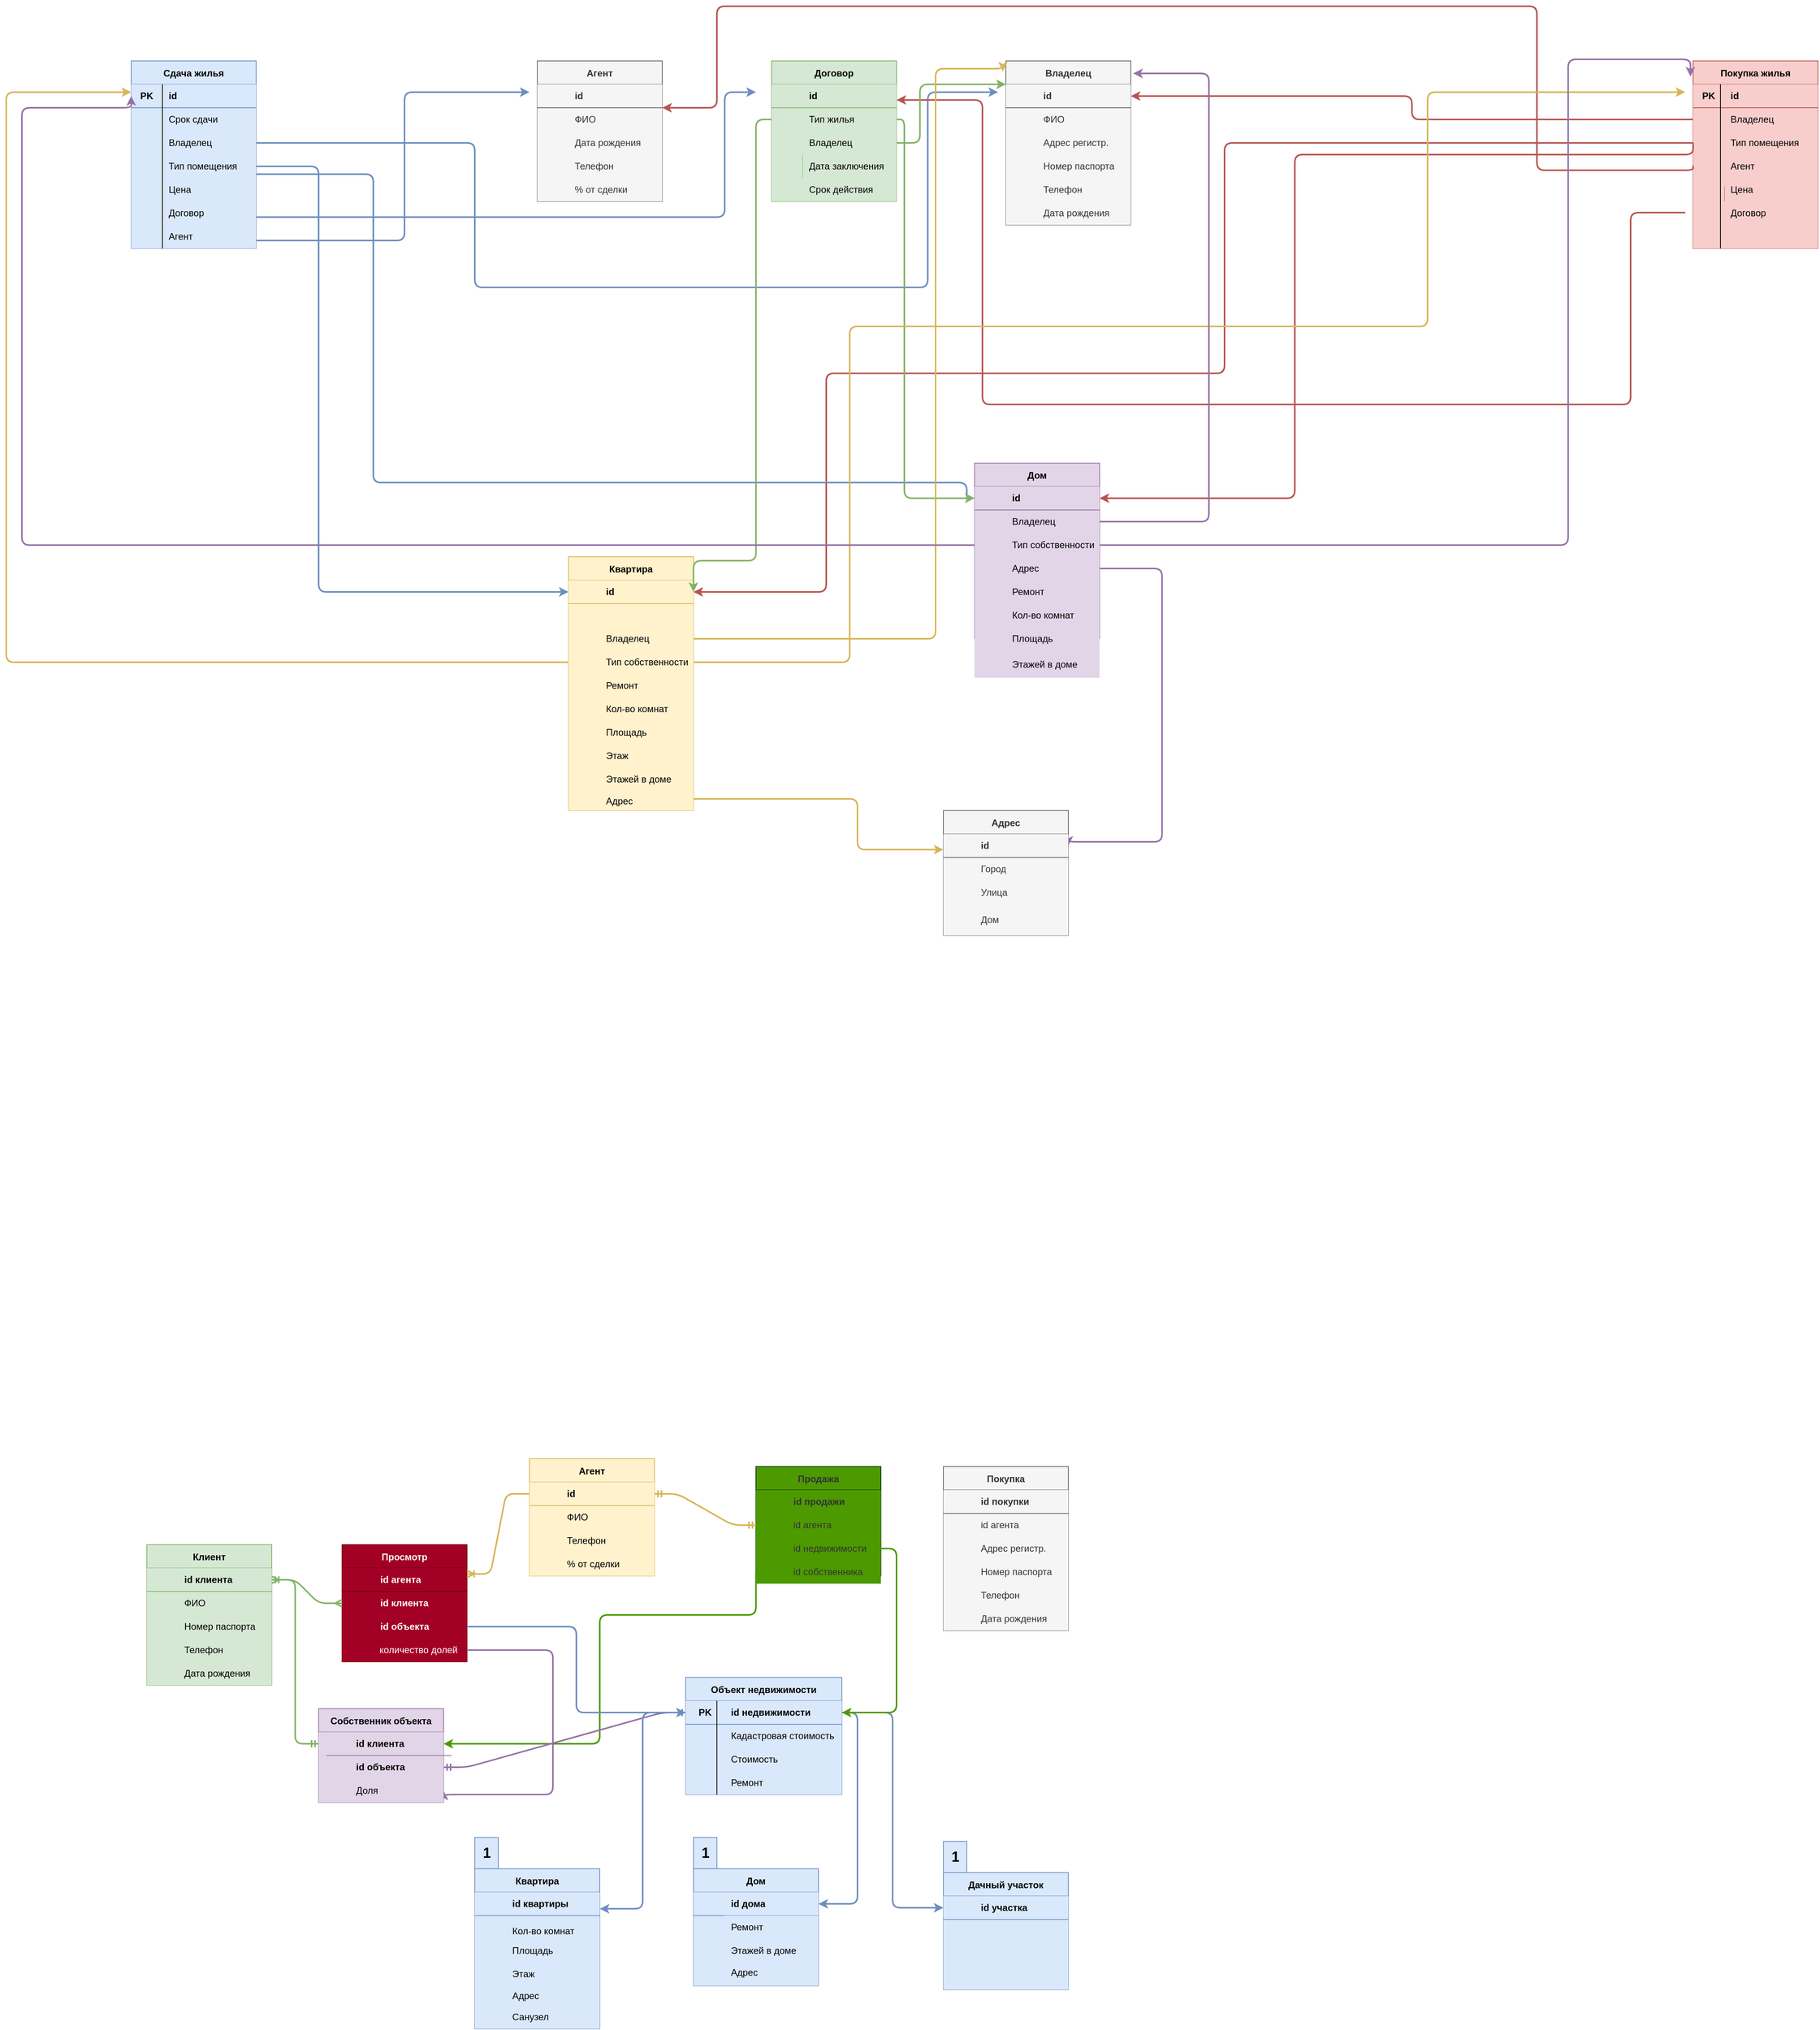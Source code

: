 <mxfile version="20.3.0" type="github">
  <diagram id="R2lEEEUBdFMjLlhIrx00" name="Page-1">
    <mxGraphModel dx="1625" dy="717" grid="1" gridSize="10" guides="1" tooltips="1" connect="1" arrows="1" fold="1" page="1" pageScale="1" pageWidth="3300" pageHeight="4681" background="#FFFFFF" math="0" shadow="0" extFonts="Permanent Marker^https://fonts.googleapis.com/css?family=Permanent+Marker">
      <root>
        <mxCell id="0" />
        <mxCell id="1" parent="0" />
        <mxCell id="KqE70ZbjgACJ4g3CC7OH-1" value="Сдача жилья" style="shape=table;startSize=30;container=1;collapsible=0;childLayout=tableLayout;fixedRows=1;rowLines=0;fontStyle=1;fillColor=#dae8fc;strokeColor=#6c8ebf;" vertex="1" parent="1">
          <mxGeometry x="200" y="80" width="160" height="240" as="geometry" />
        </mxCell>
        <mxCell id="KqE70ZbjgACJ4g3CC7OH-2" value="" style="shape=tableRow;horizontal=0;startSize=0;swimlaneHead=0;swimlaneBody=0;top=0;left=0;bottom=0;right=0;collapsible=0;dropTarget=0;fillColor=#dae8fc;points=[[0,0.5],[1,0.5]];portConstraint=eastwest;strokeColor=#6c8ebf;" vertex="1" parent="KqE70ZbjgACJ4g3CC7OH-1">
          <mxGeometry y="30" width="160" height="30" as="geometry" />
        </mxCell>
        <mxCell id="KqE70ZbjgACJ4g3CC7OH-3" value="&lt;b&gt;PK&lt;/b&gt;" style="shape=partialRectangle;html=1;whiteSpace=wrap;connectable=0;fillColor=#dae8fc;top=0;left=0;bottom=0;right=0;overflow=hidden;pointerEvents=1;strokeColor=#6c8ebf;" vertex="1" parent="KqE70ZbjgACJ4g3CC7OH-2">
          <mxGeometry width="40" height="30" as="geometry">
            <mxRectangle width="40" height="30" as="alternateBounds" />
          </mxGeometry>
        </mxCell>
        <mxCell id="KqE70ZbjgACJ4g3CC7OH-4" value="&lt;b&gt;id&lt;/b&gt;" style="shape=partialRectangle;html=1;whiteSpace=wrap;connectable=0;fillColor=#dae8fc;top=0;left=0;bottom=0;right=0;align=left;spacingLeft=6;overflow=hidden;strokeColor=#6c8ebf;" vertex="1" parent="KqE70ZbjgACJ4g3CC7OH-2">
          <mxGeometry x="40" width="120" height="30" as="geometry">
            <mxRectangle width="120" height="30" as="alternateBounds" />
          </mxGeometry>
        </mxCell>
        <mxCell id="KqE70ZbjgACJ4g3CC7OH-5" value="" style="shape=tableRow;horizontal=0;startSize=0;swimlaneHead=0;swimlaneBody=0;top=0;left=0;bottom=0;right=0;collapsible=0;dropTarget=0;fillColor=#dae8fc;points=[[0,0.5],[1,0.5]];portConstraint=eastwest;strokeColor=#6c8ebf;" vertex="1" parent="KqE70ZbjgACJ4g3CC7OH-1">
          <mxGeometry y="60" width="160" height="30" as="geometry" />
        </mxCell>
        <mxCell id="KqE70ZbjgACJ4g3CC7OH-6" value="" style="shape=partialRectangle;html=1;whiteSpace=wrap;connectable=0;fillColor=#dae8fc;top=0;left=0;bottom=0;right=0;overflow=hidden;strokeColor=#6c8ebf;" vertex="1" parent="KqE70ZbjgACJ4g3CC7OH-5">
          <mxGeometry width="40" height="30" as="geometry">
            <mxRectangle width="40" height="30" as="alternateBounds" />
          </mxGeometry>
        </mxCell>
        <mxCell id="KqE70ZbjgACJ4g3CC7OH-7" value="Срок сдачи" style="shape=partialRectangle;html=1;whiteSpace=wrap;connectable=0;fillColor=#dae8fc;top=0;left=0;bottom=0;right=0;align=left;spacingLeft=6;overflow=hidden;strokeColor=#6c8ebf;" vertex="1" parent="KqE70ZbjgACJ4g3CC7OH-5">
          <mxGeometry x="40" width="120" height="30" as="geometry">
            <mxRectangle width="120" height="30" as="alternateBounds" />
          </mxGeometry>
        </mxCell>
        <mxCell id="KqE70ZbjgACJ4g3CC7OH-8" value="" style="shape=tableRow;horizontal=0;startSize=0;swimlaneHead=0;swimlaneBody=0;top=0;left=0;bottom=0;right=0;collapsible=0;dropTarget=0;fillColor=#dae8fc;points=[[0,0.5],[1,0.5]];portConstraint=eastwest;strokeColor=#6c8ebf;" vertex="1" parent="KqE70ZbjgACJ4g3CC7OH-1">
          <mxGeometry y="90" width="160" height="30" as="geometry" />
        </mxCell>
        <mxCell id="KqE70ZbjgACJ4g3CC7OH-9" value="" style="shape=partialRectangle;html=1;whiteSpace=wrap;connectable=0;fillColor=#dae8fc;top=0;left=0;bottom=0;right=0;overflow=hidden;strokeColor=#6c8ebf;" vertex="1" parent="KqE70ZbjgACJ4g3CC7OH-8">
          <mxGeometry width="40" height="30" as="geometry">
            <mxRectangle width="40" height="30" as="alternateBounds" />
          </mxGeometry>
        </mxCell>
        <mxCell id="KqE70ZbjgACJ4g3CC7OH-10" value="Владелец" style="shape=partialRectangle;html=1;whiteSpace=wrap;connectable=0;fillColor=#dae8fc;top=0;left=0;bottom=0;right=0;align=left;spacingLeft=6;overflow=hidden;strokeColor=#6c8ebf;" vertex="1" parent="KqE70ZbjgACJ4g3CC7OH-8">
          <mxGeometry x="40" width="120" height="30" as="geometry">
            <mxRectangle width="120" height="30" as="alternateBounds" />
          </mxGeometry>
        </mxCell>
        <mxCell id="KqE70ZbjgACJ4g3CC7OH-175" style="edgeStyle=orthogonalEdgeStyle;rounded=1;orthogonalLoop=1;jettySize=auto;html=1;fillColor=#dae8fc;strokeColor=#6c8ebf;strokeWidth=2;" edge="1" parent="1" source="KqE70ZbjgACJ4g3CC7OH-14" target="KqE70ZbjgACJ4g3CC7OH-54">
          <mxGeometry relative="1" as="geometry">
            <mxPoint x="800" y="640" as="targetPoint" />
            <Array as="points">
              <mxPoint x="440" y="215" />
              <mxPoint x="440" y="760" />
            </Array>
          </mxGeometry>
        </mxCell>
        <mxCell id="KqE70ZbjgACJ4g3CC7OH-14" value="" style="shape=tableRow;horizontal=0;startSize=0;swimlaneHead=0;swimlaneBody=0;top=0;left=0;bottom=0;right=0;collapsible=0;dropTarget=0;fillColor=#dae8fc;points=[[0,0.5],[1,0.5]];portConstraint=eastwest;strokeColor=#6c8ebf;" vertex="1" parent="1">
          <mxGeometry x="200" y="200" width="160" height="30" as="geometry" />
        </mxCell>
        <mxCell id="KqE70ZbjgACJ4g3CC7OH-15" value="" style="shape=partialRectangle;html=1;whiteSpace=wrap;connectable=0;fillColor=#dae8fc;top=0;left=0;bottom=0;right=0;overflow=hidden;strokeColor=#6c8ebf;" vertex="1" parent="KqE70ZbjgACJ4g3CC7OH-14">
          <mxGeometry width="40" height="30" as="geometry">
            <mxRectangle width="40" height="30" as="alternateBounds" />
          </mxGeometry>
        </mxCell>
        <mxCell id="KqE70ZbjgACJ4g3CC7OH-16" value="Тип помещения" style="shape=partialRectangle;html=1;whiteSpace=wrap;connectable=0;fillColor=#dae8fc;top=0;left=0;bottom=0;right=0;align=left;spacingLeft=6;overflow=hidden;strokeColor=#6c8ebf;" vertex="1" parent="KqE70ZbjgACJ4g3CC7OH-14">
          <mxGeometry x="40" width="120" height="30" as="geometry">
            <mxRectangle width="140" height="30" as="alternateBounds" />
          </mxGeometry>
        </mxCell>
        <mxCell id="KqE70ZbjgACJ4g3CC7OH-18" value="" style="endArrow=none;html=1;rounded=0;fillColor=#dae8fc;strokeColor=#6c8ebf;" edge="1" parent="1">
          <mxGeometry width="50" height="50" relative="1" as="geometry">
            <mxPoint x="200" y="140" as="sourcePoint" />
            <mxPoint x="360" y="140" as="targetPoint" />
          </mxGeometry>
        </mxCell>
        <mxCell id="KqE70ZbjgACJ4g3CC7OH-34" value="Покупка жилья" style="shape=table;startSize=30;container=1;collapsible=0;childLayout=tableLayout;fixedRows=1;rowLines=0;fontStyle=1;fillColor=#f8cecc;strokeColor=#b85450;" vertex="1" parent="1">
          <mxGeometry x="2200" y="80" width="160" height="240" as="geometry" />
        </mxCell>
        <mxCell id="KqE70ZbjgACJ4g3CC7OH-35" value="" style="shape=tableRow;horizontal=0;startSize=0;swimlaneHead=0;swimlaneBody=0;top=0;left=0;bottom=0;right=0;collapsible=0;dropTarget=0;fillColor=#f8cecc;points=[[0,0.5],[1,0.5]];portConstraint=eastwest;strokeColor=#b85450;" vertex="1" parent="KqE70ZbjgACJ4g3CC7OH-34">
          <mxGeometry y="30" width="160" height="30" as="geometry" />
        </mxCell>
        <mxCell id="KqE70ZbjgACJ4g3CC7OH-36" value="&lt;b&gt;PK&lt;/b&gt;" style="shape=partialRectangle;html=1;whiteSpace=wrap;connectable=0;fillColor=#f8cecc;top=0;left=0;bottom=0;right=0;overflow=hidden;pointerEvents=1;strokeColor=#b85450;" vertex="1" parent="KqE70ZbjgACJ4g3CC7OH-35">
          <mxGeometry width="40" height="30" as="geometry">
            <mxRectangle width="40" height="30" as="alternateBounds" />
          </mxGeometry>
        </mxCell>
        <mxCell id="KqE70ZbjgACJ4g3CC7OH-37" value="&lt;b&gt;id&lt;/b&gt;" style="shape=partialRectangle;html=1;whiteSpace=wrap;connectable=0;fillColor=#f8cecc;top=0;left=0;bottom=0;right=0;align=left;spacingLeft=6;overflow=hidden;strokeColor=#b85450;" vertex="1" parent="KqE70ZbjgACJ4g3CC7OH-35">
          <mxGeometry x="40" width="120" height="30" as="geometry">
            <mxRectangle width="120" height="30" as="alternateBounds" />
          </mxGeometry>
        </mxCell>
        <mxCell id="KqE70ZbjgACJ4g3CC7OH-38" value="" style="shape=tableRow;horizontal=0;startSize=0;swimlaneHead=0;swimlaneBody=0;top=0;left=0;bottom=0;right=0;collapsible=0;dropTarget=0;fillColor=#f8cecc;points=[[0,0.5],[1,0.5]];portConstraint=eastwest;strokeColor=#b85450;" vertex="1" parent="KqE70ZbjgACJ4g3CC7OH-34">
          <mxGeometry y="60" width="160" height="30" as="geometry" />
        </mxCell>
        <mxCell id="KqE70ZbjgACJ4g3CC7OH-39" value="" style="shape=partialRectangle;html=1;whiteSpace=wrap;connectable=0;fillColor=#f8cecc;top=0;left=0;bottom=0;right=0;overflow=hidden;strokeColor=#b85450;" vertex="1" parent="KqE70ZbjgACJ4g3CC7OH-38">
          <mxGeometry width="40" height="30" as="geometry">
            <mxRectangle width="40" height="30" as="alternateBounds" />
          </mxGeometry>
        </mxCell>
        <mxCell id="KqE70ZbjgACJ4g3CC7OH-40" value="Владелец" style="shape=partialRectangle;html=1;whiteSpace=wrap;connectable=0;fillColor=#f8cecc;top=0;left=0;bottom=0;right=0;align=left;spacingLeft=6;overflow=hidden;strokeColor=#b85450;" vertex="1" parent="KqE70ZbjgACJ4g3CC7OH-38">
          <mxGeometry x="40" width="120" height="30" as="geometry">
            <mxRectangle width="120" height="30" as="alternateBounds" />
          </mxGeometry>
        </mxCell>
        <mxCell id="KqE70ZbjgACJ4g3CC7OH-41" value="" style="shape=tableRow;horizontal=0;startSize=0;swimlaneHead=0;swimlaneBody=0;top=0;left=0;bottom=0;right=0;collapsible=0;dropTarget=0;fillColor=#f8cecc;points=[[0,0.5],[1,0.5]];portConstraint=eastwest;strokeColor=#b85450;" vertex="1" parent="KqE70ZbjgACJ4g3CC7OH-34">
          <mxGeometry y="90" width="160" height="30" as="geometry" />
        </mxCell>
        <mxCell id="KqE70ZbjgACJ4g3CC7OH-42" value="" style="shape=partialRectangle;html=1;whiteSpace=wrap;connectable=0;fillColor=#f8cecc;top=0;left=0;bottom=0;right=0;overflow=hidden;strokeColor=#b85450;" vertex="1" parent="KqE70ZbjgACJ4g3CC7OH-41">
          <mxGeometry width="40" height="30" as="geometry">
            <mxRectangle width="40" height="30" as="alternateBounds" />
          </mxGeometry>
        </mxCell>
        <mxCell id="KqE70ZbjgACJ4g3CC7OH-43" value="Тип помещения" style="shape=partialRectangle;html=1;whiteSpace=wrap;connectable=0;fillColor=#f8cecc;top=0;left=0;bottom=0;right=0;align=left;spacingLeft=6;overflow=hidden;strokeColor=#b85450;" vertex="1" parent="KqE70ZbjgACJ4g3CC7OH-41">
          <mxGeometry x="40" width="120" height="30" as="geometry">
            <mxRectangle width="120" height="30" as="alternateBounds" />
          </mxGeometry>
        </mxCell>
        <mxCell id="KqE70ZbjgACJ4g3CC7OH-47" value="" style="endArrow=none;html=1;rounded=0;fillColor=#f8cecc;strokeColor=#b85450;" edge="1" parent="1">
          <mxGeometry width="50" height="50" relative="1" as="geometry">
            <mxPoint x="2240" y="240" as="sourcePoint" />
            <mxPoint x="2240" y="200" as="targetPoint" />
          </mxGeometry>
        </mxCell>
        <mxCell id="KqE70ZbjgACJ4g3CC7OH-48" value="" style="endArrow=none;html=1;rounded=0;fillColor=#f8cecc;strokeColor=#b85450;startArrow=none;" edge="1" parent="1" source="KqE70ZbjgACJ4g3CC7OH-192">
          <mxGeometry width="50" height="50" relative="1" as="geometry">
            <mxPoint x="2200" y="140" as="sourcePoint" />
            <mxPoint x="2360" y="140" as="targetPoint" />
          </mxGeometry>
        </mxCell>
        <mxCell id="KqE70ZbjgACJ4g3CC7OH-49" value="Агент" style="shape=partialRectangle;html=1;whiteSpace=wrap;connectable=0;fillColor=#f8cecc;top=0;left=0;bottom=0;right=0;align=left;spacingLeft=6;overflow=hidden;strokeColor=#b85450;" vertex="1" parent="1">
          <mxGeometry x="2240" y="200" width="120" height="30" as="geometry">
            <mxRectangle width="120" height="30" as="alternateBounds" />
          </mxGeometry>
        </mxCell>
        <mxCell id="KqE70ZbjgACJ4g3CC7OH-50" value="Цена" style="shape=partialRectangle;html=1;whiteSpace=wrap;connectable=0;fillColor=#f8cecc;top=0;left=0;bottom=0;right=0;align=left;spacingLeft=6;overflow=hidden;strokeColor=#b85450;" vertex="1" parent="1">
          <mxGeometry x="2240" y="230" width="120" height="30" as="geometry">
            <mxRectangle width="120" height="30" as="alternateBounds" />
          </mxGeometry>
        </mxCell>
        <mxCell id="KqE70ZbjgACJ4g3CC7OH-51" value="Цена" style="shape=partialRectangle;html=1;whiteSpace=wrap;connectable=0;fillColor=#dae8fc;top=0;left=0;bottom=0;right=0;align=left;spacingLeft=6;overflow=hidden;strokeColor=#6c8ebf;" vertex="1" parent="1">
          <mxGeometry x="240" y="230" width="120" height="30" as="geometry">
            <mxRectangle width="140" height="30" as="alternateBounds" />
          </mxGeometry>
        </mxCell>
        <mxCell id="KqE70ZbjgACJ4g3CC7OH-52" value="" style="endArrow=none;html=1;rounded=0;exitX=0.25;exitY=1;exitDx=0;exitDy=0;fillColor=#f8cecc;strokeColor=#b85450;" edge="1" parent="1" source="KqE70ZbjgACJ4g3CC7OH-34">
          <mxGeometry width="50" height="50" relative="1" as="geometry">
            <mxPoint x="2240" y="280" as="sourcePoint" />
            <mxPoint x="2240" y="240" as="targetPoint" />
          </mxGeometry>
        </mxCell>
        <mxCell id="KqE70ZbjgACJ4g3CC7OH-53" value="Квартира" style="shape=table;startSize=30;container=1;collapsible=0;childLayout=tableLayout;fixedRows=1;rowLines=0;fontStyle=1;fillColor=#fff2cc;strokeColor=#d6b656;" vertex="1" parent="1">
          <mxGeometry x="760" y="715" width="160" height="325" as="geometry" />
        </mxCell>
        <mxCell id="KqE70ZbjgACJ4g3CC7OH-54" value="" style="shape=tableRow;horizontal=0;startSize=0;swimlaneHead=0;swimlaneBody=0;top=0;left=0;bottom=0;right=0;collapsible=0;dropTarget=0;fillColor=#fff2cc;points=[[0,0.5],[1,0.5]];portConstraint=eastwest;strokeColor=#d6b656;" vertex="1" parent="KqE70ZbjgACJ4g3CC7OH-53">
          <mxGeometry y="30" width="160" height="30" as="geometry" />
        </mxCell>
        <mxCell id="KqE70ZbjgACJ4g3CC7OH-55" value="" style="shape=partialRectangle;html=1;whiteSpace=wrap;connectable=0;fillColor=#fff2cc;top=0;left=0;bottom=0;right=0;overflow=hidden;pointerEvents=1;strokeColor=#d6b656;" vertex="1" parent="KqE70ZbjgACJ4g3CC7OH-54">
          <mxGeometry width="40" height="30" as="geometry">
            <mxRectangle width="40" height="30" as="alternateBounds" />
          </mxGeometry>
        </mxCell>
        <mxCell id="KqE70ZbjgACJ4g3CC7OH-56" value="&lt;b&gt;id&lt;/b&gt;" style="shape=partialRectangle;html=1;whiteSpace=wrap;connectable=0;fillColor=#fff2cc;top=0;left=0;bottom=0;right=0;align=left;spacingLeft=6;overflow=hidden;strokeColor=#d6b656;" vertex="1" parent="KqE70ZbjgACJ4g3CC7OH-54">
          <mxGeometry x="40" width="120" height="30" as="geometry">
            <mxRectangle width="120" height="30" as="alternateBounds" />
          </mxGeometry>
        </mxCell>
        <mxCell id="KqE70ZbjgACJ4g3CC7OH-165" value="" style="shape=tableRow;horizontal=0;startSize=0;swimlaneHead=0;swimlaneBody=0;top=0;left=0;bottom=0;right=0;collapsible=0;dropTarget=0;fillColor=#fff2cc;points=[[0,0.5],[1,0.5]];portConstraint=eastwest;strokeColor=#d6b656;" vertex="1" parent="KqE70ZbjgACJ4g3CC7OH-53">
          <mxGeometry y="60" width="160" height="30" as="geometry" />
        </mxCell>
        <mxCell id="KqE70ZbjgACJ4g3CC7OH-166" value="" style="shape=partialRectangle;html=1;whiteSpace=wrap;connectable=0;fillColor=#fff2cc;top=0;left=0;bottom=0;right=0;overflow=hidden;pointerEvents=1;strokeColor=#d6b656;" vertex="1" parent="KqE70ZbjgACJ4g3CC7OH-165">
          <mxGeometry width="40" height="30" as="geometry">
            <mxRectangle width="40" height="30" as="alternateBounds" />
          </mxGeometry>
        </mxCell>
        <mxCell id="KqE70ZbjgACJ4g3CC7OH-167" value="" style="shape=partialRectangle;html=1;whiteSpace=wrap;connectable=0;fillColor=#fff2cc;top=0;left=0;bottom=0;right=0;align=left;spacingLeft=6;overflow=hidden;strokeColor=#d6b656;" vertex="1" parent="KqE70ZbjgACJ4g3CC7OH-165">
          <mxGeometry x="40" width="120" height="30" as="geometry">
            <mxRectangle width="120" height="30" as="alternateBounds" />
          </mxGeometry>
        </mxCell>
        <mxCell id="KqE70ZbjgACJ4g3CC7OH-57" value="" style="shape=tableRow;horizontal=0;startSize=0;swimlaneHead=0;swimlaneBody=0;top=0;left=0;bottom=0;right=0;collapsible=0;dropTarget=0;fillColor=#fff2cc;points=[[0,0.5],[1,0.5]];portConstraint=eastwest;strokeColor=#d6b656;" vertex="1" parent="KqE70ZbjgACJ4g3CC7OH-53">
          <mxGeometry y="90" width="160" height="30" as="geometry" />
        </mxCell>
        <mxCell id="KqE70ZbjgACJ4g3CC7OH-58" value="" style="shape=partialRectangle;html=1;whiteSpace=wrap;connectable=0;fillColor=#fff2cc;top=0;left=0;bottom=0;right=0;overflow=hidden;strokeColor=#d6b656;" vertex="1" parent="KqE70ZbjgACJ4g3CC7OH-57">
          <mxGeometry width="40" height="30" as="geometry">
            <mxRectangle width="40" height="30" as="alternateBounds" />
          </mxGeometry>
        </mxCell>
        <mxCell id="KqE70ZbjgACJ4g3CC7OH-59" value="Владелец" style="shape=partialRectangle;html=1;whiteSpace=wrap;connectable=0;fillColor=#fff2cc;top=0;left=0;bottom=0;right=0;align=left;spacingLeft=6;overflow=hidden;strokeColor=#d6b656;" vertex="1" parent="KqE70ZbjgACJ4g3CC7OH-57">
          <mxGeometry x="40" width="120" height="30" as="geometry">
            <mxRectangle width="120" height="30" as="alternateBounds" />
          </mxGeometry>
        </mxCell>
        <mxCell id="KqE70ZbjgACJ4g3CC7OH-60" value="" style="shape=tableRow;horizontal=0;startSize=0;swimlaneHead=0;swimlaneBody=0;top=0;left=0;bottom=0;right=0;collapsible=0;dropTarget=0;fillColor=#fff2cc;points=[[0,0.5],[1,0.5]];portConstraint=eastwest;strokeColor=#d6b656;" vertex="1" parent="KqE70ZbjgACJ4g3CC7OH-53">
          <mxGeometry y="120" width="160" height="30" as="geometry" />
        </mxCell>
        <mxCell id="KqE70ZbjgACJ4g3CC7OH-61" value="" style="shape=partialRectangle;html=1;whiteSpace=wrap;connectable=0;fillColor=#fff2cc;top=0;left=0;bottom=0;right=0;overflow=hidden;strokeColor=#d6b656;" vertex="1" parent="KqE70ZbjgACJ4g3CC7OH-60">
          <mxGeometry width="40" height="30" as="geometry">
            <mxRectangle width="40" height="30" as="alternateBounds" />
          </mxGeometry>
        </mxCell>
        <mxCell id="KqE70ZbjgACJ4g3CC7OH-62" value="Тип собственности" style="shape=partialRectangle;html=1;whiteSpace=wrap;connectable=0;fillColor=#fff2cc;top=0;left=0;bottom=0;right=0;align=left;spacingLeft=6;overflow=hidden;strokeColor=#d6b656;" vertex="1" parent="KqE70ZbjgACJ4g3CC7OH-60">
          <mxGeometry x="40" width="120" height="30" as="geometry">
            <mxRectangle width="120" height="30" as="alternateBounds" />
          </mxGeometry>
        </mxCell>
        <mxCell id="KqE70ZbjgACJ4g3CC7OH-67" value="" style="endArrow=none;html=1;rounded=0;fillColor=#fff2cc;strokeColor=#d6b656;" edge="1" parent="1">
          <mxGeometry width="50" height="50" relative="1" as="geometry">
            <mxPoint x="760" y="775" as="sourcePoint" />
            <mxPoint x="920" y="775" as="targetPoint" />
          </mxGeometry>
        </mxCell>
        <mxCell id="KqE70ZbjgACJ4g3CC7OH-68" value="Ремонт" style="shape=partialRectangle;html=1;whiteSpace=wrap;connectable=0;fillColor=#fff2cc;top=0;left=0;bottom=0;right=0;align=left;spacingLeft=6;overflow=hidden;strokeColor=#d6b656;" vertex="1" parent="1">
          <mxGeometry x="800" y="865" width="120" height="30" as="geometry">
            <mxRectangle width="140" height="30" as="alternateBounds" />
          </mxGeometry>
        </mxCell>
        <mxCell id="KqE70ZbjgACJ4g3CC7OH-69" value="Дом" style="shape=table;startSize=30;container=1;collapsible=0;childLayout=tableLayout;fixedRows=1;rowLines=0;fontStyle=1;fillColor=#e1d5e7;strokeColor=#9673a6;" vertex="1" parent="1">
          <mxGeometry x="1280" y="595" width="160" height="225" as="geometry" />
        </mxCell>
        <mxCell id="KqE70ZbjgACJ4g3CC7OH-70" value="" style="shape=tableRow;horizontal=0;startSize=0;swimlaneHead=0;swimlaneBody=0;top=0;left=0;bottom=0;right=0;collapsible=0;dropTarget=0;fillColor=#e1d5e7;points=[[0,0.5],[1,0.5]];portConstraint=eastwest;strokeColor=#9673a6;" vertex="1" parent="KqE70ZbjgACJ4g3CC7OH-69">
          <mxGeometry y="30" width="160" height="30" as="geometry" />
        </mxCell>
        <mxCell id="KqE70ZbjgACJ4g3CC7OH-71" value="" style="shape=partialRectangle;html=1;whiteSpace=wrap;connectable=0;fillColor=#e1d5e7;top=0;left=0;bottom=0;right=0;overflow=hidden;pointerEvents=1;strokeColor=#9673a6;" vertex="1" parent="KqE70ZbjgACJ4g3CC7OH-70">
          <mxGeometry width="40" height="30" as="geometry">
            <mxRectangle width="40" height="30" as="alternateBounds" />
          </mxGeometry>
        </mxCell>
        <mxCell id="KqE70ZbjgACJ4g3CC7OH-72" value="&lt;b&gt;id&lt;/b&gt;" style="shape=partialRectangle;html=1;whiteSpace=wrap;connectable=0;fillColor=#e1d5e7;top=0;left=0;bottom=0;right=0;align=left;spacingLeft=6;overflow=hidden;strokeColor=#9673a6;" vertex="1" parent="KqE70ZbjgACJ4g3CC7OH-70">
          <mxGeometry x="40" width="120" height="30" as="geometry">
            <mxRectangle width="120" height="30" as="alternateBounds" />
          </mxGeometry>
        </mxCell>
        <mxCell id="KqE70ZbjgACJ4g3CC7OH-73" value="" style="shape=tableRow;horizontal=0;startSize=0;swimlaneHead=0;swimlaneBody=0;top=0;left=0;bottom=0;right=0;collapsible=0;dropTarget=0;fillColor=#e1d5e7;points=[[0,0.5],[1,0.5]];portConstraint=eastwest;strokeColor=#9673a6;" vertex="1" parent="KqE70ZbjgACJ4g3CC7OH-69">
          <mxGeometry y="60" width="160" height="30" as="geometry" />
        </mxCell>
        <mxCell id="KqE70ZbjgACJ4g3CC7OH-74" value="" style="shape=partialRectangle;html=1;whiteSpace=wrap;connectable=0;fillColor=#e1d5e7;top=0;left=0;bottom=0;right=0;overflow=hidden;strokeColor=#9673a6;" vertex="1" parent="KqE70ZbjgACJ4g3CC7OH-73">
          <mxGeometry width="40" height="30" as="geometry">
            <mxRectangle width="40" height="30" as="alternateBounds" />
          </mxGeometry>
        </mxCell>
        <mxCell id="KqE70ZbjgACJ4g3CC7OH-75" value="Владелец" style="shape=partialRectangle;html=1;whiteSpace=wrap;connectable=0;fillColor=#e1d5e7;top=0;left=0;bottom=0;right=0;align=left;spacingLeft=6;overflow=hidden;strokeColor=#9673a6;" vertex="1" parent="KqE70ZbjgACJ4g3CC7OH-73">
          <mxGeometry x="40" width="120" height="30" as="geometry">
            <mxRectangle width="120" height="30" as="alternateBounds" />
          </mxGeometry>
        </mxCell>
        <mxCell id="KqE70ZbjgACJ4g3CC7OH-76" value="" style="shape=tableRow;horizontal=0;startSize=0;swimlaneHead=0;swimlaneBody=0;top=0;left=0;bottom=0;right=0;collapsible=0;dropTarget=0;fillColor=#e1d5e7;points=[[0,0.5],[1,0.5]];portConstraint=eastwest;strokeColor=#9673a6;" vertex="1" parent="KqE70ZbjgACJ4g3CC7OH-69">
          <mxGeometry y="90" width="160" height="30" as="geometry" />
        </mxCell>
        <mxCell id="KqE70ZbjgACJ4g3CC7OH-77" value="" style="shape=partialRectangle;html=1;whiteSpace=wrap;connectable=0;fillColor=#e1d5e7;top=0;left=0;bottom=0;right=0;overflow=hidden;strokeColor=#9673a6;" vertex="1" parent="KqE70ZbjgACJ4g3CC7OH-76">
          <mxGeometry width="40" height="30" as="geometry">
            <mxRectangle width="40" height="30" as="alternateBounds" />
          </mxGeometry>
        </mxCell>
        <mxCell id="KqE70ZbjgACJ4g3CC7OH-78" value="Тип собственности" style="shape=partialRectangle;html=1;whiteSpace=wrap;connectable=0;fillColor=#e1d5e7;top=0;left=0;bottom=0;right=0;align=left;spacingLeft=6;overflow=hidden;strokeColor=#9673a6;" vertex="1" parent="KqE70ZbjgACJ4g3CC7OH-76">
          <mxGeometry x="40" width="120" height="30" as="geometry">
            <mxRectangle width="120" height="30" as="alternateBounds" />
          </mxGeometry>
        </mxCell>
        <mxCell id="KqE70ZbjgACJ4g3CC7OH-233" style="edgeStyle=orthogonalEdgeStyle;rounded=1;orthogonalLoop=1;jettySize=auto;html=1;exitX=1;exitY=0.5;exitDx=0;exitDy=0;strokeColor=#9673a6;strokeWidth=2;entryX=1;entryY=0.5;entryDx=0;entryDy=0;fillColor=#e1d5e7;" edge="1" parent="1" source="KqE70ZbjgACJ4g3CC7OH-79" target="KqE70ZbjgACJ4g3CC7OH-134">
          <mxGeometry relative="1" as="geometry">
            <mxPoint x="1460" y="1080" as="targetPoint" />
            <Array as="points">
              <mxPoint x="1520" y="730" />
              <mxPoint x="1520" y="1080" />
              <mxPoint x="1400" y="1080" />
            </Array>
          </mxGeometry>
        </mxCell>
        <mxCell id="KqE70ZbjgACJ4g3CC7OH-79" value="" style="shape=tableRow;horizontal=0;startSize=0;swimlaneHead=0;swimlaneBody=0;top=0;left=0;bottom=0;right=0;collapsible=0;dropTarget=0;fillColor=#e1d5e7;points=[[0,0.5],[1,0.5]];portConstraint=eastwest;strokeColor=#9673a6;" vertex="1" parent="1">
          <mxGeometry x="1280" y="715" width="160" height="30" as="geometry" />
        </mxCell>
        <mxCell id="KqE70ZbjgACJ4g3CC7OH-80" value="" style="shape=partialRectangle;html=1;whiteSpace=wrap;connectable=0;fillColor=#e1d5e7;top=0;left=0;bottom=0;right=0;overflow=hidden;strokeColor=#9673a6;" vertex="1" parent="KqE70ZbjgACJ4g3CC7OH-79">
          <mxGeometry width="40" height="30" as="geometry">
            <mxRectangle width="40" height="30" as="alternateBounds" />
          </mxGeometry>
        </mxCell>
        <mxCell id="KqE70ZbjgACJ4g3CC7OH-81" value="Адрес" style="shape=partialRectangle;html=1;whiteSpace=wrap;connectable=0;fillColor=#e1d5e7;top=0;left=0;bottom=0;right=0;align=left;spacingLeft=6;overflow=hidden;strokeColor=#9673a6;" vertex="1" parent="KqE70ZbjgACJ4g3CC7OH-79">
          <mxGeometry x="40" width="120" height="30" as="geometry">
            <mxRectangle width="140" height="30" as="alternateBounds" />
          </mxGeometry>
        </mxCell>
        <mxCell id="KqE70ZbjgACJ4g3CC7OH-83" value="" style="endArrow=none;html=1;rounded=0;fillColor=#e1d5e7;strokeColor=#9673a6;" edge="1" parent="1">
          <mxGeometry width="50" height="50" relative="1" as="geometry">
            <mxPoint x="1280" y="655" as="sourcePoint" />
            <mxPoint x="1440" y="655" as="targetPoint" />
          </mxGeometry>
        </mxCell>
        <mxCell id="KqE70ZbjgACJ4g3CC7OH-84" value="Ремонт" style="shape=partialRectangle;html=1;whiteSpace=wrap;connectable=0;fillColor=#e1d5e7;top=0;left=0;bottom=0;right=0;align=left;spacingLeft=6;overflow=hidden;strokeColor=#9673a6;" vertex="1" parent="1">
          <mxGeometry x="1320" y="745" width="120" height="30" as="geometry">
            <mxRectangle width="140" height="30" as="alternateBounds" />
          </mxGeometry>
        </mxCell>
        <mxCell id="KqE70ZbjgACJ4g3CC7OH-85" value="Кол-во комнат" style="shape=partialRectangle;html=1;whiteSpace=wrap;connectable=0;fillColor=#fff2cc;top=0;left=0;bottom=0;right=0;align=left;spacingLeft=6;overflow=hidden;strokeColor=#d6b656;" vertex="1" parent="1">
          <mxGeometry x="800" y="895" width="120" height="30" as="geometry">
            <mxRectangle width="140" height="30" as="alternateBounds" />
          </mxGeometry>
        </mxCell>
        <mxCell id="KqE70ZbjgACJ4g3CC7OH-86" value="Площадь" style="shape=partialRectangle;html=1;whiteSpace=wrap;connectable=0;fillColor=#fff2cc;top=0;left=0;bottom=0;right=0;align=left;spacingLeft=6;overflow=hidden;strokeColor=#d6b656;" vertex="1" parent="1">
          <mxGeometry x="800" y="925" width="120" height="30" as="geometry">
            <mxRectangle width="140" height="30" as="alternateBounds" />
          </mxGeometry>
        </mxCell>
        <mxCell id="KqE70ZbjgACJ4g3CC7OH-87" value="Этаж" style="shape=partialRectangle;html=1;whiteSpace=wrap;connectable=0;fillColor=#fff2cc;top=0;left=0;bottom=0;right=0;align=left;spacingLeft=6;overflow=hidden;strokeColor=#d6b656;" vertex="1" parent="1">
          <mxGeometry x="800" y="955" width="120" height="30" as="geometry">
            <mxRectangle width="140" height="30" as="alternateBounds" />
          </mxGeometry>
        </mxCell>
        <mxCell id="KqE70ZbjgACJ4g3CC7OH-89" value="Этажей в доме" style="shape=partialRectangle;html=1;whiteSpace=wrap;connectable=0;fillColor=#fff2cc;top=0;left=0;bottom=0;right=0;align=left;spacingLeft=6;overflow=hidden;strokeColor=#d6b656;" vertex="1" parent="1">
          <mxGeometry x="800" y="985" width="120" height="30" as="geometry">
            <mxRectangle width="140" height="30" as="alternateBounds" />
          </mxGeometry>
        </mxCell>
        <mxCell id="KqE70ZbjgACJ4g3CC7OH-90" value="Кол-во комнат" style="shape=partialRectangle;html=1;whiteSpace=wrap;connectable=0;fillColor=#e1d5e7;top=0;left=0;bottom=0;right=0;align=left;spacingLeft=6;overflow=hidden;strokeColor=#9673a6;" vertex="1" parent="1">
          <mxGeometry x="1320" y="775" width="120" height="30" as="geometry">
            <mxRectangle width="140" height="30" as="alternateBounds" />
          </mxGeometry>
        </mxCell>
        <mxCell id="KqE70ZbjgACJ4g3CC7OH-91" value="Площадь" style="shape=partialRectangle;html=1;whiteSpace=wrap;connectable=0;fillColor=#e1d5e7;top=0;left=0;bottom=0;right=0;align=left;spacingLeft=6;overflow=hidden;strokeColor=#9673a6;" vertex="1" parent="1">
          <mxGeometry x="1320" y="805" width="120" height="30" as="geometry">
            <mxRectangle width="140" height="30" as="alternateBounds" />
          </mxGeometry>
        </mxCell>
        <mxCell id="KqE70ZbjgACJ4g3CC7OH-92" value="Этажей в доме" style="shape=partialRectangle;html=1;whiteSpace=wrap;connectable=0;fillColor=#e1d5e7;top=0;left=0;bottom=0;right=0;align=left;spacingLeft=6;overflow=hidden;strokeColor=#9673a6;" vertex="1" parent="1">
          <mxGeometry x="1320" y="835" width="120" height="35" as="geometry">
            <mxRectangle width="140" height="30" as="alternateBounds" />
          </mxGeometry>
        </mxCell>
        <mxCell id="KqE70ZbjgACJ4g3CC7OH-95" value="Договор" style="shape=partialRectangle;html=1;whiteSpace=wrap;connectable=0;fillColor=#f8cecc;top=0;left=0;bottom=0;right=0;align=left;spacingLeft=6;overflow=hidden;strokeColor=#b85450;" vertex="1" parent="1">
          <mxGeometry x="2240" y="260" width="120" height="30" as="geometry">
            <mxRectangle width="140" height="30" as="alternateBounds" />
          </mxGeometry>
        </mxCell>
        <mxCell id="KqE70ZbjgACJ4g3CC7OH-96" value="Договор" style="shape=partialRectangle;html=1;whiteSpace=wrap;connectable=0;fillColor=#dae8fc;top=0;left=0;bottom=0;right=0;align=left;spacingLeft=6;overflow=hidden;strokeColor=#6c8ebf;" vertex="1" parent="1">
          <mxGeometry x="240" y="260" width="120" height="30" as="geometry">
            <mxRectangle width="140" height="30" as="alternateBounds" />
          </mxGeometry>
        </mxCell>
        <mxCell id="KqE70ZbjgACJ4g3CC7OH-97" value="Владелец" style="shape=table;startSize=30;container=1;collapsible=0;childLayout=tableLayout;fixedRows=1;rowLines=0;fontStyle=1;fillColor=#f5f5f5;strokeColor=#666666;fontColor=#333333;" vertex="1" parent="1">
          <mxGeometry x="1320" y="80" width="160" height="210" as="geometry" />
        </mxCell>
        <mxCell id="KqE70ZbjgACJ4g3CC7OH-98" value="" style="shape=tableRow;horizontal=0;startSize=0;swimlaneHead=0;swimlaneBody=0;top=0;left=0;bottom=0;right=0;collapsible=0;dropTarget=0;fillColor=#f5f5f5;points=[[0,0.5],[1,0.5]];portConstraint=eastwest;strokeColor=#666666;fontColor=#333333;" vertex="1" parent="KqE70ZbjgACJ4g3CC7OH-97">
          <mxGeometry y="30" width="160" height="30" as="geometry" />
        </mxCell>
        <mxCell id="KqE70ZbjgACJ4g3CC7OH-99" value="" style="shape=partialRectangle;html=1;whiteSpace=wrap;connectable=0;fillColor=#f5f5f5;top=0;left=0;bottom=0;right=0;overflow=hidden;pointerEvents=1;strokeColor=#666666;fontColor=#333333;" vertex="1" parent="KqE70ZbjgACJ4g3CC7OH-98">
          <mxGeometry width="40" height="30" as="geometry">
            <mxRectangle width="40" height="30" as="alternateBounds" />
          </mxGeometry>
        </mxCell>
        <mxCell id="KqE70ZbjgACJ4g3CC7OH-100" value="&lt;b&gt;id&lt;/b&gt;" style="shape=partialRectangle;html=1;whiteSpace=wrap;connectable=0;fillColor=#f5f5f5;top=0;left=0;bottom=0;right=0;align=left;spacingLeft=6;overflow=hidden;strokeColor=#666666;fontColor=#333333;" vertex="1" parent="KqE70ZbjgACJ4g3CC7OH-98">
          <mxGeometry x="40" width="120" height="30" as="geometry">
            <mxRectangle width="120" height="30" as="alternateBounds" />
          </mxGeometry>
        </mxCell>
        <mxCell id="KqE70ZbjgACJ4g3CC7OH-101" value="" style="shape=tableRow;horizontal=0;startSize=0;swimlaneHead=0;swimlaneBody=0;top=0;left=0;bottom=0;right=0;collapsible=0;dropTarget=0;fillColor=#f5f5f5;points=[[0,0.5],[1,0.5]];portConstraint=eastwest;strokeColor=#666666;fontColor=#333333;" vertex="1" parent="KqE70ZbjgACJ4g3CC7OH-97">
          <mxGeometry y="60" width="160" height="30" as="geometry" />
        </mxCell>
        <mxCell id="KqE70ZbjgACJ4g3CC7OH-102" value="" style="shape=partialRectangle;html=1;whiteSpace=wrap;connectable=0;fillColor=#f5f5f5;top=0;left=0;bottom=0;right=0;overflow=hidden;strokeColor=#666666;fontColor=#333333;" vertex="1" parent="KqE70ZbjgACJ4g3CC7OH-101">
          <mxGeometry width="40" height="30" as="geometry">
            <mxRectangle width="40" height="30" as="alternateBounds" />
          </mxGeometry>
        </mxCell>
        <mxCell id="KqE70ZbjgACJ4g3CC7OH-103" value="ФИО" style="shape=partialRectangle;html=1;whiteSpace=wrap;connectable=0;fillColor=#f5f5f5;top=0;left=0;bottom=0;right=0;align=left;spacingLeft=6;overflow=hidden;strokeColor=#666666;fontColor=#333333;" vertex="1" parent="KqE70ZbjgACJ4g3CC7OH-101">
          <mxGeometry x="40" width="120" height="30" as="geometry">
            <mxRectangle width="120" height="30" as="alternateBounds" />
          </mxGeometry>
        </mxCell>
        <mxCell id="KqE70ZbjgACJ4g3CC7OH-104" value="" style="shape=tableRow;horizontal=0;startSize=0;swimlaneHead=0;swimlaneBody=0;top=0;left=0;bottom=0;right=0;collapsible=0;dropTarget=0;fillColor=#f5f5f5;points=[[0,0.5],[1,0.5]];portConstraint=eastwest;strokeColor=#666666;fontColor=#333333;" vertex="1" parent="KqE70ZbjgACJ4g3CC7OH-97">
          <mxGeometry y="90" width="160" height="30" as="geometry" />
        </mxCell>
        <mxCell id="KqE70ZbjgACJ4g3CC7OH-105" value="" style="shape=partialRectangle;html=1;whiteSpace=wrap;connectable=0;fillColor=#f5f5f5;top=0;left=0;bottom=0;right=0;overflow=hidden;strokeColor=#666666;fontColor=#333333;" vertex="1" parent="KqE70ZbjgACJ4g3CC7OH-104">
          <mxGeometry width="40" height="30" as="geometry">
            <mxRectangle width="40" height="30" as="alternateBounds" />
          </mxGeometry>
        </mxCell>
        <mxCell id="KqE70ZbjgACJ4g3CC7OH-106" value="Адрес регистр." style="shape=partialRectangle;html=1;whiteSpace=wrap;connectable=0;fillColor=#f5f5f5;top=0;left=0;bottom=0;right=0;align=left;spacingLeft=6;overflow=hidden;strokeColor=#666666;fontColor=#333333;" vertex="1" parent="KqE70ZbjgACJ4g3CC7OH-104">
          <mxGeometry x="40" width="120" height="30" as="geometry">
            <mxRectangle width="120" height="30" as="alternateBounds" />
          </mxGeometry>
        </mxCell>
        <mxCell id="KqE70ZbjgACJ4g3CC7OH-107" value="" style="shape=tableRow;horizontal=0;startSize=0;swimlaneHead=0;swimlaneBody=0;top=0;left=0;bottom=0;right=0;collapsible=0;dropTarget=0;fillColor=#f5f5f5;points=[[0,0.5],[1,0.5]];portConstraint=eastwest;strokeColor=#666666;fontColor=#333333;" vertex="1" parent="1">
          <mxGeometry x="1320" y="200" width="160" height="30" as="geometry" />
        </mxCell>
        <mxCell id="KqE70ZbjgACJ4g3CC7OH-108" value="" style="shape=partialRectangle;html=1;whiteSpace=wrap;connectable=0;fillColor=#f5f5f5;top=0;left=0;bottom=0;right=0;overflow=hidden;strokeColor=#666666;fontColor=#333333;" vertex="1" parent="KqE70ZbjgACJ4g3CC7OH-107">
          <mxGeometry width="40" height="30" as="geometry">
            <mxRectangle width="40" height="30" as="alternateBounds" />
          </mxGeometry>
        </mxCell>
        <mxCell id="KqE70ZbjgACJ4g3CC7OH-109" value="Номер паспорта" style="shape=partialRectangle;html=1;whiteSpace=wrap;connectable=0;fillColor=#f5f5f5;top=0;left=0;bottom=0;right=0;align=left;spacingLeft=6;overflow=hidden;strokeColor=#666666;fontColor=#333333;" vertex="1" parent="KqE70ZbjgACJ4g3CC7OH-107">
          <mxGeometry x="40" width="120" height="30" as="geometry">
            <mxRectangle width="140" height="30" as="alternateBounds" />
          </mxGeometry>
        </mxCell>
        <mxCell id="KqE70ZbjgACJ4g3CC7OH-111" value="" style="endArrow=none;html=1;rounded=0;fillColor=#f5f5f5;strokeColor=#666666;" edge="1" parent="1">
          <mxGeometry width="50" height="50" relative="1" as="geometry">
            <mxPoint x="1320" y="140" as="sourcePoint" />
            <mxPoint x="1480" y="140" as="targetPoint" />
          </mxGeometry>
        </mxCell>
        <mxCell id="KqE70ZbjgACJ4g3CC7OH-112" value="Телефон" style="shape=partialRectangle;html=1;whiteSpace=wrap;connectable=0;fillColor=#f5f5f5;top=0;left=0;bottom=0;right=0;align=left;spacingLeft=6;overflow=hidden;strokeColor=#666666;fontColor=#333333;" vertex="1" parent="1">
          <mxGeometry x="1360" y="230" width="120" height="30" as="geometry">
            <mxRectangle width="140" height="30" as="alternateBounds" />
          </mxGeometry>
        </mxCell>
        <mxCell id="KqE70ZbjgACJ4g3CC7OH-116" value="Договор" style="shape=table;startSize=30;container=1;collapsible=0;childLayout=tableLayout;fixedRows=1;rowLines=0;fontStyle=1;fillColor=#d5e8d4;strokeColor=#82b366;" vertex="1" parent="1">
          <mxGeometry x="1020" y="80" width="160" height="180" as="geometry" />
        </mxCell>
        <mxCell id="KqE70ZbjgACJ4g3CC7OH-117" value="" style="shape=tableRow;horizontal=0;startSize=0;swimlaneHead=0;swimlaneBody=0;top=0;left=0;bottom=0;right=0;collapsible=0;dropTarget=0;fillColor=#d5e8d4;points=[[0,0.5],[1,0.5]];portConstraint=eastwest;strokeColor=#82b366;" vertex="1" parent="KqE70ZbjgACJ4g3CC7OH-116">
          <mxGeometry y="30" width="160" height="30" as="geometry" />
        </mxCell>
        <mxCell id="KqE70ZbjgACJ4g3CC7OH-118" value="" style="shape=partialRectangle;html=1;whiteSpace=wrap;connectable=0;fillColor=#d5e8d4;top=0;left=0;bottom=0;right=0;overflow=hidden;pointerEvents=1;strokeColor=#82b366;" vertex="1" parent="KqE70ZbjgACJ4g3CC7OH-117">
          <mxGeometry width="40" height="30" as="geometry">
            <mxRectangle width="40" height="30" as="alternateBounds" />
          </mxGeometry>
        </mxCell>
        <mxCell id="KqE70ZbjgACJ4g3CC7OH-119" value="&lt;b&gt;id&lt;/b&gt;" style="shape=partialRectangle;html=1;whiteSpace=wrap;connectable=0;fillColor=#d5e8d4;top=0;left=0;bottom=0;right=0;align=left;spacingLeft=6;overflow=hidden;strokeColor=#82b366;" vertex="1" parent="KqE70ZbjgACJ4g3CC7OH-117">
          <mxGeometry x="40" width="120" height="30" as="geometry">
            <mxRectangle width="120" height="30" as="alternateBounds" />
          </mxGeometry>
        </mxCell>
        <mxCell id="KqE70ZbjgACJ4g3CC7OH-120" value="" style="shape=tableRow;horizontal=0;startSize=0;swimlaneHead=0;swimlaneBody=0;top=0;left=0;bottom=0;right=0;collapsible=0;dropTarget=0;fillColor=#d5e8d4;points=[[0,0.5],[1,0.5]];portConstraint=eastwest;strokeColor=#82b366;" vertex="1" parent="KqE70ZbjgACJ4g3CC7OH-116">
          <mxGeometry y="60" width="160" height="30" as="geometry" />
        </mxCell>
        <mxCell id="KqE70ZbjgACJ4g3CC7OH-121" value="" style="shape=partialRectangle;html=1;whiteSpace=wrap;connectable=0;fillColor=#d5e8d4;top=0;left=0;bottom=0;right=0;overflow=hidden;strokeColor=#82b366;" vertex="1" parent="KqE70ZbjgACJ4g3CC7OH-120">
          <mxGeometry width="40" height="30" as="geometry">
            <mxRectangle width="40" height="30" as="alternateBounds" />
          </mxGeometry>
        </mxCell>
        <mxCell id="KqE70ZbjgACJ4g3CC7OH-122" value="Тип жилья" style="shape=partialRectangle;html=1;whiteSpace=wrap;connectable=0;fillColor=#d5e8d4;top=0;left=0;bottom=0;right=0;align=left;spacingLeft=6;overflow=hidden;strokeColor=#82b366;" vertex="1" parent="KqE70ZbjgACJ4g3CC7OH-120">
          <mxGeometry x="40" width="120" height="30" as="geometry">
            <mxRectangle width="120" height="30" as="alternateBounds" />
          </mxGeometry>
        </mxCell>
        <mxCell id="KqE70ZbjgACJ4g3CC7OH-123" value="" style="shape=tableRow;horizontal=0;startSize=0;swimlaneHead=0;swimlaneBody=0;top=0;left=0;bottom=0;right=0;collapsible=0;dropTarget=0;fillColor=#d5e8d4;points=[[0,0.5],[1,0.5]];portConstraint=eastwest;strokeColor=#82b366;" vertex="1" parent="KqE70ZbjgACJ4g3CC7OH-116">
          <mxGeometry y="90" width="160" height="30" as="geometry" />
        </mxCell>
        <mxCell id="KqE70ZbjgACJ4g3CC7OH-124" value="" style="shape=partialRectangle;html=1;whiteSpace=wrap;connectable=0;fillColor=#d5e8d4;top=0;left=0;bottom=0;right=0;overflow=hidden;strokeColor=#82b366;" vertex="1" parent="KqE70ZbjgACJ4g3CC7OH-123">
          <mxGeometry width="40" height="30" as="geometry">
            <mxRectangle width="40" height="30" as="alternateBounds" />
          </mxGeometry>
        </mxCell>
        <mxCell id="KqE70ZbjgACJ4g3CC7OH-125" value="Владелец" style="shape=partialRectangle;html=1;whiteSpace=wrap;connectable=0;fillColor=#d5e8d4;top=0;left=0;bottom=0;right=0;align=left;spacingLeft=6;overflow=hidden;strokeColor=#82b366;" vertex="1" parent="KqE70ZbjgACJ4g3CC7OH-123">
          <mxGeometry x="40" width="120" height="30" as="geometry">
            <mxRectangle width="120" height="30" as="alternateBounds" />
          </mxGeometry>
        </mxCell>
        <mxCell id="KqE70ZbjgACJ4g3CC7OH-126" value="" style="shape=tableRow;horizontal=0;startSize=0;swimlaneHead=0;swimlaneBody=0;top=0;left=0;bottom=0;right=0;collapsible=0;dropTarget=0;fillColor=none;points=[[0,0.5],[1,0.5]];portConstraint=eastwest;" vertex="1" parent="1">
          <mxGeometry x="1020" y="200" width="180" height="30" as="geometry" />
        </mxCell>
        <mxCell id="KqE70ZbjgACJ4g3CC7OH-127" value="" style="shape=partialRectangle;html=1;whiteSpace=wrap;connectable=0;fillColor=#d5e8d4;top=0;left=0;bottom=0;right=0;overflow=hidden;strokeColor=#82b366;" vertex="1" parent="KqE70ZbjgACJ4g3CC7OH-126">
          <mxGeometry width="40" height="30" as="geometry">
            <mxRectangle width="40" height="30" as="alternateBounds" />
          </mxGeometry>
        </mxCell>
        <mxCell id="KqE70ZbjgACJ4g3CC7OH-129" value="" style="endArrow=none;html=1;rounded=0;exitX=0.25;exitY=1;exitDx=0;exitDy=0;fillColor=#d5e8d4;strokeColor=#82b366;" edge="1" parent="1" source="KqE70ZbjgACJ4g3CC7OH-116">
          <mxGeometry width="50" height="50" relative="1" as="geometry">
            <mxPoint x="1060" y="240" as="sourcePoint" />
            <mxPoint x="1060" y="200" as="targetPoint" />
          </mxGeometry>
        </mxCell>
        <mxCell id="KqE70ZbjgACJ4g3CC7OH-130" value="" style="endArrow=none;html=1;rounded=0;fillColor=#d5e8d4;strokeColor=#82b366;" edge="1" parent="1">
          <mxGeometry width="50" height="50" relative="1" as="geometry">
            <mxPoint x="1020" y="140" as="sourcePoint" />
            <mxPoint x="1180" y="140" as="targetPoint" />
          </mxGeometry>
        </mxCell>
        <mxCell id="KqE70ZbjgACJ4g3CC7OH-131" value="Дата заключения" style="shape=partialRectangle;html=1;whiteSpace=wrap;connectable=0;fillColor=#d5e8d4;top=0;left=0;bottom=0;right=0;align=left;spacingLeft=6;overflow=hidden;strokeColor=#82b366;" vertex="1" parent="1">
          <mxGeometry x="1060" y="200" width="120" height="30" as="geometry">
            <mxRectangle width="140" height="30" as="alternateBounds" />
          </mxGeometry>
        </mxCell>
        <mxCell id="KqE70ZbjgACJ4g3CC7OH-132" value="Срок действия" style="shape=partialRectangle;html=1;whiteSpace=wrap;connectable=0;fillColor=#d5e8d4;top=0;left=0;bottom=0;right=0;align=left;spacingLeft=6;overflow=hidden;strokeColor=#82b366;" vertex="1" parent="1">
          <mxGeometry x="1060" y="230" width="120" height="30" as="geometry">
            <mxRectangle width="140" height="30" as="alternateBounds" />
          </mxGeometry>
        </mxCell>
        <mxCell id="KqE70ZbjgACJ4g3CC7OH-133" value="Адрес" style="shape=table;startSize=30;container=1;collapsible=0;childLayout=tableLayout;fixedRows=1;rowLines=0;fontStyle=1;fillColor=#f5f5f5;fontColor=#333333;strokeColor=#666666;" vertex="1" parent="1">
          <mxGeometry x="1240" y="1040" width="160" height="160" as="geometry" />
        </mxCell>
        <mxCell id="KqE70ZbjgACJ4g3CC7OH-134" value="" style="shape=tableRow;horizontal=0;startSize=0;swimlaneHead=0;swimlaneBody=0;top=0;left=0;bottom=0;right=0;collapsible=0;dropTarget=0;fillColor=#f5f5f5;points=[[0,0.5],[1,0.5]];portConstraint=eastwest;fontColor=#333333;strokeColor=#666666;" vertex="1" parent="KqE70ZbjgACJ4g3CC7OH-133">
          <mxGeometry y="30" width="160" height="30" as="geometry" />
        </mxCell>
        <mxCell id="KqE70ZbjgACJ4g3CC7OH-135" value="" style="shape=partialRectangle;html=1;whiteSpace=wrap;connectable=0;fillColor=#f5f5f5;top=0;left=0;bottom=0;right=0;overflow=hidden;pointerEvents=1;fontColor=#333333;strokeColor=#666666;" vertex="1" parent="KqE70ZbjgACJ4g3CC7OH-134">
          <mxGeometry width="40" height="30" as="geometry">
            <mxRectangle width="40" height="30" as="alternateBounds" />
          </mxGeometry>
        </mxCell>
        <mxCell id="KqE70ZbjgACJ4g3CC7OH-136" value="&lt;b&gt;id&lt;/b&gt;" style="shape=partialRectangle;html=1;whiteSpace=wrap;connectable=0;fillColor=#f5f5f5;top=0;left=0;bottom=0;right=0;align=left;spacingLeft=6;overflow=hidden;fontColor=#333333;strokeColor=#666666;" vertex="1" parent="KqE70ZbjgACJ4g3CC7OH-134">
          <mxGeometry x="40" width="120" height="30" as="geometry">
            <mxRectangle width="120" height="30" as="alternateBounds" />
          </mxGeometry>
        </mxCell>
        <mxCell id="KqE70ZbjgACJ4g3CC7OH-137" value="" style="shape=tableRow;horizontal=0;startSize=0;swimlaneHead=0;swimlaneBody=0;top=0;left=0;bottom=0;right=0;collapsible=0;dropTarget=0;fillColor=#f5f5f5;points=[[0,0.5],[1,0.5]];portConstraint=eastwest;fontColor=#333333;strokeColor=#666666;" vertex="1" parent="KqE70ZbjgACJ4g3CC7OH-133">
          <mxGeometry y="60" width="160" height="30" as="geometry" />
        </mxCell>
        <mxCell id="KqE70ZbjgACJ4g3CC7OH-138" value="" style="shape=partialRectangle;html=1;whiteSpace=wrap;connectable=0;fillColor=#f5f5f5;top=0;left=0;bottom=0;right=0;overflow=hidden;fontColor=#333333;strokeColor=#666666;" vertex="1" parent="KqE70ZbjgACJ4g3CC7OH-137">
          <mxGeometry width="40" height="30" as="geometry">
            <mxRectangle width="40" height="30" as="alternateBounds" />
          </mxGeometry>
        </mxCell>
        <mxCell id="KqE70ZbjgACJ4g3CC7OH-139" value="Город" style="shape=partialRectangle;html=1;whiteSpace=wrap;connectable=0;fillColor=#f5f5f5;top=0;left=0;bottom=0;right=0;align=left;spacingLeft=6;overflow=hidden;fontColor=#333333;strokeColor=#666666;" vertex="1" parent="KqE70ZbjgACJ4g3CC7OH-137">
          <mxGeometry x="40" width="120" height="30" as="geometry">
            <mxRectangle width="120" height="30" as="alternateBounds" />
          </mxGeometry>
        </mxCell>
        <mxCell id="KqE70ZbjgACJ4g3CC7OH-140" value="" style="shape=tableRow;horizontal=0;startSize=0;swimlaneHead=0;swimlaneBody=0;top=0;left=0;bottom=0;right=0;collapsible=0;dropTarget=0;fillColor=#f5f5f5;points=[[0,0.5],[1,0.5]];portConstraint=eastwest;fontColor=#333333;strokeColor=#666666;" vertex="1" parent="KqE70ZbjgACJ4g3CC7OH-133">
          <mxGeometry y="90" width="160" height="30" as="geometry" />
        </mxCell>
        <mxCell id="KqE70ZbjgACJ4g3CC7OH-141" value="" style="shape=partialRectangle;html=1;whiteSpace=wrap;connectable=0;fillColor=#f5f5f5;top=0;left=0;bottom=0;right=0;overflow=hidden;fontColor=#333333;strokeColor=#666666;" vertex="1" parent="KqE70ZbjgACJ4g3CC7OH-140">
          <mxGeometry width="40" height="30" as="geometry">
            <mxRectangle width="40" height="30" as="alternateBounds" />
          </mxGeometry>
        </mxCell>
        <mxCell id="KqE70ZbjgACJ4g3CC7OH-142" value="Улица" style="shape=partialRectangle;html=1;whiteSpace=wrap;connectable=0;fillColor=#f5f5f5;top=0;left=0;bottom=0;right=0;align=left;spacingLeft=6;overflow=hidden;fontColor=#333333;strokeColor=#666666;" vertex="1" parent="KqE70ZbjgACJ4g3CC7OH-140">
          <mxGeometry x="40" width="120" height="30" as="geometry">
            <mxRectangle width="120" height="30" as="alternateBounds" />
          </mxGeometry>
        </mxCell>
        <mxCell id="KqE70ZbjgACJ4g3CC7OH-143" value="" style="shape=partialRectangle;html=1;whiteSpace=wrap;connectable=0;fillColor=#f5f5f5;top=0;left=0;bottom=0;right=0;overflow=hidden;fontColor=#333333;strokeColor=#666666;" vertex="1" parent="1">
          <mxGeometry x="1240" y="1160" width="40" height="40" as="geometry">
            <mxRectangle width="40" height="30" as="alternateBounds" />
          </mxGeometry>
        </mxCell>
        <mxCell id="KqE70ZbjgACJ4g3CC7OH-145" value="" style="endArrow=none;html=1;rounded=0;fillColor=#f5f5f5;strokeColor=#666666;" edge="1" parent="1">
          <mxGeometry width="50" height="50" relative="1" as="geometry">
            <mxPoint x="1240" y="1100" as="sourcePoint" />
            <mxPoint x="1400" y="1100" as="targetPoint" />
          </mxGeometry>
        </mxCell>
        <mxCell id="KqE70ZbjgACJ4g3CC7OH-146" value="Дом" style="shape=partialRectangle;html=1;whiteSpace=wrap;connectable=0;fillColor=#f5f5f5;top=0;left=0;bottom=0;right=0;align=left;spacingLeft=6;overflow=hidden;fontColor=#333333;strokeColor=#666666;" vertex="1" parent="1">
          <mxGeometry x="1280" y="1160" width="120" height="40" as="geometry">
            <mxRectangle width="120" height="30" as="alternateBounds" />
          </mxGeometry>
        </mxCell>
        <mxCell id="KqE70ZbjgACJ4g3CC7OH-147" value="Агент" style="shape=table;startSize=30;container=1;collapsible=0;childLayout=tableLayout;fixedRows=1;rowLines=0;fontStyle=1;fillColor=#f5f5f5;strokeColor=#666666;fontColor=#333333;" vertex="1" parent="1">
          <mxGeometry x="720" y="80" width="160" height="180" as="geometry" />
        </mxCell>
        <mxCell id="KqE70ZbjgACJ4g3CC7OH-148" value="" style="shape=tableRow;horizontal=0;startSize=0;swimlaneHead=0;swimlaneBody=0;top=0;left=0;bottom=0;right=0;collapsible=0;dropTarget=0;fillColor=#f5f5f5;points=[[0,0.5],[1,0.5]];portConstraint=eastwest;strokeColor=#666666;fontColor=#333333;" vertex="1" parent="KqE70ZbjgACJ4g3CC7OH-147">
          <mxGeometry y="30" width="160" height="30" as="geometry" />
        </mxCell>
        <mxCell id="KqE70ZbjgACJ4g3CC7OH-149" value="" style="shape=partialRectangle;html=1;whiteSpace=wrap;connectable=0;fillColor=#f5f5f5;top=0;left=0;bottom=0;right=0;overflow=hidden;pointerEvents=1;strokeColor=#666666;fontColor=#333333;" vertex="1" parent="KqE70ZbjgACJ4g3CC7OH-148">
          <mxGeometry width="40" height="30" as="geometry">
            <mxRectangle width="40" height="30" as="alternateBounds" />
          </mxGeometry>
        </mxCell>
        <mxCell id="KqE70ZbjgACJ4g3CC7OH-150" value="&lt;b&gt;id&lt;/b&gt;" style="shape=partialRectangle;html=1;whiteSpace=wrap;connectable=0;fillColor=#f5f5f5;top=0;left=0;bottom=0;right=0;align=left;spacingLeft=6;overflow=hidden;strokeColor=#666666;fontColor=#333333;" vertex="1" parent="KqE70ZbjgACJ4g3CC7OH-148">
          <mxGeometry x="40" width="120" height="30" as="geometry">
            <mxRectangle width="120" height="30" as="alternateBounds" />
          </mxGeometry>
        </mxCell>
        <mxCell id="KqE70ZbjgACJ4g3CC7OH-151" value="" style="shape=tableRow;horizontal=0;startSize=0;swimlaneHead=0;swimlaneBody=0;top=0;left=0;bottom=0;right=0;collapsible=0;dropTarget=0;fillColor=#f5f5f5;points=[[0,0.5],[1,0.5]];portConstraint=eastwest;strokeColor=#666666;fontColor=#333333;" vertex="1" parent="KqE70ZbjgACJ4g3CC7OH-147">
          <mxGeometry y="60" width="160" height="30" as="geometry" />
        </mxCell>
        <mxCell id="KqE70ZbjgACJ4g3CC7OH-152" value="" style="shape=partialRectangle;html=1;whiteSpace=wrap;connectable=0;fillColor=#f5f5f5;top=0;left=0;bottom=0;right=0;overflow=hidden;strokeColor=#666666;fontColor=#333333;" vertex="1" parent="KqE70ZbjgACJ4g3CC7OH-151">
          <mxGeometry width="40" height="30" as="geometry">
            <mxRectangle width="40" height="30" as="alternateBounds" />
          </mxGeometry>
        </mxCell>
        <mxCell id="KqE70ZbjgACJ4g3CC7OH-153" value="ФИО" style="shape=partialRectangle;html=1;whiteSpace=wrap;connectable=0;fillColor=#f5f5f5;top=0;left=0;bottom=0;right=0;align=left;spacingLeft=6;overflow=hidden;strokeColor=#666666;fontColor=#333333;" vertex="1" parent="KqE70ZbjgACJ4g3CC7OH-151">
          <mxGeometry x="40" width="120" height="30" as="geometry">
            <mxRectangle width="120" height="30" as="alternateBounds" />
          </mxGeometry>
        </mxCell>
        <mxCell id="KqE70ZbjgACJ4g3CC7OH-154" value="" style="shape=tableRow;horizontal=0;startSize=0;swimlaneHead=0;swimlaneBody=0;top=0;left=0;bottom=0;right=0;collapsible=0;dropTarget=0;fillColor=#f5f5f5;points=[[0,0.5],[1,0.5]];portConstraint=eastwest;strokeColor=#666666;fontColor=#333333;" vertex="1" parent="KqE70ZbjgACJ4g3CC7OH-147">
          <mxGeometry y="90" width="160" height="30" as="geometry" />
        </mxCell>
        <mxCell id="KqE70ZbjgACJ4g3CC7OH-155" value="" style="shape=partialRectangle;html=1;whiteSpace=wrap;connectable=0;fillColor=#f5f5f5;top=0;left=0;bottom=0;right=0;overflow=hidden;strokeColor=#666666;fontColor=#333333;" vertex="1" parent="KqE70ZbjgACJ4g3CC7OH-154">
          <mxGeometry width="40" height="30" as="geometry">
            <mxRectangle width="40" height="30" as="alternateBounds" />
          </mxGeometry>
        </mxCell>
        <mxCell id="KqE70ZbjgACJ4g3CC7OH-156" value="Дата рождения" style="shape=partialRectangle;html=1;whiteSpace=wrap;connectable=0;fillColor=#f5f5f5;top=0;left=0;bottom=0;right=0;align=left;spacingLeft=6;overflow=hidden;strokeColor=#666666;fontColor=#333333;" vertex="1" parent="KqE70ZbjgACJ4g3CC7OH-154">
          <mxGeometry x="40" width="120" height="30" as="geometry">
            <mxRectangle width="120" height="30" as="alternateBounds" />
          </mxGeometry>
        </mxCell>
        <mxCell id="KqE70ZbjgACJ4g3CC7OH-157" value="" style="shape=tableRow;horizontal=0;startSize=0;swimlaneHead=0;swimlaneBody=0;top=0;left=0;bottom=0;right=0;collapsible=0;dropTarget=0;fillColor=#f5f5f5;points=[[0,0.5],[1,0.5]];portConstraint=eastwest;strokeColor=#666666;fontColor=#333333;" vertex="1" parent="1">
          <mxGeometry x="720" y="200" width="160" height="30" as="geometry" />
        </mxCell>
        <mxCell id="KqE70ZbjgACJ4g3CC7OH-158" value="" style="shape=partialRectangle;html=1;whiteSpace=wrap;connectable=0;fillColor=#f5f5f5;top=0;left=0;bottom=0;right=0;overflow=hidden;strokeColor=#666666;fontColor=#333333;" vertex="1" parent="KqE70ZbjgACJ4g3CC7OH-157">
          <mxGeometry width="40" height="30" as="geometry">
            <mxRectangle width="40" height="30" as="alternateBounds" />
          </mxGeometry>
        </mxCell>
        <mxCell id="KqE70ZbjgACJ4g3CC7OH-159" value="Телефон" style="shape=partialRectangle;html=1;whiteSpace=wrap;connectable=0;fillColor=#f5f5f5;top=0;left=0;bottom=0;right=0;align=left;spacingLeft=6;overflow=hidden;strokeColor=#666666;fontColor=#333333;" vertex="1" parent="KqE70ZbjgACJ4g3CC7OH-157">
          <mxGeometry x="40" width="100" height="30" as="geometry">
            <mxRectangle width="140" height="30" as="alternateBounds" />
          </mxGeometry>
        </mxCell>
        <mxCell id="KqE70ZbjgACJ4g3CC7OH-161" value="" style="endArrow=none;html=1;rounded=0;fillColor=#f5f5f5;strokeColor=#666666;" edge="1" parent="1">
          <mxGeometry width="50" height="50" relative="1" as="geometry">
            <mxPoint x="720" y="140" as="sourcePoint" />
            <mxPoint x="880" y="140" as="targetPoint" />
          </mxGeometry>
        </mxCell>
        <mxCell id="KqE70ZbjgACJ4g3CC7OH-162" value="% от сделки" style="shape=partialRectangle;html=1;whiteSpace=wrap;connectable=0;fillColor=#f5f5f5;top=0;left=0;bottom=0;right=0;align=left;spacingLeft=6;overflow=hidden;strokeColor=#666666;fontColor=#333333;" vertex="1" parent="1">
          <mxGeometry x="760" y="230" width="120" height="30" as="geometry">
            <mxRectangle width="140" height="30" as="alternateBounds" />
          </mxGeometry>
        </mxCell>
        <mxCell id="KqE70ZbjgACJ4g3CC7OH-163" value="Дата рождения" style="shape=partialRectangle;html=1;whiteSpace=wrap;connectable=0;fillColor=#f5f5f5;top=0;left=0;bottom=0;right=0;align=left;spacingLeft=6;overflow=hidden;strokeColor=#666666;fontColor=#333333;" vertex="1" parent="1">
          <mxGeometry x="1360" y="260" width="120" height="30" as="geometry">
            <mxRectangle width="140" height="30" as="alternateBounds" />
          </mxGeometry>
        </mxCell>
        <mxCell id="KqE70ZbjgACJ4g3CC7OH-65" value="Адрес" style="shape=partialRectangle;html=1;whiteSpace=wrap;connectable=0;fillColor=#fff2cc;top=0;left=0;bottom=0;right=0;align=left;spacingLeft=6;overflow=hidden;strokeColor=#d6b656;" vertex="1" parent="1">
          <mxGeometry x="800" y="1015" width="120" height="25" as="geometry">
            <mxRectangle width="140" height="30" as="alternateBounds" />
          </mxGeometry>
        </mxCell>
        <mxCell id="KqE70ZbjgACJ4g3CC7OH-170" value="Агент" style="shape=partialRectangle;html=1;whiteSpace=wrap;connectable=0;fillColor=#dae8fc;top=0;left=0;bottom=0;right=0;align=left;spacingLeft=6;overflow=hidden;strokeColor=#6c8ebf;" vertex="1" parent="1">
          <mxGeometry x="240" y="290" width="120" height="30" as="geometry">
            <mxRectangle width="140" height="30" as="alternateBounds" />
          </mxGeometry>
        </mxCell>
        <mxCell id="KqE70ZbjgACJ4g3CC7OH-176" value="" style="shape=partialRectangle;html=1;whiteSpace=wrap;connectable=0;fillColor=#dae8fc;top=0;left=0;bottom=0;right=0;overflow=hidden;strokeColor=#6c8ebf;" vertex="1" parent="1">
          <mxGeometry x="200" y="230" width="40" height="30" as="geometry">
            <mxRectangle width="40" height="30" as="alternateBounds" />
          </mxGeometry>
        </mxCell>
        <mxCell id="KqE70ZbjgACJ4g3CC7OH-177" value="" style="shape=partialRectangle;html=1;whiteSpace=wrap;connectable=0;fillColor=#dae8fc;top=0;left=0;bottom=0;right=0;overflow=hidden;strokeColor=#6c8ebf;" vertex="1" parent="1">
          <mxGeometry x="200" y="260" width="40" height="30" as="geometry">
            <mxRectangle width="40" height="30" as="alternateBounds" />
          </mxGeometry>
        </mxCell>
        <mxCell id="KqE70ZbjgACJ4g3CC7OH-178" value="" style="shape=partialRectangle;html=1;whiteSpace=wrap;connectable=0;fillColor=#dae8fc;top=0;left=0;bottom=0;right=0;overflow=hidden;strokeColor=#6c8ebf;" vertex="1" parent="1">
          <mxGeometry x="200" y="290" width="40" height="30" as="geometry">
            <mxRectangle width="40" height="30" as="alternateBounds" />
          </mxGeometry>
        </mxCell>
        <mxCell id="KqE70ZbjgACJ4g3CC7OH-179" value="" style="endArrow=none;html=1;rounded=1;strokeColor=#000000;strokeWidth=1;" edge="1" parent="1">
          <mxGeometry width="50" height="50" relative="1" as="geometry">
            <mxPoint x="240" y="320" as="sourcePoint" />
            <mxPoint x="240" y="110" as="targetPoint" />
            <Array as="points">
              <mxPoint x="240" y="175" />
            </Array>
          </mxGeometry>
        </mxCell>
        <mxCell id="KqE70ZbjgACJ4g3CC7OH-181" style="edgeStyle=orthogonalEdgeStyle;rounded=1;orthogonalLoop=1;jettySize=auto;html=1;strokeColor=#6c8ebf;strokeWidth=2;fillColor=#dae8fc;" edge="1" parent="1" source="KqE70ZbjgACJ4g3CC7OH-8">
          <mxGeometry relative="1" as="geometry">
            <mxPoint x="1310" y="120" as="targetPoint" />
            <Array as="points">
              <mxPoint x="640" y="185" />
              <mxPoint x="640" y="370" />
              <mxPoint x="1220" y="370" />
              <mxPoint x="1220" y="120" />
            </Array>
          </mxGeometry>
        </mxCell>
        <mxCell id="KqE70ZbjgACJ4g3CC7OH-184" value="" style="edgeStyle=segmentEdgeStyle;endArrow=classic;html=1;rounded=1;strokeColor=#6c8ebf;strokeWidth=2;fillColor=#dae8fc;" edge="1" parent="1">
          <mxGeometry width="50" height="50" relative="1" as="geometry">
            <mxPoint x="360" y="280" as="sourcePoint" />
            <mxPoint x="1000" y="120" as="targetPoint" />
            <Array as="points">
              <mxPoint x="960" y="280" />
              <mxPoint x="960" y="120" />
            </Array>
          </mxGeometry>
        </mxCell>
        <mxCell id="KqE70ZbjgACJ4g3CC7OH-185" value="" style="edgeStyle=segmentEdgeStyle;endArrow=classic;html=1;rounded=1;strokeColor=#6c8ebf;strokeWidth=2;fillColor=#dae8fc;" edge="1" parent="1">
          <mxGeometry width="50" height="50" relative="1" as="geometry">
            <mxPoint x="360" y="310" as="sourcePoint" />
            <mxPoint x="710" y="120" as="targetPoint" />
            <Array as="points">
              <mxPoint x="550" y="310" />
            </Array>
          </mxGeometry>
        </mxCell>
        <mxCell id="KqE70ZbjgACJ4g3CC7OH-186" style="edgeStyle=orthogonalEdgeStyle;rounded=1;orthogonalLoop=1;jettySize=auto;html=1;entryX=1;entryY=0.5;entryDx=0;entryDy=0;strokeColor=#b85450;strokeWidth=2;fillColor=#f8cecc;" edge="1" parent="1" source="KqE70ZbjgACJ4g3CC7OH-38" target="KqE70ZbjgACJ4g3CC7OH-98">
          <mxGeometry relative="1" as="geometry" />
        </mxCell>
        <mxCell id="KqE70ZbjgACJ4g3CC7OH-187" value="" style="shape=partialRectangle;html=1;whiteSpace=wrap;connectable=0;fillColor=#f8cecc;top=0;left=0;bottom=0;right=0;overflow=hidden;strokeColor=#b85450;" vertex="1" parent="1">
          <mxGeometry x="2200" y="200" width="40" height="30" as="geometry">
            <mxRectangle width="40" height="30" as="alternateBounds" />
          </mxGeometry>
        </mxCell>
        <mxCell id="KqE70ZbjgACJ4g3CC7OH-188" value="" style="shape=partialRectangle;html=1;whiteSpace=wrap;connectable=0;fillColor=#f8cecc;top=0;left=0;bottom=0;right=0;overflow=hidden;strokeColor=#b85450;" vertex="1" parent="1">
          <mxGeometry x="2200" y="230" width="40" height="30" as="geometry">
            <mxRectangle width="40" height="30" as="alternateBounds" />
          </mxGeometry>
        </mxCell>
        <mxCell id="KqE70ZbjgACJ4g3CC7OH-189" value="" style="shape=partialRectangle;html=1;whiteSpace=wrap;connectable=0;fillColor=#f8cecc;top=0;left=0;bottom=0;right=0;overflow=hidden;strokeColor=#b85450;" vertex="1" parent="1">
          <mxGeometry x="2200" y="260" width="40" height="30" as="geometry">
            <mxRectangle width="40" height="30" as="alternateBounds" />
          </mxGeometry>
        </mxCell>
        <mxCell id="KqE70ZbjgACJ4g3CC7OH-190" value="" style="shape=partialRectangle;html=1;whiteSpace=wrap;connectable=0;fillColor=#f8cecc;top=0;left=0;bottom=0;right=0;overflow=hidden;strokeColor=#b85450;" vertex="1" parent="1">
          <mxGeometry x="2200" y="290" width="40" height="30" as="geometry">
            <mxRectangle width="40" height="30" as="alternateBounds" />
          </mxGeometry>
        </mxCell>
        <mxCell id="KqE70ZbjgACJ4g3CC7OH-191" value="" style="shape=partialRectangle;html=1;whiteSpace=wrap;connectable=0;fillColor=#f8cecc;top=0;left=0;bottom=0;right=0;align=left;spacingLeft=6;overflow=hidden;strokeColor=#b85450;" vertex="1" parent="1">
          <mxGeometry x="2240" y="290" width="120" height="30" as="geometry">
            <mxRectangle width="140" height="30" as="alternateBounds" />
          </mxGeometry>
        </mxCell>
        <mxCell id="KqE70ZbjgACJ4g3CC7OH-192" value="" style="line;strokeWidth=1;direction=south;html=1;perimeter=backbonePerimeter;points=[];outlineConnect=0;fillColor=#000000;" vertex="1" parent="1">
          <mxGeometry x="2230" y="110" width="10" height="210" as="geometry" />
        </mxCell>
        <mxCell id="KqE70ZbjgACJ4g3CC7OH-193" value="" style="endArrow=none;html=1;rounded=0;fillColor=#f8cecc;strokeColor=#b85450;" edge="1" parent="1" target="KqE70ZbjgACJ4g3CC7OH-192">
          <mxGeometry width="50" height="50" relative="1" as="geometry">
            <mxPoint x="2200" y="140" as="sourcePoint" />
            <mxPoint x="2360" y="140" as="targetPoint" />
          </mxGeometry>
        </mxCell>
        <mxCell id="KqE70ZbjgACJ4g3CC7OH-194" style="edgeStyle=orthogonalEdgeStyle;rounded=1;orthogonalLoop=1;jettySize=auto;html=1;strokeColor=#b85450;strokeWidth=2;fillColor=#f8cecc;entryX=1;entryY=0.5;entryDx=0;entryDy=0;" edge="1" parent="1" source="KqE70ZbjgACJ4g3CC7OH-41" target="KqE70ZbjgACJ4g3CC7OH-54">
          <mxGeometry relative="1" as="geometry">
            <mxPoint x="980" y="640" as="targetPoint" />
            <Array as="points">
              <mxPoint x="1600" y="185" />
              <mxPoint x="1600" y="480" />
              <mxPoint x="1090" y="480" />
              <mxPoint x="1090" y="760" />
            </Array>
          </mxGeometry>
        </mxCell>
        <mxCell id="KqE70ZbjgACJ4g3CC7OH-195" value="" style="edgeStyle=segmentEdgeStyle;endArrow=classic;html=1;rounded=1;strokeColor=#6c8ebf;strokeWidth=2;fillColor=#dae8fc;entryX=0;entryY=0.5;entryDx=0;entryDy=0;" edge="1" parent="1" target="KqE70ZbjgACJ4g3CC7OH-70">
          <mxGeometry width="50" height="50" relative="1" as="geometry">
            <mxPoint x="360" y="225" as="sourcePoint" />
            <mxPoint x="1270" y="640" as="targetPoint" />
            <Array as="points">
              <mxPoint x="510" y="225" />
              <mxPoint x="510" y="620" />
              <mxPoint x="1270" y="620" />
              <mxPoint x="1270" y="640" />
            </Array>
          </mxGeometry>
        </mxCell>
        <mxCell id="KqE70ZbjgACJ4g3CC7OH-196" style="edgeStyle=orthogonalEdgeStyle;rounded=1;orthogonalLoop=1;jettySize=auto;html=1;exitX=0;exitY=0.5;exitDx=0;exitDy=0;strokeColor=#b85450;strokeWidth=2;entryX=1;entryY=0.5;entryDx=0;entryDy=0;fillColor=#f8cecc;" edge="1" parent="1" source="KqE70ZbjgACJ4g3CC7OH-41" target="KqE70ZbjgACJ4g3CC7OH-70">
          <mxGeometry relative="1" as="geometry">
            <mxPoint x="1550" y="640" as="targetPoint" />
            <Array as="points">
              <mxPoint x="2200" y="200" />
              <mxPoint x="1690" y="200" />
              <mxPoint x="1690" y="640" />
            </Array>
          </mxGeometry>
        </mxCell>
        <mxCell id="KqE70ZbjgACJ4g3CC7OH-197" value="" style="edgeStyle=segmentEdgeStyle;endArrow=classic;html=1;rounded=1;strokeColor=#b85450;strokeWidth=2;fillColor=#f8cecc;" edge="1" parent="1">
          <mxGeometry width="50" height="50" relative="1" as="geometry">
            <mxPoint x="2200" y="214.29" as="sourcePoint" />
            <mxPoint x="880" y="140" as="targetPoint" />
            <Array as="points">
              <mxPoint x="2200" y="220" />
              <mxPoint x="2000" y="220" />
              <mxPoint x="2000" y="10" />
              <mxPoint x="950" y="10" />
              <mxPoint x="950" y="140" />
            </Array>
          </mxGeometry>
        </mxCell>
        <mxCell id="KqE70ZbjgACJ4g3CC7OH-198" value="" style="edgeStyle=segmentEdgeStyle;endArrow=classic;html=1;rounded=1;strokeColor=#b85450;strokeWidth=2;fillColor=#f8cecc;" edge="1" parent="1">
          <mxGeometry width="50" height="50" relative="1" as="geometry">
            <mxPoint x="2190" y="274.29" as="sourcePoint" />
            <mxPoint x="1180" y="130" as="targetPoint" />
            <Array as="points">
              <mxPoint x="2120" y="274" />
              <mxPoint x="2120" y="520" />
              <mxPoint x="1290" y="520" />
              <mxPoint x="1290" y="130" />
              <mxPoint x="1180" y="130" />
            </Array>
          </mxGeometry>
        </mxCell>
        <mxCell id="KqE70ZbjgACJ4g3CC7OH-200" value="" style="shape=partialRectangle;html=1;whiteSpace=wrap;connectable=0;fillColor=#f5f5f5;top=0;left=0;bottom=0;right=0;overflow=hidden;strokeColor=#666666;fontColor=#333333;" vertex="1" parent="1">
          <mxGeometry x="720" y="230" width="40" height="30" as="geometry">
            <mxRectangle width="40" height="30" as="alternateBounds" />
          </mxGeometry>
        </mxCell>
        <mxCell id="KqE70ZbjgACJ4g3CC7OH-201" value="" style="shape=partialRectangle;html=1;whiteSpace=wrap;connectable=0;fillColor=#f5f5f5;top=0;left=0;bottom=0;right=0;overflow=hidden;strokeColor=#666666;fontColor=#333333;" vertex="1" parent="1">
          <mxGeometry x="1320" y="230" width="40" height="30" as="geometry">
            <mxRectangle width="40" height="30" as="alternateBounds" />
          </mxGeometry>
        </mxCell>
        <mxCell id="KqE70ZbjgACJ4g3CC7OH-202" value="" style="shape=partialRectangle;html=1;whiteSpace=wrap;connectable=0;fillColor=#f5f5f5;top=0;left=0;bottom=0;right=0;overflow=hidden;strokeColor=#666666;fontColor=#333333;" vertex="1" parent="1">
          <mxGeometry x="1320" y="260" width="40" height="30" as="geometry">
            <mxRectangle width="40" height="30" as="alternateBounds" />
          </mxGeometry>
        </mxCell>
        <mxCell id="KqE70ZbjgACJ4g3CC7OH-205" value="" style="shape=partialRectangle;html=1;whiteSpace=wrap;connectable=0;fillColor=#d5e8d4;top=0;left=0;bottom=0;right=0;overflow=hidden;strokeColor=#82b366;" vertex="1" parent="1">
          <mxGeometry x="1020" y="230" width="40" height="30" as="geometry">
            <mxRectangle width="40" height="30" as="alternateBounds" />
          </mxGeometry>
        </mxCell>
        <mxCell id="KqE70ZbjgACJ4g3CC7OH-207" style="edgeStyle=orthogonalEdgeStyle;rounded=1;orthogonalLoop=1;jettySize=auto;html=1;strokeColor=#82b366;strokeWidth=2;entryX=1;entryY=0.5;entryDx=0;entryDy=0;fillColor=#d5e8d4;" edge="1" parent="1" source="KqE70ZbjgACJ4g3CC7OH-120" target="KqE70ZbjgACJ4g3CC7OH-54">
          <mxGeometry relative="1" as="geometry">
            <mxPoint x="970" y="720" as="targetPoint" />
            <Array as="points">
              <mxPoint x="1000" y="155" />
              <mxPoint x="1000" y="720" />
              <mxPoint x="920" y="720" />
            </Array>
          </mxGeometry>
        </mxCell>
        <mxCell id="KqE70ZbjgACJ4g3CC7OH-208" style="edgeStyle=orthogonalEdgeStyle;rounded=1;orthogonalLoop=1;jettySize=auto;html=1;strokeColor=#82b366;strokeWidth=2;entryX=0;entryY=0.5;entryDx=0;entryDy=0;fillColor=#d5e8d4;" edge="1" parent="1" source="KqE70ZbjgACJ4g3CC7OH-120" target="KqE70ZbjgACJ4g3CC7OH-70">
          <mxGeometry relative="1" as="geometry">
            <mxPoint x="1240" y="640" as="targetPoint" />
            <Array as="points">
              <mxPoint x="1190" y="155" />
              <mxPoint x="1190" y="640" />
            </Array>
          </mxGeometry>
        </mxCell>
        <mxCell id="KqE70ZbjgACJ4g3CC7OH-209" style="edgeStyle=orthogonalEdgeStyle;rounded=1;orthogonalLoop=1;jettySize=auto;html=1;strokeColor=#82b366;strokeWidth=2;entryX=0;entryY=0.143;entryDx=0;entryDy=0;entryPerimeter=0;fillColor=#d5e8d4;" edge="1" parent="1" source="KqE70ZbjgACJ4g3CC7OH-123" target="KqE70ZbjgACJ4g3CC7OH-97">
          <mxGeometry relative="1" as="geometry">
            <mxPoint x="1230" y="110" as="targetPoint" />
            <Array as="points">
              <mxPoint x="1210" y="185" />
              <mxPoint x="1210" y="110" />
            </Array>
          </mxGeometry>
        </mxCell>
        <mxCell id="KqE70ZbjgACJ4g3CC7OH-210" value="" style="shape=partialRectangle;html=1;whiteSpace=wrap;connectable=0;fillColor=#fff2cc;top=0;left=0;bottom=0;right=0;overflow=hidden;strokeColor=#d6b656;" vertex="1" parent="1">
          <mxGeometry x="760" y="865" width="40" height="30" as="geometry">
            <mxRectangle width="40" height="30" as="alternateBounds" />
          </mxGeometry>
        </mxCell>
        <mxCell id="KqE70ZbjgACJ4g3CC7OH-211" value="" style="shape=partialRectangle;html=1;whiteSpace=wrap;connectable=0;fillColor=#fff2cc;top=0;left=0;bottom=0;right=0;overflow=hidden;strokeColor=#d6b656;" vertex="1" parent="1">
          <mxGeometry x="760" y="895" width="40" height="30" as="geometry">
            <mxRectangle width="40" height="30" as="alternateBounds" />
          </mxGeometry>
        </mxCell>
        <mxCell id="KqE70ZbjgACJ4g3CC7OH-212" value="" style="shape=partialRectangle;html=1;whiteSpace=wrap;connectable=0;fillColor=#fff2cc;top=0;left=0;bottom=0;right=0;overflow=hidden;strokeColor=#d6b656;" vertex="1" parent="1">
          <mxGeometry x="760" y="925" width="40" height="30" as="geometry">
            <mxRectangle width="40" height="30" as="alternateBounds" />
          </mxGeometry>
        </mxCell>
        <mxCell id="KqE70ZbjgACJ4g3CC7OH-213" value="" style="shape=partialRectangle;html=1;whiteSpace=wrap;connectable=0;fillColor=#fff2cc;top=0;left=0;bottom=0;right=0;overflow=hidden;strokeColor=#d6b656;" vertex="1" parent="1">
          <mxGeometry x="760" y="955" width="40" height="30" as="geometry">
            <mxRectangle width="40" height="30" as="alternateBounds" />
          </mxGeometry>
        </mxCell>
        <mxCell id="KqE70ZbjgACJ4g3CC7OH-214" value="" style="shape=partialRectangle;html=1;whiteSpace=wrap;connectable=0;fillColor=#fff2cc;top=0;left=0;bottom=0;right=0;overflow=hidden;strokeColor=#d6b656;" vertex="1" parent="1">
          <mxGeometry x="760" y="985" width="40" height="30" as="geometry">
            <mxRectangle width="40" height="30" as="alternateBounds" />
          </mxGeometry>
        </mxCell>
        <mxCell id="KqE70ZbjgACJ4g3CC7OH-215" value="" style="shape=partialRectangle;html=1;whiteSpace=wrap;connectable=0;fillColor=#fff2cc;top=0;left=0;bottom=0;right=0;overflow=hidden;strokeColor=#d6b656;" vertex="1" parent="1">
          <mxGeometry x="760" y="1010" width="40" height="30" as="geometry">
            <mxRectangle width="40" height="30" as="alternateBounds" />
          </mxGeometry>
        </mxCell>
        <mxCell id="KqE70ZbjgACJ4g3CC7OH-216" value="" style="edgeStyle=segmentEdgeStyle;endArrow=classic;html=1;rounded=1;strokeColor=#d6b656;strokeWidth=2;fillColor=#fff2cc;" edge="1" parent="1">
          <mxGeometry width="50" height="50" relative="1" as="geometry">
            <mxPoint x="920" y="1025" as="sourcePoint" />
            <mxPoint x="1240" y="1090" as="targetPoint" />
            <Array as="points">
              <mxPoint x="1130" y="1025" />
              <mxPoint x="1130" y="1090" />
              <mxPoint x="1240" y="1090" />
            </Array>
          </mxGeometry>
        </mxCell>
        <mxCell id="KqE70ZbjgACJ4g3CC7OH-223" style="edgeStyle=orthogonalEdgeStyle;rounded=1;orthogonalLoop=1;jettySize=auto;html=1;exitX=1;exitY=0.5;exitDx=0;exitDy=0;strokeColor=#d6b656;strokeWidth=2;entryX=-0.024;entryY=0.064;entryDx=0;entryDy=0;entryPerimeter=0;fillColor=#fff2cc;" edge="1" parent="1" source="KqE70ZbjgACJ4g3CC7OH-57" target="KqE70ZbjgACJ4g3CC7OH-97">
          <mxGeometry relative="1" as="geometry">
            <mxPoint x="1240" y="90" as="targetPoint" />
            <Array as="points">
              <mxPoint x="1230" y="820" />
              <mxPoint x="1230" y="90" />
              <mxPoint x="1316" y="90" />
            </Array>
          </mxGeometry>
        </mxCell>
        <mxCell id="KqE70ZbjgACJ4g3CC7OH-224" style="edgeStyle=orthogonalEdgeStyle;rounded=1;orthogonalLoop=1;jettySize=auto;html=1;strokeColor=#d6b656;strokeWidth=2;fillColor=#fff2cc;" edge="1" parent="1" source="KqE70ZbjgACJ4g3CC7OH-60">
          <mxGeometry relative="1" as="geometry">
            <mxPoint x="200" y="120" as="targetPoint" />
            <Array as="points">
              <mxPoint x="40" y="850" />
              <mxPoint x="40" y="120" />
            </Array>
          </mxGeometry>
        </mxCell>
        <mxCell id="KqE70ZbjgACJ4g3CC7OH-225" style="edgeStyle=orthogonalEdgeStyle;rounded=1;orthogonalLoop=1;jettySize=auto;html=1;exitX=1;exitY=0.5;exitDx=0;exitDy=0;strokeColor=#d6b656;strokeWidth=2;fillColor=#fff2cc;" edge="1" parent="1" source="KqE70ZbjgACJ4g3CC7OH-60">
          <mxGeometry relative="1" as="geometry">
            <mxPoint x="2190" y="120" as="targetPoint" />
            <Array as="points">
              <mxPoint x="1120" y="850" />
              <mxPoint x="1120" y="420" />
              <mxPoint x="1860" y="420" />
              <mxPoint x="1860" y="120" />
            </Array>
          </mxGeometry>
        </mxCell>
        <mxCell id="KqE70ZbjgACJ4g3CC7OH-226" value="" style="shape=partialRectangle;html=1;whiteSpace=wrap;connectable=0;fillColor=#e1d5e7;top=0;left=0;bottom=0;right=0;overflow=hidden;strokeColor=#9673a6;" vertex="1" parent="1">
          <mxGeometry x="1280" y="745" width="40" height="30" as="geometry">
            <mxRectangle width="40" height="30" as="alternateBounds" />
          </mxGeometry>
        </mxCell>
        <mxCell id="KqE70ZbjgACJ4g3CC7OH-227" value="" style="shape=partialRectangle;html=1;whiteSpace=wrap;connectable=0;fillColor=#e1d5e7;top=0;left=0;bottom=0;right=0;overflow=hidden;strokeColor=#9673a6;" vertex="1" parent="1">
          <mxGeometry x="1280" y="775" width="40" height="30" as="geometry">
            <mxRectangle width="40" height="30" as="alternateBounds" />
          </mxGeometry>
        </mxCell>
        <mxCell id="KqE70ZbjgACJ4g3CC7OH-228" value="" style="shape=partialRectangle;html=1;whiteSpace=wrap;connectable=0;fillColor=#e1d5e7;top=0;left=0;bottom=0;right=0;overflow=hidden;strokeColor=#9673a6;" vertex="1" parent="1">
          <mxGeometry x="1280" y="805" width="40" height="30" as="geometry">
            <mxRectangle width="40" height="30" as="alternateBounds" />
          </mxGeometry>
        </mxCell>
        <mxCell id="KqE70ZbjgACJ4g3CC7OH-229" value="" style="shape=partialRectangle;html=1;whiteSpace=wrap;connectable=0;fillColor=#e1d5e7;top=0;left=0;bottom=0;right=0;overflow=hidden;strokeColor=#9673a6;" vertex="1" parent="1">
          <mxGeometry x="1280" y="835" width="40" height="35" as="geometry">
            <mxRectangle width="40" height="30" as="alternateBounds" />
          </mxGeometry>
        </mxCell>
        <mxCell id="KqE70ZbjgACJ4g3CC7OH-230" style="edgeStyle=orthogonalEdgeStyle;rounded=1;orthogonalLoop=1;jettySize=auto;html=1;exitX=1;exitY=0.5;exitDx=0;exitDy=0;strokeColor=#9673a6;strokeWidth=2;fillColor=#e1d5e7;" edge="1" parent="1" source="KqE70ZbjgACJ4g3CC7OH-73">
          <mxGeometry relative="1" as="geometry">
            <mxPoint x="1483" y="96" as="targetPoint" />
            <Array as="points">
              <mxPoint x="1580" y="670" />
              <mxPoint x="1580" y="96" />
              <mxPoint x="1483" y="96" />
            </Array>
          </mxGeometry>
        </mxCell>
        <mxCell id="KqE70ZbjgACJ4g3CC7OH-231" style="edgeStyle=orthogonalEdgeStyle;rounded=1;orthogonalLoop=1;jettySize=auto;html=1;exitX=1;exitY=0.5;exitDx=0;exitDy=0;strokeColor=#9673a6;strokeWidth=2;entryX=-0.021;entryY=0.083;entryDx=0;entryDy=0;entryPerimeter=0;fillColor=#e1d5e7;" edge="1" parent="1" source="KqE70ZbjgACJ4g3CC7OH-76" target="KqE70ZbjgACJ4g3CC7OH-34">
          <mxGeometry relative="1" as="geometry">
            <mxPoint x="2070" y="77.778" as="targetPoint" />
            <Array as="points">
              <mxPoint x="2040" y="700" />
              <mxPoint x="2040" y="78" />
              <mxPoint x="2197" y="78" />
            </Array>
          </mxGeometry>
        </mxCell>
        <mxCell id="KqE70ZbjgACJ4g3CC7OH-232" style="edgeStyle=orthogonalEdgeStyle;rounded=1;orthogonalLoop=1;jettySize=auto;html=1;exitX=0;exitY=0.5;exitDx=0;exitDy=0;strokeColor=#9673a6;strokeWidth=2;entryX=0;entryY=0.5;entryDx=0;entryDy=0;fillColor=#e1d5e7;" edge="1" parent="1" source="KqE70ZbjgACJ4g3CC7OH-76" target="KqE70ZbjgACJ4g3CC7OH-2">
          <mxGeometry relative="1" as="geometry">
            <mxPoint x="67.778" y="140" as="targetPoint" />
            <Array as="points">
              <mxPoint x="60" y="700" />
              <mxPoint x="60" y="140" />
              <mxPoint x="200" y="140" />
            </Array>
          </mxGeometry>
        </mxCell>
        <mxCell id="KqE70ZbjgACJ4g3CC7OH-252" value="Клиент" style="shape=table;startSize=30;container=1;collapsible=0;childLayout=tableLayout;fixedRows=1;rowLines=0;fontStyle=1;fillColor=#d5e8d4;strokeColor=#82b366;" vertex="1" parent="1">
          <mxGeometry x="220" y="1980" width="160" height="180" as="geometry" />
        </mxCell>
        <mxCell id="KqE70ZbjgACJ4g3CC7OH-253" value="" style="shape=tableRow;horizontal=0;startSize=0;swimlaneHead=0;swimlaneBody=0;top=0;left=0;bottom=0;right=0;collapsible=0;dropTarget=0;fillColor=#d5e8d4;points=[[0,0.5],[1,0.5]];portConstraint=eastwest;strokeColor=#82b366;" vertex="1" parent="KqE70ZbjgACJ4g3CC7OH-252">
          <mxGeometry y="30" width="160" height="30" as="geometry" />
        </mxCell>
        <mxCell id="KqE70ZbjgACJ4g3CC7OH-254" value="" style="shape=partialRectangle;html=1;whiteSpace=wrap;connectable=0;fillColor=#d5e8d4;top=0;left=0;bottom=0;right=0;overflow=hidden;pointerEvents=1;strokeColor=#82b366;" vertex="1" parent="KqE70ZbjgACJ4g3CC7OH-253">
          <mxGeometry width="40" height="30" as="geometry">
            <mxRectangle width="40" height="30" as="alternateBounds" />
          </mxGeometry>
        </mxCell>
        <mxCell id="KqE70ZbjgACJ4g3CC7OH-255" value="&lt;b&gt;id клиента&lt;/b&gt;" style="shape=partialRectangle;html=1;whiteSpace=wrap;connectable=0;fillColor=#d5e8d4;top=0;left=0;bottom=0;right=0;align=left;spacingLeft=6;overflow=hidden;strokeColor=#82b366;" vertex="1" parent="KqE70ZbjgACJ4g3CC7OH-253">
          <mxGeometry x="40" width="120" height="30" as="geometry">
            <mxRectangle width="120" height="30" as="alternateBounds" />
          </mxGeometry>
        </mxCell>
        <mxCell id="KqE70ZbjgACJ4g3CC7OH-256" value="" style="shape=tableRow;horizontal=0;startSize=0;swimlaneHead=0;swimlaneBody=0;top=0;left=0;bottom=0;right=0;collapsible=0;dropTarget=0;fillColor=#d5e8d4;points=[[0,0.5],[1,0.5]];portConstraint=eastwest;strokeColor=#82b366;" vertex="1" parent="KqE70ZbjgACJ4g3CC7OH-252">
          <mxGeometry y="60" width="160" height="30" as="geometry" />
        </mxCell>
        <mxCell id="KqE70ZbjgACJ4g3CC7OH-257" value="" style="shape=partialRectangle;html=1;whiteSpace=wrap;connectable=0;fillColor=#d5e8d4;top=0;left=0;bottom=0;right=0;overflow=hidden;strokeColor=#82b366;" vertex="1" parent="KqE70ZbjgACJ4g3CC7OH-256">
          <mxGeometry width="40" height="30" as="geometry">
            <mxRectangle width="40" height="30" as="alternateBounds" />
          </mxGeometry>
        </mxCell>
        <mxCell id="KqE70ZbjgACJ4g3CC7OH-258" value="ФИО" style="shape=partialRectangle;html=1;whiteSpace=wrap;connectable=0;fillColor=#d5e8d4;top=0;left=0;bottom=0;right=0;align=left;spacingLeft=6;overflow=hidden;strokeColor=#82b366;" vertex="1" parent="KqE70ZbjgACJ4g3CC7OH-256">
          <mxGeometry x="40" width="120" height="30" as="geometry">
            <mxRectangle width="120" height="30" as="alternateBounds" />
          </mxGeometry>
        </mxCell>
        <mxCell id="KqE70ZbjgACJ4g3CC7OH-259" value="" style="shape=tableRow;horizontal=0;startSize=0;swimlaneHead=0;swimlaneBody=0;top=0;left=0;bottom=0;right=0;collapsible=0;dropTarget=0;fillColor=#d5e8d4;points=[[0,0.5],[1,0.5]];portConstraint=eastwest;strokeColor=#82b366;" vertex="1" parent="KqE70ZbjgACJ4g3CC7OH-252">
          <mxGeometry y="90" width="160" height="30" as="geometry" />
        </mxCell>
        <mxCell id="KqE70ZbjgACJ4g3CC7OH-260" value="" style="shape=partialRectangle;html=1;whiteSpace=wrap;connectable=0;fillColor=#d5e8d4;top=0;left=0;bottom=0;right=0;overflow=hidden;strokeColor=#82b366;" vertex="1" parent="KqE70ZbjgACJ4g3CC7OH-259">
          <mxGeometry width="40" height="30" as="geometry">
            <mxRectangle width="40" height="30" as="alternateBounds" />
          </mxGeometry>
        </mxCell>
        <mxCell id="KqE70ZbjgACJ4g3CC7OH-261" value="" style="shape=partialRectangle;html=1;whiteSpace=wrap;connectable=0;fillColor=#d5e8d4;top=0;left=0;bottom=0;right=0;align=left;spacingLeft=6;overflow=hidden;strokeColor=#82b366;" vertex="1" parent="KqE70ZbjgACJ4g3CC7OH-259">
          <mxGeometry x="40" width="120" height="30" as="geometry">
            <mxRectangle width="120" height="30" as="alternateBounds" />
          </mxGeometry>
        </mxCell>
        <mxCell id="KqE70ZbjgACJ4g3CC7OH-262" value="" style="shape=tableRow;horizontal=0;startSize=0;swimlaneHead=0;swimlaneBody=0;top=0;left=0;bottom=0;right=0;collapsible=0;dropTarget=0;fillColor=#d5e8d4;points=[[0,0.5],[1,0.5]];portConstraint=eastwest;strokeColor=#82b366;" vertex="1" parent="1">
          <mxGeometry x="220" y="2100" width="160" height="30" as="geometry" />
        </mxCell>
        <mxCell id="KqE70ZbjgACJ4g3CC7OH-263" value="" style="shape=partialRectangle;html=1;whiteSpace=wrap;connectable=0;fillColor=#d5e8d4;top=0;left=0;bottom=0;right=0;overflow=hidden;strokeColor=#82b366;" vertex="1" parent="KqE70ZbjgACJ4g3CC7OH-262">
          <mxGeometry width="40" height="30" as="geometry">
            <mxRectangle width="40" height="30" as="alternateBounds" />
          </mxGeometry>
        </mxCell>
        <mxCell id="KqE70ZbjgACJ4g3CC7OH-265" value="" style="endArrow=none;html=1;rounded=0;fillColor=#d5e8d4;strokeColor=#82b366;" edge="1" parent="1">
          <mxGeometry width="50" height="50" relative="1" as="geometry">
            <mxPoint x="220" y="2040" as="sourcePoint" />
            <mxPoint x="380" y="2040" as="targetPoint" />
          </mxGeometry>
        </mxCell>
        <mxCell id="KqE70ZbjgACJ4g3CC7OH-266" value="Телефон" style="shape=partialRectangle;html=1;whiteSpace=wrap;connectable=0;fillColor=#d5e8d4;top=0;left=0;bottom=0;right=0;align=left;spacingLeft=6;overflow=hidden;strokeColor=#82b366;" vertex="1" parent="1">
          <mxGeometry x="260" y="2100" width="120" height="30" as="geometry">
            <mxRectangle width="140" height="30" as="alternateBounds" />
          </mxGeometry>
        </mxCell>
        <mxCell id="KqE70ZbjgACJ4g3CC7OH-267" value="Дата рождения" style="shape=partialRectangle;html=1;whiteSpace=wrap;connectable=0;fillColor=#d5e8d4;top=0;left=0;bottom=0;right=0;align=left;spacingLeft=6;overflow=hidden;strokeColor=#82b366;" vertex="1" parent="1">
          <mxGeometry x="260" y="2130" width="120" height="30" as="geometry">
            <mxRectangle width="140" height="30" as="alternateBounds" />
          </mxGeometry>
        </mxCell>
        <mxCell id="KqE70ZbjgACJ4g3CC7OH-268" value="" style="shape=partialRectangle;html=1;whiteSpace=wrap;connectable=0;fillColor=#d5e8d4;top=0;left=0;bottom=0;right=0;overflow=hidden;strokeColor=#82b366;" vertex="1" parent="1">
          <mxGeometry x="220" y="2130" width="40" height="30" as="geometry">
            <mxRectangle width="40" height="30" as="alternateBounds" />
          </mxGeometry>
        </mxCell>
        <mxCell id="KqE70ZbjgACJ4g3CC7OH-270" value="Агент" style="shape=table;startSize=30;container=1;collapsible=0;childLayout=tableLayout;fixedRows=1;rowLines=0;fontStyle=1;fillColor=#fff2cc;strokeColor=#d6b656;" vertex="1" parent="1">
          <mxGeometry x="710" y="1870" width="160" height="150" as="geometry" />
        </mxCell>
        <mxCell id="KqE70ZbjgACJ4g3CC7OH-271" value="" style="shape=tableRow;horizontal=0;startSize=0;swimlaneHead=0;swimlaneBody=0;top=0;left=0;bottom=0;right=0;collapsible=0;dropTarget=0;fillColor=#fff2cc;points=[[0,0.5],[1,0.5]];portConstraint=eastwest;strokeColor=#d6b656;" vertex="1" parent="KqE70ZbjgACJ4g3CC7OH-270">
          <mxGeometry y="30" width="160" height="30" as="geometry" />
        </mxCell>
        <mxCell id="KqE70ZbjgACJ4g3CC7OH-272" value="" style="shape=partialRectangle;html=1;whiteSpace=wrap;connectable=0;fillColor=#fff2cc;top=0;left=0;bottom=0;right=0;overflow=hidden;pointerEvents=1;strokeColor=#d6b656;" vertex="1" parent="KqE70ZbjgACJ4g3CC7OH-271">
          <mxGeometry width="40" height="30" as="geometry">
            <mxRectangle width="40" height="30" as="alternateBounds" />
          </mxGeometry>
        </mxCell>
        <mxCell id="KqE70ZbjgACJ4g3CC7OH-273" value="&lt;b&gt;id&lt;/b&gt;" style="shape=partialRectangle;html=1;whiteSpace=wrap;connectable=0;fillColor=#fff2cc;top=0;left=0;bottom=0;right=0;align=left;spacingLeft=6;overflow=hidden;strokeColor=#d6b656;" vertex="1" parent="KqE70ZbjgACJ4g3CC7OH-271">
          <mxGeometry x="40" width="120" height="30" as="geometry">
            <mxRectangle width="120" height="30" as="alternateBounds" />
          </mxGeometry>
        </mxCell>
        <mxCell id="KqE70ZbjgACJ4g3CC7OH-274" value="" style="shape=tableRow;horizontal=0;startSize=0;swimlaneHead=0;swimlaneBody=0;top=0;left=0;bottom=0;right=0;collapsible=0;dropTarget=0;fillColor=#fff2cc;points=[[0,0.5],[1,0.5]];portConstraint=eastwest;strokeColor=#d6b656;" vertex="1" parent="KqE70ZbjgACJ4g3CC7OH-270">
          <mxGeometry y="60" width="160" height="30" as="geometry" />
        </mxCell>
        <mxCell id="KqE70ZbjgACJ4g3CC7OH-275" value="" style="shape=partialRectangle;html=1;whiteSpace=wrap;connectable=0;fillColor=#fff2cc;top=0;left=0;bottom=0;right=0;overflow=hidden;strokeColor=#d6b656;" vertex="1" parent="KqE70ZbjgACJ4g3CC7OH-274">
          <mxGeometry width="40" height="30" as="geometry">
            <mxRectangle width="40" height="30" as="alternateBounds" />
          </mxGeometry>
        </mxCell>
        <mxCell id="KqE70ZbjgACJ4g3CC7OH-276" value="ФИО" style="shape=partialRectangle;html=1;whiteSpace=wrap;connectable=0;fillColor=#fff2cc;top=0;left=0;bottom=0;right=0;align=left;spacingLeft=6;overflow=hidden;strokeColor=#d6b656;" vertex="1" parent="KqE70ZbjgACJ4g3CC7OH-274">
          <mxGeometry x="40" width="120" height="30" as="geometry">
            <mxRectangle width="120" height="30" as="alternateBounds" />
          </mxGeometry>
        </mxCell>
        <mxCell id="KqE70ZbjgACJ4g3CC7OH-277" value="" style="shape=tableRow;horizontal=0;startSize=0;swimlaneHead=0;swimlaneBody=0;top=0;left=0;bottom=0;right=0;collapsible=0;dropTarget=0;fillColor=#fff2cc;points=[[0,0.5],[1,0.5]];portConstraint=eastwest;strokeColor=#d6b656;" vertex="1" parent="KqE70ZbjgACJ4g3CC7OH-270">
          <mxGeometry y="90" width="160" height="30" as="geometry" />
        </mxCell>
        <mxCell id="KqE70ZbjgACJ4g3CC7OH-278" value="" style="shape=partialRectangle;html=1;whiteSpace=wrap;connectable=0;fillColor=#fff2cc;top=0;left=0;bottom=0;right=0;overflow=hidden;strokeColor=#d6b656;" vertex="1" parent="KqE70ZbjgACJ4g3CC7OH-277">
          <mxGeometry width="40" height="30" as="geometry">
            <mxRectangle width="40" height="30" as="alternateBounds" />
          </mxGeometry>
        </mxCell>
        <mxCell id="KqE70ZbjgACJ4g3CC7OH-279" value="" style="shape=partialRectangle;html=1;whiteSpace=wrap;connectable=0;fillColor=#fff2cc;top=0;left=0;bottom=0;right=0;align=left;spacingLeft=6;overflow=hidden;strokeColor=#d6b656;" vertex="1" parent="KqE70ZbjgACJ4g3CC7OH-277">
          <mxGeometry x="40" width="120" height="30" as="geometry">
            <mxRectangle width="120" height="30" as="alternateBounds" />
          </mxGeometry>
        </mxCell>
        <mxCell id="KqE70ZbjgACJ4g3CC7OH-280" value="" style="shape=tableRow;horizontal=0;startSize=0;swimlaneHead=0;swimlaneBody=0;top=0;left=0;bottom=0;right=0;collapsible=0;dropTarget=0;fillColor=#fff2cc;points=[[0,0.5],[1,0.5]];portConstraint=eastwest;strokeColor=#d6b656;" vertex="1" parent="1">
          <mxGeometry x="710" y="1990" width="160" height="30" as="geometry" />
        </mxCell>
        <mxCell id="KqE70ZbjgACJ4g3CC7OH-281" value="" style="shape=partialRectangle;html=1;whiteSpace=wrap;connectable=0;fillColor=#fff2cc;top=0;left=0;bottom=0;right=0;overflow=hidden;strokeColor=#d6b656;" vertex="1" parent="KqE70ZbjgACJ4g3CC7OH-280">
          <mxGeometry width="40" height="30" as="geometry">
            <mxRectangle width="40" height="30" as="alternateBounds" />
          </mxGeometry>
        </mxCell>
        <mxCell id="KqE70ZbjgACJ4g3CC7OH-283" value="" style="endArrow=none;html=1;rounded=0;fillColor=#fff2cc;strokeColor=#d6b656;" edge="1" parent="1">
          <mxGeometry width="50" height="50" relative="1" as="geometry">
            <mxPoint x="710" y="1930" as="sourcePoint" />
            <mxPoint x="870" y="1930" as="targetPoint" />
          </mxGeometry>
        </mxCell>
        <mxCell id="KqE70ZbjgACJ4g3CC7OH-284" value="% от сделки" style="shape=partialRectangle;html=1;whiteSpace=wrap;connectable=0;fillColor=#fff2cc;top=0;left=0;bottom=0;right=0;align=left;spacingLeft=6;overflow=hidden;strokeColor=#d6b656;" vertex="1" parent="1">
          <mxGeometry x="750" y="1990" width="120" height="30" as="geometry">
            <mxRectangle width="140" height="30" as="alternateBounds" />
          </mxGeometry>
        </mxCell>
        <mxCell id="KqE70ZbjgACJ4g3CC7OH-286" value="Просмотр" style="shape=table;startSize=30;container=1;collapsible=0;childLayout=tableLayout;fixedRows=1;rowLines=0;fontStyle=1;fillColor=#a20025;strokeColor=#6F0000;fontColor=#ffffff;" vertex="1" parent="1">
          <mxGeometry x="470" y="1980" width="160" height="150" as="geometry" />
        </mxCell>
        <mxCell id="KqE70ZbjgACJ4g3CC7OH-287" value="" style="shape=tableRow;horizontal=0;startSize=0;swimlaneHead=0;swimlaneBody=0;top=0;left=0;bottom=0;right=0;collapsible=0;dropTarget=0;fillColor=#a20025;points=[[0,0.5],[1,0.5]];portConstraint=eastwest;strokeColor=#6F0000;fontColor=#ffffff;" vertex="1" parent="KqE70ZbjgACJ4g3CC7OH-286">
          <mxGeometry y="30" width="160" height="30" as="geometry" />
        </mxCell>
        <mxCell id="KqE70ZbjgACJ4g3CC7OH-288" value="" style="shape=partialRectangle;html=1;whiteSpace=wrap;connectable=0;fillColor=#a20025;top=0;left=0;bottom=0;right=0;overflow=hidden;pointerEvents=1;strokeColor=#6F0000;fontColor=#ffffff;" vertex="1" parent="KqE70ZbjgACJ4g3CC7OH-287">
          <mxGeometry width="41" height="30" as="geometry">
            <mxRectangle width="41" height="30" as="alternateBounds" />
          </mxGeometry>
        </mxCell>
        <mxCell id="KqE70ZbjgACJ4g3CC7OH-289" value="&lt;b&gt;id агента&lt;/b&gt;" style="shape=partialRectangle;html=1;whiteSpace=wrap;connectable=0;fillColor=#a20025;top=0;left=0;bottom=0;right=0;align=left;spacingLeft=6;overflow=hidden;strokeColor=#6F0000;fontColor=#ffffff;" vertex="1" parent="KqE70ZbjgACJ4g3CC7OH-287">
          <mxGeometry x="41" width="119" height="30" as="geometry">
            <mxRectangle width="119" height="30" as="alternateBounds" />
          </mxGeometry>
        </mxCell>
        <mxCell id="KqE70ZbjgACJ4g3CC7OH-290" value="" style="shape=tableRow;horizontal=0;startSize=0;swimlaneHead=0;swimlaneBody=0;top=0;left=0;bottom=0;right=0;collapsible=0;dropTarget=0;fillColor=#a20025;points=[[0,0.5],[1,0.5]];portConstraint=eastwest;strokeColor=#6F0000;fontColor=#ffffff;" vertex="1" parent="KqE70ZbjgACJ4g3CC7OH-286">
          <mxGeometry y="60" width="160" height="30" as="geometry" />
        </mxCell>
        <mxCell id="KqE70ZbjgACJ4g3CC7OH-291" value="" style="shape=partialRectangle;html=1;whiteSpace=wrap;connectable=0;fillColor=#a20025;top=0;left=0;bottom=0;right=0;overflow=hidden;strokeColor=#6F0000;fontColor=#ffffff;" vertex="1" parent="KqE70ZbjgACJ4g3CC7OH-290">
          <mxGeometry width="41" height="30" as="geometry">
            <mxRectangle width="41" height="30" as="alternateBounds" />
          </mxGeometry>
        </mxCell>
        <mxCell id="KqE70ZbjgACJ4g3CC7OH-292" value="&lt;b&gt;id клиента&lt;/b&gt;" style="shape=partialRectangle;html=1;whiteSpace=wrap;connectable=0;fillColor=#a20025;top=0;left=0;bottom=0;right=0;align=left;spacingLeft=6;overflow=hidden;strokeColor=#6F0000;fontColor=#ffffff;" vertex="1" parent="KqE70ZbjgACJ4g3CC7OH-290">
          <mxGeometry x="41" width="119" height="30" as="geometry">
            <mxRectangle width="119" height="30" as="alternateBounds" />
          </mxGeometry>
        </mxCell>
        <mxCell id="KqE70ZbjgACJ4g3CC7OH-293" value="" style="shape=tableRow;horizontal=0;startSize=0;swimlaneHead=0;swimlaneBody=0;top=0;left=0;bottom=0;right=0;collapsible=0;dropTarget=0;fillColor=#a20025;points=[[0,0.5],[1,0.5]];portConstraint=eastwest;strokeColor=#6F0000;fontColor=#ffffff;" vertex="1" parent="KqE70ZbjgACJ4g3CC7OH-286">
          <mxGeometry y="90" width="160" height="30" as="geometry" />
        </mxCell>
        <mxCell id="KqE70ZbjgACJ4g3CC7OH-294" value="" style="shape=partialRectangle;html=1;whiteSpace=wrap;connectable=0;fillColor=#a20025;top=0;left=0;bottom=0;right=0;overflow=hidden;strokeColor=#6F0000;fontColor=#ffffff;" vertex="1" parent="KqE70ZbjgACJ4g3CC7OH-293">
          <mxGeometry width="41" height="30" as="geometry">
            <mxRectangle width="41" height="30" as="alternateBounds" />
          </mxGeometry>
        </mxCell>
        <mxCell id="KqE70ZbjgACJ4g3CC7OH-295" value="&lt;b&gt;id объекта&lt;/b&gt;" style="shape=partialRectangle;html=1;whiteSpace=wrap;connectable=0;fillColor=#a20025;top=0;left=0;bottom=0;right=0;align=left;spacingLeft=6;overflow=hidden;strokeColor=#6F0000;fontColor=#ffffff;" vertex="1" parent="KqE70ZbjgACJ4g3CC7OH-293">
          <mxGeometry x="41" width="119" height="30" as="geometry">
            <mxRectangle width="119" height="30" as="alternateBounds" />
          </mxGeometry>
        </mxCell>
        <mxCell id="KqE70ZbjgACJ4g3CC7OH-483" style="edgeStyle=orthogonalEdgeStyle;rounded=1;orthogonalLoop=1;jettySize=auto;html=1;exitX=1;exitY=0.5;exitDx=0;exitDy=0;strokeColor=#9673a6;strokeWidth=2;fontSize=18;entryX=1;entryY=0.5;entryDx=0;entryDy=0;fillColor=#e1d5e7;" edge="1" parent="1" source="KqE70ZbjgACJ4g3CC7OH-296" target="KqE70ZbjgACJ4g3CC7OH-451">
          <mxGeometry relative="1" as="geometry">
            <mxPoint x="720" y="2300" as="targetPoint" />
            <Array as="points">
              <mxPoint x="740" y="2115" />
              <mxPoint x="740" y="2300" />
              <mxPoint x="600" y="2300" />
            </Array>
          </mxGeometry>
        </mxCell>
        <mxCell id="KqE70ZbjgACJ4g3CC7OH-296" value="" style="shape=tableRow;horizontal=0;startSize=0;swimlaneHead=0;swimlaneBody=0;top=0;left=0;bottom=0;right=0;collapsible=0;dropTarget=0;fillColor=#a20025;points=[[0,0.5],[1,0.5]];portConstraint=eastwest;strokeColor=#6F0000;fontColor=#ffffff;" vertex="1" parent="1">
          <mxGeometry x="470" y="2100" width="160" height="30" as="geometry" />
        </mxCell>
        <mxCell id="KqE70ZbjgACJ4g3CC7OH-297" value="" style="shape=partialRectangle;html=1;whiteSpace=wrap;connectable=0;fillColor=#a20025;top=0;left=0;bottom=0;right=0;overflow=hidden;strokeColor=#6F0000;fontColor=#ffffff;" vertex="1" parent="KqE70ZbjgACJ4g3CC7OH-296">
          <mxGeometry x="10" width="30" height="30" as="geometry">
            <mxRectangle width="40" height="30" as="alternateBounds" />
          </mxGeometry>
        </mxCell>
        <mxCell id="KqE70ZbjgACJ4g3CC7OH-298" value="количество долей" style="shape=partialRectangle;html=1;whiteSpace=wrap;connectable=0;fillColor=#a20025;top=0;left=0;bottom=0;right=0;align=left;spacingLeft=6;overflow=hidden;strokeColor=#6F0000;fontColor=#ffffff;" vertex="1" parent="KqE70ZbjgACJ4g3CC7OH-296">
          <mxGeometry x="40" width="110" height="30" as="geometry">
            <mxRectangle width="140" height="30" as="alternateBounds" />
          </mxGeometry>
        </mxCell>
        <mxCell id="KqE70ZbjgACJ4g3CC7OH-299" value="" style="endArrow=none;html=1;rounded=0;fillColor=#a20025;strokeColor=#6F0000;" edge="1" parent="1">
          <mxGeometry width="50" height="50" relative="1" as="geometry">
            <mxPoint x="470" y="2040" as="sourcePoint" />
            <mxPoint x="630.0" y="2040" as="targetPoint" />
          </mxGeometry>
        </mxCell>
        <mxCell id="KqE70ZbjgACJ4g3CC7OH-302" value="Объект недвижимости" style="shape=table;startSize=30;container=1;collapsible=0;childLayout=tableLayout;fixedRows=1;rowLines=0;fontStyle=1;fillColor=#dae8fc;strokeColor=#6c8ebf;" vertex="1" parent="1">
          <mxGeometry x="910" y="2150" width="200" height="150" as="geometry" />
        </mxCell>
        <mxCell id="KqE70ZbjgACJ4g3CC7OH-303" value="" style="shape=tableRow;horizontal=0;startSize=0;swimlaneHead=0;swimlaneBody=0;top=0;left=0;bottom=0;right=0;collapsible=0;dropTarget=0;fillColor=#dae8fc;points=[[0,0.5],[1,0.5]];portConstraint=eastwest;strokeColor=#6c8ebf;" vertex="1" parent="KqE70ZbjgACJ4g3CC7OH-302">
          <mxGeometry y="30" width="200" height="30" as="geometry" />
        </mxCell>
        <mxCell id="KqE70ZbjgACJ4g3CC7OH-304" value="&lt;b&gt;PK&lt;/b&gt;" style="shape=partialRectangle;html=1;whiteSpace=wrap;connectable=0;fillColor=#dae8fc;top=0;left=0;bottom=0;right=0;overflow=hidden;pointerEvents=1;strokeColor=#6c8ebf;" vertex="1" parent="KqE70ZbjgACJ4g3CC7OH-303">
          <mxGeometry width="50" height="30" as="geometry">
            <mxRectangle width="50" height="30" as="alternateBounds" />
          </mxGeometry>
        </mxCell>
        <mxCell id="KqE70ZbjgACJ4g3CC7OH-305" value="&lt;b&gt;id недвижимости&lt;/b&gt;" style="shape=partialRectangle;html=1;whiteSpace=wrap;connectable=0;fillColor=#dae8fc;top=0;left=0;bottom=0;right=0;align=left;spacingLeft=6;overflow=hidden;strokeColor=#6c8ebf;" vertex="1" parent="KqE70ZbjgACJ4g3CC7OH-303">
          <mxGeometry x="50" width="150" height="30" as="geometry">
            <mxRectangle width="150" height="30" as="alternateBounds" />
          </mxGeometry>
        </mxCell>
        <mxCell id="KqE70ZbjgACJ4g3CC7OH-306" value="" style="shape=tableRow;horizontal=0;startSize=0;swimlaneHead=0;swimlaneBody=0;top=0;left=0;bottom=0;right=0;collapsible=0;dropTarget=0;fillColor=#dae8fc;points=[[0,0.5],[1,0.5]];portConstraint=eastwest;strokeColor=#6c8ebf;" vertex="1" parent="KqE70ZbjgACJ4g3CC7OH-302">
          <mxGeometry y="60" width="200" height="30" as="geometry" />
        </mxCell>
        <mxCell id="KqE70ZbjgACJ4g3CC7OH-307" value="" style="shape=partialRectangle;html=1;whiteSpace=wrap;connectable=0;fillColor=#dae8fc;top=0;left=0;bottom=0;right=0;overflow=hidden;strokeColor=#6c8ebf;" vertex="1" parent="KqE70ZbjgACJ4g3CC7OH-306">
          <mxGeometry width="50" height="30" as="geometry">
            <mxRectangle width="50" height="30" as="alternateBounds" />
          </mxGeometry>
        </mxCell>
        <mxCell id="KqE70ZbjgACJ4g3CC7OH-308" value="Кадастровая стоимость" style="shape=partialRectangle;html=1;whiteSpace=wrap;connectable=0;fillColor=#dae8fc;top=0;left=0;bottom=0;right=0;align=left;spacingLeft=6;overflow=hidden;strokeColor=#6c8ebf;" vertex="1" parent="KqE70ZbjgACJ4g3CC7OH-306">
          <mxGeometry x="50" width="150" height="30" as="geometry">
            <mxRectangle width="150" height="30" as="alternateBounds" />
          </mxGeometry>
        </mxCell>
        <mxCell id="KqE70ZbjgACJ4g3CC7OH-309" value="" style="shape=tableRow;horizontal=0;startSize=0;swimlaneHead=0;swimlaneBody=0;top=0;left=0;bottom=0;right=0;collapsible=0;dropTarget=0;fillColor=#dae8fc;points=[[0,0.5],[1,0.5]];portConstraint=eastwest;strokeColor=#6c8ebf;" vertex="1" parent="KqE70ZbjgACJ4g3CC7OH-302">
          <mxGeometry y="90" width="200" height="30" as="geometry" />
        </mxCell>
        <mxCell id="KqE70ZbjgACJ4g3CC7OH-310" value="" style="shape=partialRectangle;html=1;whiteSpace=wrap;connectable=0;fillColor=#dae8fc;top=0;left=0;bottom=0;right=0;overflow=hidden;strokeColor=#6c8ebf;" vertex="1" parent="KqE70ZbjgACJ4g3CC7OH-309">
          <mxGeometry width="50" height="30" as="geometry">
            <mxRectangle width="50" height="30" as="alternateBounds" />
          </mxGeometry>
        </mxCell>
        <mxCell id="KqE70ZbjgACJ4g3CC7OH-311" value="Стоимость" style="shape=partialRectangle;html=1;whiteSpace=wrap;connectable=0;fillColor=#dae8fc;top=0;left=0;bottom=0;right=0;align=left;spacingLeft=6;overflow=hidden;strokeColor=#6c8ebf;" vertex="1" parent="KqE70ZbjgACJ4g3CC7OH-309">
          <mxGeometry x="50" width="150" height="30" as="geometry">
            <mxRectangle width="150" height="30" as="alternateBounds" />
          </mxGeometry>
        </mxCell>
        <mxCell id="KqE70ZbjgACJ4g3CC7OH-312" value="" style="shape=tableRow;horizontal=0;startSize=0;swimlaneHead=0;swimlaneBody=0;top=0;left=0;bottom=0;right=0;collapsible=0;dropTarget=0;fillColor=#dae8fc;points=[[0,0.5],[1,0.5]];portConstraint=eastwest;strokeColor=#6c8ebf;" vertex="1" parent="1">
          <mxGeometry x="910" y="2270" width="200" height="30" as="geometry" />
        </mxCell>
        <mxCell id="KqE70ZbjgACJ4g3CC7OH-313" value="" style="shape=partialRectangle;html=1;whiteSpace=wrap;connectable=0;fillColor=#dae8fc;top=0;left=0;bottom=0;right=0;overflow=hidden;strokeColor=#6c8ebf;" vertex="1" parent="KqE70ZbjgACJ4g3CC7OH-312">
          <mxGeometry width="40" height="30" as="geometry">
            <mxRectangle width="40" height="30" as="alternateBounds" />
          </mxGeometry>
        </mxCell>
        <mxCell id="KqE70ZbjgACJ4g3CC7OH-315" value="" style="endArrow=none;html=1;rounded=0;fillColor=#dae8fc;strokeColor=#6c8ebf;" edge="1" parent="1">
          <mxGeometry width="50" height="50" relative="1" as="geometry">
            <mxPoint x="910" y="2210" as="sourcePoint" />
            <mxPoint x="1110" y="2210" as="targetPoint" />
          </mxGeometry>
        </mxCell>
        <mxCell id="KqE70ZbjgACJ4g3CC7OH-322" value="" style="endArrow=none;html=1;rounded=1;strokeColor=#000000;strokeWidth=1;" edge="1" parent="1">
          <mxGeometry width="50" height="50" relative="1" as="geometry">
            <mxPoint x="950" y="2300" as="sourcePoint" />
            <mxPoint x="950" y="2180" as="targetPoint" />
            <Array as="points">
              <mxPoint x="950" y="2245" />
            </Array>
          </mxGeometry>
        </mxCell>
        <mxCell id="KqE70ZbjgACJ4g3CC7OH-323" value="Квартира" style="shape=table;startSize=30;container=1;collapsible=0;childLayout=tableLayout;fixedRows=1;rowLines=0;fontStyle=1;fillColor=#dae8fc;strokeColor=#6c8ebf;" vertex="1" parent="1">
          <mxGeometry x="640" y="2395" width="160" height="205" as="geometry" />
        </mxCell>
        <mxCell id="KqE70ZbjgACJ4g3CC7OH-324" value="" style="shape=tableRow;horizontal=0;startSize=0;swimlaneHead=0;swimlaneBody=0;top=0;left=0;bottom=0;right=0;collapsible=0;dropTarget=0;fillColor=#dae8fc;points=[[0,0.5],[1,0.5]];portConstraint=eastwest;strokeColor=#6c8ebf;" vertex="1" parent="KqE70ZbjgACJ4g3CC7OH-323">
          <mxGeometry y="30" width="160" height="30" as="geometry" />
        </mxCell>
        <mxCell id="KqE70ZbjgACJ4g3CC7OH-325" value="" style="shape=partialRectangle;html=1;whiteSpace=wrap;connectable=0;fillColor=#dae8fc;top=0;left=0;bottom=0;right=0;overflow=hidden;pointerEvents=1;strokeColor=#6c8ebf;" vertex="1" parent="KqE70ZbjgACJ4g3CC7OH-324">
          <mxGeometry width="40" height="30" as="geometry">
            <mxRectangle width="40" height="30" as="alternateBounds" />
          </mxGeometry>
        </mxCell>
        <mxCell id="KqE70ZbjgACJ4g3CC7OH-326" value="&lt;b&gt;id квартиры&lt;/b&gt;" style="shape=partialRectangle;html=1;whiteSpace=wrap;connectable=0;fillColor=#dae8fc;top=0;left=0;bottom=0;right=0;align=left;spacingLeft=6;overflow=hidden;strokeColor=#6c8ebf;" vertex="1" parent="KqE70ZbjgACJ4g3CC7OH-324">
          <mxGeometry x="40" width="120" height="30" as="geometry">
            <mxRectangle width="120" height="30" as="alternateBounds" />
          </mxGeometry>
        </mxCell>
        <mxCell id="KqE70ZbjgACJ4g3CC7OH-327" value="" style="shape=tableRow;horizontal=0;startSize=0;swimlaneHead=0;swimlaneBody=0;top=0;left=0;bottom=0;right=0;collapsible=0;dropTarget=0;fillColor=#dae8fc;points=[[0,0.5],[1,0.5]];portConstraint=eastwest;strokeColor=#6c8ebf;" vertex="1" parent="KqE70ZbjgACJ4g3CC7OH-323">
          <mxGeometry y="60" width="160" height="30" as="geometry" />
        </mxCell>
        <mxCell id="KqE70ZbjgACJ4g3CC7OH-328" value="" style="shape=partialRectangle;html=1;whiteSpace=wrap;connectable=0;fillColor=#dae8fc;top=0;left=0;bottom=0;right=0;overflow=hidden;pointerEvents=1;strokeColor=#6c8ebf;" vertex="1" parent="KqE70ZbjgACJ4g3CC7OH-327">
          <mxGeometry width="40" height="30" as="geometry">
            <mxRectangle width="40" height="30" as="alternateBounds" />
          </mxGeometry>
        </mxCell>
        <mxCell id="KqE70ZbjgACJ4g3CC7OH-329" value="" style="shape=partialRectangle;html=1;whiteSpace=wrap;connectable=0;fillColor=#dae8fc;top=0;left=0;bottom=0;right=0;align=left;spacingLeft=6;overflow=hidden;strokeColor=#6c8ebf;" vertex="1" parent="KqE70ZbjgACJ4g3CC7OH-327">
          <mxGeometry x="40" width="120" height="30" as="geometry">
            <mxRectangle width="120" height="30" as="alternateBounds" />
          </mxGeometry>
        </mxCell>
        <mxCell id="KqE70ZbjgACJ4g3CC7OH-330" value="" style="shape=tableRow;horizontal=0;startSize=0;swimlaneHead=0;swimlaneBody=0;top=0;left=0;bottom=0;right=0;collapsible=0;dropTarget=0;fillColor=#dae8fc;points=[[0,0.5],[1,0.5]];portConstraint=eastwest;strokeColor=#6c8ebf;" vertex="1" parent="KqE70ZbjgACJ4g3CC7OH-323">
          <mxGeometry y="90" width="160" height="30" as="geometry" />
        </mxCell>
        <mxCell id="KqE70ZbjgACJ4g3CC7OH-331" value="" style="shape=partialRectangle;html=1;whiteSpace=wrap;connectable=0;fillColor=#dae8fc;top=0;left=0;bottom=0;right=0;overflow=hidden;strokeColor=#6c8ebf;" vertex="1" parent="KqE70ZbjgACJ4g3CC7OH-330">
          <mxGeometry width="40" height="30" as="geometry">
            <mxRectangle width="40" height="30" as="alternateBounds" />
          </mxGeometry>
        </mxCell>
        <mxCell id="KqE70ZbjgACJ4g3CC7OH-332" value="" style="shape=partialRectangle;html=1;whiteSpace=wrap;connectable=0;fillColor=#dae8fc;top=0;left=0;bottom=0;right=0;align=left;spacingLeft=6;overflow=hidden;strokeColor=#6c8ebf;" vertex="1" parent="KqE70ZbjgACJ4g3CC7OH-330">
          <mxGeometry x="40" width="120" height="30" as="geometry">
            <mxRectangle width="120" height="30" as="alternateBounds" />
          </mxGeometry>
        </mxCell>
        <mxCell id="KqE70ZbjgACJ4g3CC7OH-333" value="" style="shape=tableRow;horizontal=0;startSize=0;swimlaneHead=0;swimlaneBody=0;top=0;left=0;bottom=0;right=0;collapsible=0;dropTarget=0;fillColor=#dae8fc;points=[[0,0.5],[1,0.5]];portConstraint=eastwest;strokeColor=#6c8ebf;" vertex="1" parent="KqE70ZbjgACJ4g3CC7OH-323">
          <mxGeometry y="120" width="160" height="30" as="geometry" />
        </mxCell>
        <mxCell id="KqE70ZbjgACJ4g3CC7OH-334" value="" style="shape=partialRectangle;html=1;whiteSpace=wrap;connectable=0;fillColor=#dae8fc;top=0;left=0;bottom=0;right=0;overflow=hidden;strokeColor=#6c8ebf;" vertex="1" parent="KqE70ZbjgACJ4g3CC7OH-333">
          <mxGeometry width="40" height="30" as="geometry">
            <mxRectangle width="40" height="30" as="alternateBounds" />
          </mxGeometry>
        </mxCell>
        <mxCell id="KqE70ZbjgACJ4g3CC7OH-335" value="" style="shape=partialRectangle;html=1;whiteSpace=wrap;connectable=0;fillColor=#dae8fc;top=0;left=0;bottom=0;right=0;align=left;spacingLeft=6;overflow=hidden;strokeColor=#6c8ebf;" vertex="1" parent="KqE70ZbjgACJ4g3CC7OH-333">
          <mxGeometry x="40" width="120" height="30" as="geometry">
            <mxRectangle width="120" height="30" as="alternateBounds" />
          </mxGeometry>
        </mxCell>
        <mxCell id="KqE70ZbjgACJ4g3CC7OH-336" value="" style="endArrow=none;html=1;rounded=0;fillColor=#dae8fc;strokeColor=#6c8ebf;" edge="1" parent="1">
          <mxGeometry width="50" height="50" relative="1" as="geometry">
            <mxPoint x="640" y="2455" as="sourcePoint" />
            <mxPoint x="800" y="2455" as="targetPoint" />
          </mxGeometry>
        </mxCell>
        <mxCell id="KqE70ZbjgACJ4g3CC7OH-338" value="Кол-во комнат" style="shape=partialRectangle;html=1;whiteSpace=wrap;connectable=0;fillColor=#dae8fc;top=0;left=0;bottom=0;right=0;align=left;spacingLeft=6;overflow=hidden;strokeColor=#6c8ebf;" vertex="1" parent="1">
          <mxGeometry x="680" y="2460" width="120" height="30" as="geometry">
            <mxRectangle width="140" height="30" as="alternateBounds" />
          </mxGeometry>
        </mxCell>
        <mxCell id="KqE70ZbjgACJ4g3CC7OH-339" value="Площадь" style="shape=partialRectangle;html=1;whiteSpace=wrap;connectable=0;fillColor=#dae8fc;top=0;left=0;bottom=0;right=0;align=left;spacingLeft=6;overflow=hidden;strokeColor=#6c8ebf;" vertex="1" parent="1">
          <mxGeometry x="680" y="2485" width="120" height="30" as="geometry">
            <mxRectangle width="140" height="30" as="alternateBounds" />
          </mxGeometry>
        </mxCell>
        <mxCell id="KqE70ZbjgACJ4g3CC7OH-340" value="Этаж" style="shape=partialRectangle;html=1;whiteSpace=wrap;connectable=0;fillColor=#dae8fc;top=0;left=0;bottom=0;right=0;align=left;spacingLeft=6;overflow=hidden;strokeColor=#6c8ebf;" vertex="1" parent="1">
          <mxGeometry x="680" y="2515" width="120" height="30" as="geometry">
            <mxRectangle width="140" height="30" as="alternateBounds" />
          </mxGeometry>
        </mxCell>
        <mxCell id="KqE70ZbjgACJ4g3CC7OH-342" value="Адрес" style="shape=partialRectangle;html=1;whiteSpace=wrap;connectable=0;fillColor=#dae8fc;top=0;left=0;bottom=0;right=0;align=left;spacingLeft=6;overflow=hidden;strokeColor=#6c8ebf;" vertex="1" parent="1">
          <mxGeometry x="680" y="2545" width="120" height="25" as="geometry">
            <mxRectangle width="140" height="30" as="alternateBounds" />
          </mxGeometry>
        </mxCell>
        <mxCell id="KqE70ZbjgACJ4g3CC7OH-343" value="" style="shape=partialRectangle;html=1;whiteSpace=wrap;connectable=0;fillColor=#dae8fc;top=0;left=0;bottom=0;right=0;overflow=hidden;strokeColor=#6c8ebf;" vertex="1" parent="1">
          <mxGeometry x="640" y="2545" width="40" height="30" as="geometry">
            <mxRectangle width="40" height="30" as="alternateBounds" />
          </mxGeometry>
        </mxCell>
        <mxCell id="KqE70ZbjgACJ4g3CC7OH-344" value="" style="shape=partialRectangle;html=1;whiteSpace=wrap;connectable=0;fillColor=#dae8fc;top=0;left=0;bottom=0;right=0;overflow=hidden;strokeColor=#6c8ebf;" vertex="1" parent="1">
          <mxGeometry x="640" y="2575" width="40" height="25" as="geometry">
            <mxRectangle width="40" height="30" as="alternateBounds" />
          </mxGeometry>
        </mxCell>
        <mxCell id="KqE70ZbjgACJ4g3CC7OH-349" value="Дом" style="shape=table;startSize=30;container=1;collapsible=0;childLayout=tableLayout;fixedRows=1;rowLines=0;fontStyle=1;fillColor=#dae8fc;strokeColor=#6c8ebf;" vertex="1" parent="1">
          <mxGeometry x="920" y="2395" width="160" height="150" as="geometry" />
        </mxCell>
        <mxCell id="KqE70ZbjgACJ4g3CC7OH-350" value="" style="shape=tableRow;horizontal=0;startSize=0;swimlaneHead=0;swimlaneBody=0;top=0;left=0;bottom=0;right=0;collapsible=0;dropTarget=0;fillColor=#dae8fc;points=[[0,0.5],[1,0.5]];portConstraint=eastwest;strokeColor=#6c8ebf;" vertex="1" parent="KqE70ZbjgACJ4g3CC7OH-349">
          <mxGeometry y="30" width="160" height="30" as="geometry" />
        </mxCell>
        <mxCell id="KqE70ZbjgACJ4g3CC7OH-351" value="" style="shape=partialRectangle;html=1;whiteSpace=wrap;connectable=0;fillColor=#dae8fc;top=0;left=0;bottom=0;right=0;overflow=hidden;pointerEvents=1;strokeColor=#6c8ebf;" vertex="1" parent="KqE70ZbjgACJ4g3CC7OH-350">
          <mxGeometry width="40" height="30" as="geometry">
            <mxRectangle width="40" height="30" as="alternateBounds" />
          </mxGeometry>
        </mxCell>
        <mxCell id="KqE70ZbjgACJ4g3CC7OH-352" value="&lt;b&gt;id дома&lt;/b&gt;" style="shape=partialRectangle;html=1;whiteSpace=wrap;connectable=0;fillColor=#dae8fc;top=0;left=0;bottom=0;right=0;align=left;spacingLeft=6;overflow=hidden;strokeColor=#6c8ebf;" vertex="1" parent="KqE70ZbjgACJ4g3CC7OH-350">
          <mxGeometry x="40" width="120" height="30" as="geometry">
            <mxRectangle width="120" height="30" as="alternateBounds" />
          </mxGeometry>
        </mxCell>
        <mxCell id="KqE70ZbjgACJ4g3CC7OH-353" value="" style="shape=tableRow;horizontal=0;startSize=0;swimlaneHead=0;swimlaneBody=0;top=0;left=0;bottom=0;right=0;collapsible=0;dropTarget=0;fillColor=#dae8fc;points=[[0,0.5],[1,0.5]];portConstraint=eastwest;strokeColor=#6c8ebf;" vertex="1" parent="KqE70ZbjgACJ4g3CC7OH-349">
          <mxGeometry y="60" width="160" height="30" as="geometry" />
        </mxCell>
        <mxCell id="KqE70ZbjgACJ4g3CC7OH-354" value="" style="shape=partialRectangle;html=1;whiteSpace=wrap;connectable=0;fillColor=#dae8fc;top=0;left=0;bottom=0;right=0;overflow=hidden;pointerEvents=1;strokeColor=#6c8ebf;" vertex="1" parent="KqE70ZbjgACJ4g3CC7OH-353">
          <mxGeometry width="40" height="30" as="geometry">
            <mxRectangle width="40" height="30" as="alternateBounds" />
          </mxGeometry>
        </mxCell>
        <mxCell id="KqE70ZbjgACJ4g3CC7OH-355" value="" style="shape=partialRectangle;html=1;whiteSpace=wrap;connectable=0;fillColor=#dae8fc;top=0;left=0;bottom=0;right=0;align=left;spacingLeft=6;overflow=hidden;strokeColor=#6c8ebf;" vertex="1" parent="KqE70ZbjgACJ4g3CC7OH-353">
          <mxGeometry x="40" width="120" height="30" as="geometry">
            <mxRectangle width="120" height="30" as="alternateBounds" />
          </mxGeometry>
        </mxCell>
        <mxCell id="KqE70ZbjgACJ4g3CC7OH-356" value="" style="shape=tableRow;horizontal=0;startSize=0;swimlaneHead=0;swimlaneBody=0;top=0;left=0;bottom=0;right=0;collapsible=0;dropTarget=0;fillColor=#dae8fc;points=[[0,0.5],[1,0.5]];portConstraint=eastwest;strokeColor=#6c8ebf;" vertex="1" parent="KqE70ZbjgACJ4g3CC7OH-349">
          <mxGeometry y="90" width="160" height="30" as="geometry" />
        </mxCell>
        <mxCell id="KqE70ZbjgACJ4g3CC7OH-357" value="" style="shape=partialRectangle;html=1;whiteSpace=wrap;connectable=0;fillColor=#dae8fc;top=0;left=0;bottom=0;right=0;overflow=hidden;strokeColor=#6c8ebf;" vertex="1" parent="KqE70ZbjgACJ4g3CC7OH-356">
          <mxGeometry width="40" height="30" as="geometry">
            <mxRectangle width="40" height="30" as="alternateBounds" />
          </mxGeometry>
        </mxCell>
        <mxCell id="KqE70ZbjgACJ4g3CC7OH-358" value="" style="shape=partialRectangle;html=1;whiteSpace=wrap;connectable=0;fillColor=#dae8fc;top=0;left=0;bottom=0;right=0;align=left;spacingLeft=6;overflow=hidden;strokeColor=#6c8ebf;" vertex="1" parent="KqE70ZbjgACJ4g3CC7OH-356">
          <mxGeometry x="40" width="120" height="30" as="geometry">
            <mxRectangle width="120" height="30" as="alternateBounds" />
          </mxGeometry>
        </mxCell>
        <mxCell id="KqE70ZbjgACJ4g3CC7OH-359" value="" style="shape=tableRow;horizontal=0;startSize=0;swimlaneHead=0;swimlaneBody=0;top=0;left=0;bottom=0;right=0;collapsible=0;dropTarget=0;fillColor=#dae8fc;points=[[0,0.5],[1,0.5]];portConstraint=eastwest;strokeColor=#6c8ebf;" vertex="1" parent="KqE70ZbjgACJ4g3CC7OH-349">
          <mxGeometry y="120" width="160" height="30" as="geometry" />
        </mxCell>
        <mxCell id="KqE70ZbjgACJ4g3CC7OH-360" value="" style="shape=partialRectangle;html=1;whiteSpace=wrap;connectable=0;fillColor=#dae8fc;top=0;left=0;bottom=0;right=0;overflow=hidden;strokeColor=#6c8ebf;" vertex="1" parent="KqE70ZbjgACJ4g3CC7OH-359">
          <mxGeometry width="40" height="30" as="geometry">
            <mxRectangle width="40" height="30" as="alternateBounds" />
          </mxGeometry>
        </mxCell>
        <mxCell id="KqE70ZbjgACJ4g3CC7OH-361" value="" style="shape=partialRectangle;html=1;whiteSpace=wrap;connectable=0;fillColor=#dae8fc;top=0;left=0;bottom=0;right=0;align=left;spacingLeft=6;overflow=hidden;strokeColor=#6c8ebf;" vertex="1" parent="KqE70ZbjgACJ4g3CC7OH-359">
          <mxGeometry x="40" width="120" height="30" as="geometry">
            <mxRectangle width="120" height="30" as="alternateBounds" />
          </mxGeometry>
        </mxCell>
        <mxCell id="KqE70ZbjgACJ4g3CC7OH-362" value="" style="endArrow=none;html=1;rounded=0;fillColor=#dae8fc;strokeColor=#6c8ebf;" edge="1" parent="1">
          <mxGeometry width="50" height="50" relative="1" as="geometry">
            <mxPoint x="920.0" y="2455" as="sourcePoint" />
            <mxPoint x="1080.0" y="2455" as="targetPoint" />
          </mxGeometry>
        </mxCell>
        <mxCell id="KqE70ZbjgACJ4g3CC7OH-363" value="Ремонт" style="shape=partialRectangle;html=1;whiteSpace=wrap;connectable=0;fillColor=#dae8fc;top=0;left=0;bottom=0;right=0;align=left;spacingLeft=6;overflow=hidden;strokeColor=#6c8ebf;" vertex="1" parent="1">
          <mxGeometry x="960" y="2455" width="120" height="30" as="geometry">
            <mxRectangle width="140" height="30" as="alternateBounds" />
          </mxGeometry>
        </mxCell>
        <mxCell id="KqE70ZbjgACJ4g3CC7OH-367" value="Этажей в доме" style="shape=partialRectangle;html=1;whiteSpace=wrap;connectable=0;fillColor=#dae8fc;top=0;left=0;bottom=0;right=0;align=left;spacingLeft=6;overflow=hidden;strokeColor=#6c8ebf;" vertex="1" parent="1">
          <mxGeometry x="960" y="2485" width="120" height="30" as="geometry">
            <mxRectangle width="140" height="30" as="alternateBounds" />
          </mxGeometry>
        </mxCell>
        <mxCell id="KqE70ZbjgACJ4g3CC7OH-368" value="Адрес" style="shape=partialRectangle;html=1;whiteSpace=wrap;connectable=0;fillColor=#dae8fc;top=0;left=0;bottom=0;right=0;align=left;spacingLeft=6;overflow=hidden;strokeColor=#6c8ebf;" vertex="1" parent="1">
          <mxGeometry x="960" y="2515" width="120" height="25" as="geometry">
            <mxRectangle width="140" height="30" as="alternateBounds" />
          </mxGeometry>
        </mxCell>
        <mxCell id="KqE70ZbjgACJ4g3CC7OH-375" value="Дачный участок" style="shape=table;startSize=30;container=1;collapsible=0;childLayout=tableLayout;fixedRows=1;rowLines=0;fontStyle=1;fillColor=#dae8fc;strokeColor=#6c8ebf;" vertex="1" parent="1">
          <mxGeometry x="1240" y="2400" width="160" height="150" as="geometry" />
        </mxCell>
        <mxCell id="KqE70ZbjgACJ4g3CC7OH-376" value="" style="shape=tableRow;horizontal=0;startSize=0;swimlaneHead=0;swimlaneBody=0;top=0;left=0;bottom=0;right=0;collapsible=0;dropTarget=0;fillColor=#dae8fc;points=[[0,0.5],[1,0.5]];portConstraint=eastwest;strokeColor=#6c8ebf;" vertex="1" parent="KqE70ZbjgACJ4g3CC7OH-375">
          <mxGeometry y="30" width="160" height="30" as="geometry" />
        </mxCell>
        <mxCell id="KqE70ZbjgACJ4g3CC7OH-377" value="" style="shape=partialRectangle;html=1;whiteSpace=wrap;connectable=0;fillColor=#dae8fc;top=0;left=0;bottom=0;right=0;overflow=hidden;pointerEvents=1;strokeColor=#6c8ebf;" vertex="1" parent="KqE70ZbjgACJ4g3CC7OH-376">
          <mxGeometry width="40" height="30" as="geometry">
            <mxRectangle width="40" height="30" as="alternateBounds" />
          </mxGeometry>
        </mxCell>
        <mxCell id="KqE70ZbjgACJ4g3CC7OH-378" value="&lt;b&gt;id участка&lt;/b&gt;" style="shape=partialRectangle;html=1;whiteSpace=wrap;connectable=0;fillColor=#dae8fc;top=0;left=0;bottom=0;right=0;align=left;spacingLeft=6;overflow=hidden;strokeColor=#6c8ebf;" vertex="1" parent="KqE70ZbjgACJ4g3CC7OH-376">
          <mxGeometry x="40" width="120" height="30" as="geometry">
            <mxRectangle width="120" height="30" as="alternateBounds" />
          </mxGeometry>
        </mxCell>
        <mxCell id="KqE70ZbjgACJ4g3CC7OH-379" value="" style="shape=tableRow;horizontal=0;startSize=0;swimlaneHead=0;swimlaneBody=0;top=0;left=0;bottom=0;right=0;collapsible=0;dropTarget=0;fillColor=#dae8fc;points=[[0,0.5],[1,0.5]];portConstraint=eastwest;strokeColor=#6c8ebf;" vertex="1" parent="KqE70ZbjgACJ4g3CC7OH-375">
          <mxGeometry y="60" width="160" height="30" as="geometry" />
        </mxCell>
        <mxCell id="KqE70ZbjgACJ4g3CC7OH-380" value="" style="shape=partialRectangle;html=1;whiteSpace=wrap;connectable=0;fillColor=#dae8fc;top=0;left=0;bottom=0;right=0;overflow=hidden;pointerEvents=1;strokeColor=#6c8ebf;" vertex="1" parent="KqE70ZbjgACJ4g3CC7OH-379">
          <mxGeometry width="40" height="30" as="geometry">
            <mxRectangle width="40" height="30" as="alternateBounds" />
          </mxGeometry>
        </mxCell>
        <mxCell id="KqE70ZbjgACJ4g3CC7OH-381" value="" style="shape=partialRectangle;html=1;whiteSpace=wrap;connectable=0;fillColor=#dae8fc;top=0;left=0;bottom=0;right=0;align=left;spacingLeft=6;overflow=hidden;strokeColor=#6c8ebf;" vertex="1" parent="KqE70ZbjgACJ4g3CC7OH-379">
          <mxGeometry x="40" width="120" height="30" as="geometry">
            <mxRectangle width="120" height="30" as="alternateBounds" />
          </mxGeometry>
        </mxCell>
        <mxCell id="KqE70ZbjgACJ4g3CC7OH-382" value="" style="shape=tableRow;horizontal=0;startSize=0;swimlaneHead=0;swimlaneBody=0;top=0;left=0;bottom=0;right=0;collapsible=0;dropTarget=0;fillColor=#dae8fc;points=[[0,0.5],[1,0.5]];portConstraint=eastwest;strokeColor=#6c8ebf;" vertex="1" parent="KqE70ZbjgACJ4g3CC7OH-375">
          <mxGeometry y="90" width="160" height="30" as="geometry" />
        </mxCell>
        <mxCell id="KqE70ZbjgACJ4g3CC7OH-383" value="" style="shape=partialRectangle;html=1;whiteSpace=wrap;connectable=0;fillColor=#dae8fc;top=0;left=0;bottom=0;right=0;overflow=hidden;strokeColor=#6c8ebf;" vertex="1" parent="KqE70ZbjgACJ4g3CC7OH-382">
          <mxGeometry width="40" height="30" as="geometry">
            <mxRectangle width="40" height="30" as="alternateBounds" />
          </mxGeometry>
        </mxCell>
        <mxCell id="KqE70ZbjgACJ4g3CC7OH-384" value="" style="shape=partialRectangle;html=1;whiteSpace=wrap;connectable=0;fillColor=#dae8fc;top=0;left=0;bottom=0;right=0;align=left;spacingLeft=6;overflow=hidden;strokeColor=#6c8ebf;" vertex="1" parent="KqE70ZbjgACJ4g3CC7OH-382">
          <mxGeometry x="40" width="120" height="30" as="geometry">
            <mxRectangle width="120" height="30" as="alternateBounds" />
          </mxGeometry>
        </mxCell>
        <mxCell id="KqE70ZbjgACJ4g3CC7OH-385" value="" style="shape=tableRow;horizontal=0;startSize=0;swimlaneHead=0;swimlaneBody=0;top=0;left=0;bottom=0;right=0;collapsible=0;dropTarget=0;fillColor=#dae8fc;points=[[0,0.5],[1,0.5]];portConstraint=eastwest;strokeColor=#6c8ebf;" vertex="1" parent="KqE70ZbjgACJ4g3CC7OH-375">
          <mxGeometry y="120" width="160" height="30" as="geometry" />
        </mxCell>
        <mxCell id="KqE70ZbjgACJ4g3CC7OH-386" value="" style="shape=partialRectangle;html=1;whiteSpace=wrap;connectable=0;fillColor=#dae8fc;top=0;left=0;bottom=0;right=0;overflow=hidden;strokeColor=#6c8ebf;" vertex="1" parent="KqE70ZbjgACJ4g3CC7OH-385">
          <mxGeometry width="40" height="30" as="geometry">
            <mxRectangle width="40" height="30" as="alternateBounds" />
          </mxGeometry>
        </mxCell>
        <mxCell id="KqE70ZbjgACJ4g3CC7OH-387" value="" style="shape=partialRectangle;html=1;whiteSpace=wrap;connectable=0;fillColor=#dae8fc;top=0;left=0;bottom=0;right=0;align=left;spacingLeft=6;overflow=hidden;strokeColor=#6c8ebf;" vertex="1" parent="KqE70ZbjgACJ4g3CC7OH-385">
          <mxGeometry x="40" width="120" height="30" as="geometry">
            <mxRectangle width="120" height="30" as="alternateBounds" />
          </mxGeometry>
        </mxCell>
        <mxCell id="KqE70ZbjgACJ4g3CC7OH-388" value="" style="endArrow=none;html=1;rounded=0;fillColor=#dae8fc;strokeColor=#6c8ebf;" edge="1" parent="1">
          <mxGeometry width="50" height="50" relative="1" as="geometry">
            <mxPoint x="1240.0" y="2460.0" as="sourcePoint" />
            <mxPoint x="1400.0" y="2460.0" as="targetPoint" />
          </mxGeometry>
        </mxCell>
        <mxCell id="KqE70ZbjgACJ4g3CC7OH-401" value="Покупка" style="shape=table;startSize=30;container=1;collapsible=0;childLayout=tableLayout;fixedRows=1;rowLines=0;fontStyle=1;fillColor=#f5f5f5;strokeColor=#666666;fontColor=#333333;" vertex="1" parent="1">
          <mxGeometry x="1240" y="1880" width="160" height="210" as="geometry" />
        </mxCell>
        <mxCell id="KqE70ZbjgACJ4g3CC7OH-402" value="" style="shape=tableRow;horizontal=0;startSize=0;swimlaneHead=0;swimlaneBody=0;top=0;left=0;bottom=0;right=0;collapsible=0;dropTarget=0;fillColor=#f5f5f5;points=[[0,0.5],[1,0.5]];portConstraint=eastwest;strokeColor=#666666;fontColor=#333333;" vertex="1" parent="KqE70ZbjgACJ4g3CC7OH-401">
          <mxGeometry y="30" width="160" height="30" as="geometry" />
        </mxCell>
        <mxCell id="KqE70ZbjgACJ4g3CC7OH-403" value="" style="shape=partialRectangle;html=1;whiteSpace=wrap;connectable=0;fillColor=#f5f5f5;top=0;left=0;bottom=0;right=0;overflow=hidden;pointerEvents=1;strokeColor=#666666;fontColor=#333333;" vertex="1" parent="KqE70ZbjgACJ4g3CC7OH-402">
          <mxGeometry width="40" height="30" as="geometry">
            <mxRectangle width="40" height="30" as="alternateBounds" />
          </mxGeometry>
        </mxCell>
        <mxCell id="KqE70ZbjgACJ4g3CC7OH-404" value="&lt;b&gt;id покупки&lt;/b&gt;" style="shape=partialRectangle;html=1;whiteSpace=wrap;connectable=0;fillColor=#f5f5f5;top=0;left=0;bottom=0;right=0;align=left;spacingLeft=6;overflow=hidden;strokeColor=#666666;fontColor=#333333;" vertex="1" parent="KqE70ZbjgACJ4g3CC7OH-402">
          <mxGeometry x="40" width="120" height="30" as="geometry">
            <mxRectangle width="120" height="30" as="alternateBounds" />
          </mxGeometry>
        </mxCell>
        <mxCell id="KqE70ZbjgACJ4g3CC7OH-405" value="" style="shape=tableRow;horizontal=0;startSize=0;swimlaneHead=0;swimlaneBody=0;top=0;left=0;bottom=0;right=0;collapsible=0;dropTarget=0;fillColor=#f5f5f5;points=[[0,0.5],[1,0.5]];portConstraint=eastwest;strokeColor=#666666;fontColor=#333333;" vertex="1" parent="KqE70ZbjgACJ4g3CC7OH-401">
          <mxGeometry y="60" width="160" height="30" as="geometry" />
        </mxCell>
        <mxCell id="KqE70ZbjgACJ4g3CC7OH-406" value="" style="shape=partialRectangle;html=1;whiteSpace=wrap;connectable=0;fillColor=#f5f5f5;top=0;left=0;bottom=0;right=0;overflow=hidden;strokeColor=#666666;fontColor=#333333;" vertex="1" parent="KqE70ZbjgACJ4g3CC7OH-405">
          <mxGeometry width="40" height="30" as="geometry">
            <mxRectangle width="40" height="30" as="alternateBounds" />
          </mxGeometry>
        </mxCell>
        <mxCell id="KqE70ZbjgACJ4g3CC7OH-407" value="id агента" style="shape=partialRectangle;html=1;whiteSpace=wrap;connectable=0;fillColor=#f5f5f5;top=0;left=0;bottom=0;right=0;align=left;spacingLeft=6;overflow=hidden;strokeColor=#666666;fontColor=#333333;" vertex="1" parent="KqE70ZbjgACJ4g3CC7OH-405">
          <mxGeometry x="40" width="120" height="30" as="geometry">
            <mxRectangle width="120" height="30" as="alternateBounds" />
          </mxGeometry>
        </mxCell>
        <mxCell id="KqE70ZbjgACJ4g3CC7OH-408" value="" style="shape=tableRow;horizontal=0;startSize=0;swimlaneHead=0;swimlaneBody=0;top=0;left=0;bottom=0;right=0;collapsible=0;dropTarget=0;fillColor=#f5f5f5;points=[[0,0.5],[1,0.5]];portConstraint=eastwest;strokeColor=#666666;fontColor=#333333;" vertex="1" parent="KqE70ZbjgACJ4g3CC7OH-401">
          <mxGeometry y="90" width="160" height="30" as="geometry" />
        </mxCell>
        <mxCell id="KqE70ZbjgACJ4g3CC7OH-409" value="" style="shape=partialRectangle;html=1;whiteSpace=wrap;connectable=0;fillColor=#f5f5f5;top=0;left=0;bottom=0;right=0;overflow=hidden;strokeColor=#666666;fontColor=#333333;" vertex="1" parent="KqE70ZbjgACJ4g3CC7OH-408">
          <mxGeometry width="40" height="30" as="geometry">
            <mxRectangle width="40" height="30" as="alternateBounds" />
          </mxGeometry>
        </mxCell>
        <mxCell id="KqE70ZbjgACJ4g3CC7OH-410" value="Адрес регистр." style="shape=partialRectangle;html=1;whiteSpace=wrap;connectable=0;fillColor=#f5f5f5;top=0;left=0;bottom=0;right=0;align=left;spacingLeft=6;overflow=hidden;strokeColor=#666666;fontColor=#333333;" vertex="1" parent="KqE70ZbjgACJ4g3CC7OH-408">
          <mxGeometry x="40" width="120" height="30" as="geometry">
            <mxRectangle width="120" height="30" as="alternateBounds" />
          </mxGeometry>
        </mxCell>
        <mxCell id="KqE70ZbjgACJ4g3CC7OH-411" value="" style="shape=tableRow;horizontal=0;startSize=0;swimlaneHead=0;swimlaneBody=0;top=0;left=0;bottom=0;right=0;collapsible=0;dropTarget=0;fillColor=#f5f5f5;points=[[0,0.5],[1,0.5]];portConstraint=eastwest;strokeColor=#666666;fontColor=#333333;" vertex="1" parent="1">
          <mxGeometry x="1240" y="2000" width="160" height="30" as="geometry" />
        </mxCell>
        <mxCell id="KqE70ZbjgACJ4g3CC7OH-412" value="" style="shape=partialRectangle;html=1;whiteSpace=wrap;connectable=0;fillColor=#f5f5f5;top=0;left=0;bottom=0;right=0;overflow=hidden;strokeColor=#666666;fontColor=#333333;" vertex="1" parent="KqE70ZbjgACJ4g3CC7OH-411">
          <mxGeometry width="40" height="30" as="geometry">
            <mxRectangle width="40" height="30" as="alternateBounds" />
          </mxGeometry>
        </mxCell>
        <mxCell id="KqE70ZbjgACJ4g3CC7OH-413" value="Номер паспорта" style="shape=partialRectangle;html=1;whiteSpace=wrap;connectable=0;fillColor=#f5f5f5;top=0;left=0;bottom=0;right=0;align=left;spacingLeft=6;overflow=hidden;strokeColor=#666666;fontColor=#333333;" vertex="1" parent="KqE70ZbjgACJ4g3CC7OH-411">
          <mxGeometry x="40" width="120" height="30" as="geometry">
            <mxRectangle width="140" height="30" as="alternateBounds" />
          </mxGeometry>
        </mxCell>
        <mxCell id="KqE70ZbjgACJ4g3CC7OH-414" value="" style="endArrow=none;html=1;rounded=0;fillColor=#f5f5f5;strokeColor=#666666;" edge="1" parent="1">
          <mxGeometry width="50" height="50" relative="1" as="geometry">
            <mxPoint x="1240" y="1940" as="sourcePoint" />
            <mxPoint x="1400" y="1940" as="targetPoint" />
          </mxGeometry>
        </mxCell>
        <mxCell id="KqE70ZbjgACJ4g3CC7OH-415" value="Телефон" style="shape=partialRectangle;html=1;whiteSpace=wrap;connectable=0;fillColor=#f5f5f5;top=0;left=0;bottom=0;right=0;align=left;spacingLeft=6;overflow=hidden;strokeColor=#666666;fontColor=#333333;" vertex="1" parent="1">
          <mxGeometry x="1280" y="2030" width="120" height="30" as="geometry">
            <mxRectangle width="140" height="30" as="alternateBounds" />
          </mxGeometry>
        </mxCell>
        <mxCell id="KqE70ZbjgACJ4g3CC7OH-416" value="Дата рождения" style="shape=partialRectangle;html=1;whiteSpace=wrap;connectable=0;fillColor=#f5f5f5;top=0;left=0;bottom=0;right=0;align=left;spacingLeft=6;overflow=hidden;strokeColor=#666666;fontColor=#333333;" vertex="1" parent="1">
          <mxGeometry x="1280" y="2060" width="120" height="30" as="geometry">
            <mxRectangle width="140" height="30" as="alternateBounds" />
          </mxGeometry>
        </mxCell>
        <mxCell id="KqE70ZbjgACJ4g3CC7OH-417" value="" style="shape=partialRectangle;html=1;whiteSpace=wrap;connectable=0;fillColor=#f5f5f5;top=0;left=0;bottom=0;right=0;overflow=hidden;strokeColor=#666666;fontColor=#333333;" vertex="1" parent="1">
          <mxGeometry x="1240" y="2030" width="40" height="30" as="geometry">
            <mxRectangle width="40" height="30" as="alternateBounds" />
          </mxGeometry>
        </mxCell>
        <mxCell id="KqE70ZbjgACJ4g3CC7OH-418" value="" style="shape=partialRectangle;html=1;whiteSpace=wrap;connectable=0;fillColor=#f5f5f5;top=0;left=0;bottom=0;right=0;overflow=hidden;strokeColor=#666666;fontColor=#333333;" vertex="1" parent="1">
          <mxGeometry x="1240" y="2060" width="40" height="30" as="geometry">
            <mxRectangle width="40" height="30" as="alternateBounds" />
          </mxGeometry>
        </mxCell>
        <mxCell id="KqE70ZbjgACJ4g3CC7OH-419" value="Продажа" style="shape=table;startSize=30;container=1;collapsible=0;childLayout=tableLayout;fixedRows=1;rowLines=0;fontStyle=1;fillColor=#4D9900;strokeColor=#003300;fontColor=#333333;" vertex="1" parent="1">
          <mxGeometry x="1000" y="1880" width="160" height="140" as="geometry" />
        </mxCell>
        <mxCell id="KqE70ZbjgACJ4g3CC7OH-420" value="" style="shape=tableRow;horizontal=0;startSize=0;swimlaneHead=0;swimlaneBody=0;top=0;left=0;bottom=0;right=0;collapsible=0;dropTarget=0;fillColor=#f5f5f5;points=[[0,0.5],[1,0.5]];portConstraint=eastwest;strokeColor=#4D9900;fontColor=#333333;" vertex="1" parent="KqE70ZbjgACJ4g3CC7OH-419">
          <mxGeometry y="30" width="160" height="30" as="geometry" />
        </mxCell>
        <mxCell id="KqE70ZbjgACJ4g3CC7OH-421" value="" style="shape=partialRectangle;html=1;whiteSpace=wrap;connectable=0;fillColor=#4D9900;top=0;left=0;bottom=0;right=0;overflow=hidden;pointerEvents=1;strokeColor=#4D9900;fontColor=#333333;" vertex="1" parent="KqE70ZbjgACJ4g3CC7OH-420">
          <mxGeometry width="40" height="30" as="geometry">
            <mxRectangle width="40" height="30" as="alternateBounds" />
          </mxGeometry>
        </mxCell>
        <mxCell id="KqE70ZbjgACJ4g3CC7OH-422" value="&lt;b&gt;id продажи&lt;/b&gt;" style="shape=partialRectangle;html=1;whiteSpace=wrap;connectable=0;fillColor=#4D9900;top=0;left=0;bottom=0;right=0;align=left;spacingLeft=6;overflow=hidden;strokeColor=#4D9900;fontColor=#333333;" vertex="1" parent="KqE70ZbjgACJ4g3CC7OH-420">
          <mxGeometry x="40" width="120" height="30" as="geometry">
            <mxRectangle width="120" height="30" as="alternateBounds" />
          </mxGeometry>
        </mxCell>
        <mxCell id="KqE70ZbjgACJ4g3CC7OH-423" value="" style="shape=tableRow;horizontal=0;startSize=0;swimlaneHead=0;swimlaneBody=0;top=0;left=0;bottom=0;right=0;collapsible=0;dropTarget=0;fillColor=#f5f5f5;points=[[0,0.5],[1,0.5]];portConstraint=eastwest;strokeColor=#4D9900;fontColor=#333333;" vertex="1" parent="KqE70ZbjgACJ4g3CC7OH-419">
          <mxGeometry y="60" width="160" height="30" as="geometry" />
        </mxCell>
        <mxCell id="KqE70ZbjgACJ4g3CC7OH-424" value="" style="shape=partialRectangle;html=1;whiteSpace=wrap;connectable=0;fillColor=#4D9900;top=0;left=0;bottom=0;right=0;overflow=hidden;strokeColor=#4D9900;fontColor=#333333;gradientColor=none;" vertex="1" parent="KqE70ZbjgACJ4g3CC7OH-423">
          <mxGeometry width="40" height="30" as="geometry">
            <mxRectangle width="40" height="30" as="alternateBounds" />
          </mxGeometry>
        </mxCell>
        <mxCell id="KqE70ZbjgACJ4g3CC7OH-425" value="id агента" style="shape=partialRectangle;html=1;whiteSpace=wrap;connectable=0;fillColor=#4D9900;top=0;left=0;bottom=0;right=0;align=left;spacingLeft=6;overflow=hidden;strokeColor=#4D9900;fontColor=#333333;" vertex="1" parent="KqE70ZbjgACJ4g3CC7OH-423">
          <mxGeometry x="40" width="120" height="30" as="geometry">
            <mxRectangle width="120" height="30" as="alternateBounds" />
          </mxGeometry>
        </mxCell>
        <mxCell id="KqE70ZbjgACJ4g3CC7OH-426" value="" style="shape=tableRow;horizontal=0;startSize=0;swimlaneHead=0;swimlaneBody=0;top=0;left=0;bottom=0;right=0;collapsible=0;dropTarget=0;fillColor=#f5f5f5;points=[[0,0.5],[1,0.5]];portConstraint=eastwest;strokeColor=#4D9900;fontColor=#333333;" vertex="1" parent="KqE70ZbjgACJ4g3CC7OH-419">
          <mxGeometry y="90" width="160" height="30" as="geometry" />
        </mxCell>
        <mxCell id="KqE70ZbjgACJ4g3CC7OH-427" value="" style="shape=partialRectangle;html=1;whiteSpace=wrap;connectable=0;fillColor=#4D9900;top=0;left=0;bottom=0;right=0;overflow=hidden;strokeColor=#4D9900;fontColor=#333333;" vertex="1" parent="KqE70ZbjgACJ4g3CC7OH-426">
          <mxGeometry width="40" height="30" as="geometry">
            <mxRectangle width="40" height="30" as="alternateBounds" />
          </mxGeometry>
        </mxCell>
        <mxCell id="KqE70ZbjgACJ4g3CC7OH-428" value="id недвижимости" style="shape=partialRectangle;html=1;whiteSpace=wrap;connectable=0;fillColor=#4D9900;top=0;left=0;bottom=0;right=0;align=left;spacingLeft=6;overflow=hidden;strokeColor=#4D9900;fontColor=#333333;" vertex="1" parent="KqE70ZbjgACJ4g3CC7OH-426">
          <mxGeometry x="40" width="120" height="30" as="geometry">
            <mxRectangle width="120" height="30" as="alternateBounds" />
          </mxGeometry>
        </mxCell>
        <mxCell id="KqE70ZbjgACJ4g3CC7OH-493" style="edgeStyle=orthogonalEdgeStyle;rounded=1;orthogonalLoop=1;jettySize=auto;html=1;exitX=0;exitY=0.5;exitDx=0;exitDy=0;entryX=1;entryY=0.5;entryDx=0;entryDy=0;strokeColor=#4D9900;strokeWidth=2;fontSize=18;" edge="1" parent="1" source="KqE70ZbjgACJ4g3CC7OH-429" target="KqE70ZbjgACJ4g3CC7OH-448">
          <mxGeometry relative="1" as="geometry">
            <Array as="points">
              <mxPoint x="1000" y="2070" />
              <mxPoint x="800" y="2070" />
              <mxPoint x="800" y="2235" />
            </Array>
          </mxGeometry>
        </mxCell>
        <mxCell id="KqE70ZbjgACJ4g3CC7OH-429" value="" style="shape=tableRow;horizontal=0;startSize=0;swimlaneHead=0;swimlaneBody=0;top=0;left=0;bottom=0;right=0;collapsible=0;dropTarget=0;fillColor=#f5f5f5;points=[[0,0.5],[1,0.5]];portConstraint=eastwest;strokeColor=#4D9900;fontColor=#333333;" vertex="1" parent="1">
          <mxGeometry x="1000" y="2000" width="160" height="30" as="geometry" />
        </mxCell>
        <mxCell id="KqE70ZbjgACJ4g3CC7OH-430" value="" style="shape=partialRectangle;html=1;whiteSpace=wrap;connectable=0;fillColor=#4D9900;top=0;left=0;bottom=0;right=0;overflow=hidden;strokeColor=#4D9900;fontColor=#333333;" vertex="1" parent="KqE70ZbjgACJ4g3CC7OH-429">
          <mxGeometry width="40" height="30" as="geometry">
            <mxRectangle width="40" height="30" as="alternateBounds" />
          </mxGeometry>
        </mxCell>
        <mxCell id="KqE70ZbjgACJ4g3CC7OH-432" value="" style="endArrow=none;html=1;rounded=0;fillColor=#f5f5f5;strokeColor=#4D9900;" edge="1" parent="1">
          <mxGeometry width="50" height="50" relative="1" as="geometry">
            <mxPoint x="1000" y="1940" as="sourcePoint" />
            <mxPoint x="1160" y="1940" as="targetPoint" />
          </mxGeometry>
        </mxCell>
        <mxCell id="KqE70ZbjgACJ4g3CC7OH-438" value="Ремонт" style="shape=partialRectangle;html=1;whiteSpace=wrap;connectable=0;fillColor=#dae8fc;top=0;left=0;bottom=0;right=0;align=left;spacingLeft=6;overflow=hidden;strokeColor=#6c8ebf;" vertex="1" parent="1">
          <mxGeometry x="960" y="2270" width="150" height="30" as="geometry">
            <mxRectangle width="150" height="30" as="alternateBounds" />
          </mxGeometry>
        </mxCell>
        <mxCell id="KqE70ZbjgACJ4g3CC7OH-447" value="Собственник объекта" style="shape=table;startSize=30;container=1;collapsible=0;childLayout=tableLayout;fixedRows=1;rowLines=0;fontStyle=1;fillColor=#e1d5e7;strokeColor=#9673a6;" vertex="1" parent="1">
          <mxGeometry x="440" y="2190" width="160" height="120" as="geometry" />
        </mxCell>
        <mxCell id="KqE70ZbjgACJ4g3CC7OH-448" value="" style="shape=tableRow;horizontal=0;startSize=0;swimlaneHead=0;swimlaneBody=0;top=0;left=0;bottom=0;right=0;collapsible=0;dropTarget=0;fillColor=#e1d5e7;points=[[0,0.5],[1,0.5]];portConstraint=eastwest;strokeColor=#9673a6;" vertex="1" parent="KqE70ZbjgACJ4g3CC7OH-447">
          <mxGeometry y="30" width="160" height="30" as="geometry" />
        </mxCell>
        <mxCell id="KqE70ZbjgACJ4g3CC7OH-449" value="" style="shape=partialRectangle;html=1;whiteSpace=wrap;connectable=0;fillColor=#e1d5e7;top=0;left=0;bottom=0;right=0;overflow=hidden;pointerEvents=1;strokeColor=#9673a6;" vertex="1" parent="KqE70ZbjgACJ4g3CC7OH-448">
          <mxGeometry width="40" height="30" as="geometry">
            <mxRectangle width="40" height="30" as="alternateBounds" />
          </mxGeometry>
        </mxCell>
        <mxCell id="KqE70ZbjgACJ4g3CC7OH-450" value="&lt;b&gt;id клиента&lt;/b&gt;" style="shape=partialRectangle;html=1;whiteSpace=wrap;connectable=0;fillColor=#e1d5e7;top=0;left=0;bottom=0;right=0;align=left;spacingLeft=6;overflow=hidden;strokeColor=#9673a6;" vertex="1" parent="KqE70ZbjgACJ4g3CC7OH-448">
          <mxGeometry x="40" width="120" height="30" as="geometry">
            <mxRectangle width="120" height="30" as="alternateBounds" />
          </mxGeometry>
        </mxCell>
        <mxCell id="KqE70ZbjgACJ4g3CC7OH-454" value="" style="shape=tableRow;horizontal=0;startSize=0;swimlaneHead=0;swimlaneBody=0;top=0;left=0;bottom=0;right=0;collapsible=0;dropTarget=0;fillColor=#e1d5e7;points=[[0,0.5],[1,0.5]];portConstraint=eastwest;strokeColor=#9673a6;" vertex="1" parent="KqE70ZbjgACJ4g3CC7OH-447">
          <mxGeometry y="60" width="160" height="30" as="geometry" />
        </mxCell>
        <mxCell id="KqE70ZbjgACJ4g3CC7OH-455" value="" style="shape=partialRectangle;html=1;whiteSpace=wrap;connectable=0;fillColor=#e1d5e7;top=0;left=0;bottom=0;right=0;overflow=hidden;strokeColor=#9673a6;" vertex="1" parent="KqE70ZbjgACJ4g3CC7OH-454">
          <mxGeometry width="40" height="30" as="geometry">
            <mxRectangle width="40" height="30" as="alternateBounds" />
          </mxGeometry>
        </mxCell>
        <mxCell id="KqE70ZbjgACJ4g3CC7OH-456" value="&lt;b&gt;id объекта&lt;/b&gt;" style="shape=partialRectangle;html=1;whiteSpace=wrap;connectable=0;fillColor=#e1d5e7;top=0;left=0;bottom=0;right=0;align=left;spacingLeft=6;overflow=hidden;strokeColor=#9673a6;" vertex="1" parent="KqE70ZbjgACJ4g3CC7OH-454">
          <mxGeometry x="40" width="120" height="30" as="geometry">
            <mxRectangle width="120" height="30" as="alternateBounds" />
          </mxGeometry>
        </mxCell>
        <mxCell id="KqE70ZbjgACJ4g3CC7OH-451" value="" style="shape=tableRow;horizontal=0;startSize=0;swimlaneHead=0;swimlaneBody=0;top=0;left=0;bottom=0;right=0;collapsible=0;dropTarget=0;fillColor=#e1d5e7;points=[[0,0.5],[1,0.5]];portConstraint=eastwest;strokeColor=#9673a6;" vertex="1" parent="KqE70ZbjgACJ4g3CC7OH-447">
          <mxGeometry y="90" width="160" height="30" as="geometry" />
        </mxCell>
        <mxCell id="KqE70ZbjgACJ4g3CC7OH-452" value="" style="shape=partialRectangle;html=1;whiteSpace=wrap;connectable=0;fillColor=#e1d5e7;top=0;left=0;bottom=0;right=0;overflow=hidden;strokeColor=#9673a6;" vertex="1" parent="KqE70ZbjgACJ4g3CC7OH-451">
          <mxGeometry width="40" height="30" as="geometry">
            <mxRectangle width="40" height="30" as="alternateBounds" />
          </mxGeometry>
        </mxCell>
        <mxCell id="KqE70ZbjgACJ4g3CC7OH-453" value="Доля" style="shape=partialRectangle;html=1;whiteSpace=wrap;connectable=0;fillColor=#e1d5e7;top=0;left=0;bottom=0;right=0;align=left;spacingLeft=6;overflow=hidden;strokeColor=#9673a6;" vertex="1" parent="KqE70ZbjgACJ4g3CC7OH-451">
          <mxGeometry x="40" width="120" height="30" as="geometry">
            <mxRectangle width="120" height="30" as="alternateBounds" />
          </mxGeometry>
        </mxCell>
        <mxCell id="KqE70ZbjgACJ4g3CC7OH-460" value="" style="endArrow=none;html=1;rounded=0;fillColor=#e1d5e7;strokeColor=#9673a6;" edge="1" parent="1">
          <mxGeometry width="50" height="50" relative="1" as="geometry">
            <mxPoint x="450" y="2250" as="sourcePoint" />
            <mxPoint x="610" y="2250" as="targetPoint" />
          </mxGeometry>
        </mxCell>
        <mxCell id="KqE70ZbjgACJ4g3CC7OH-465" value="" style="edgeStyle=entityRelationEdgeStyle;fontSize=12;html=1;endArrow=ERmandOne;startArrow=ERmandOne;rounded=1;strokeColor=#9673a6;strokeWidth=2;exitX=1;exitY=0.5;exitDx=0;exitDy=0;entryX=0;entryY=0.5;entryDx=0;entryDy=0;fillColor=#e1d5e7;" edge="1" parent="1" source="KqE70ZbjgACJ4g3CC7OH-454" target="KqE70ZbjgACJ4g3CC7OH-303">
          <mxGeometry width="100" height="100" relative="1" as="geometry">
            <mxPoint x="1070" y="2090" as="sourcePoint" />
            <mxPoint x="1170" y="1990" as="targetPoint" />
          </mxGeometry>
        </mxCell>
        <mxCell id="KqE70ZbjgACJ4g3CC7OH-466" value="" style="edgeStyle=entityRelationEdgeStyle;fontSize=12;html=1;endArrow=ERmandOne;startArrow=ERmandOne;rounded=1;strokeColor=#82b366;strokeWidth=2;exitX=1;exitY=0.5;exitDx=0;exitDy=0;entryX=0;entryY=0.5;entryDx=0;entryDy=0;fillColor=#d5e8d4;" edge="1" parent="1" source="KqE70ZbjgACJ4g3CC7OH-253" target="KqE70ZbjgACJ4g3CC7OH-448">
          <mxGeometry width="100" height="100" relative="1" as="geometry">
            <mxPoint x="690" y="1810" as="sourcePoint" />
            <mxPoint x="790" y="1710" as="targetPoint" />
          </mxGeometry>
        </mxCell>
        <mxCell id="KqE70ZbjgACJ4g3CC7OH-470" value="&lt;b&gt;&lt;font style=&quot;font-size: 18px;&quot;&gt;1&lt;/font&gt;&lt;/b&gt;" style="text;html=1;resizable=0;autosize=1;align=center;verticalAlign=middle;points=[];fillColor=#dae8fc;strokeColor=#6c8ebf;rounded=0;strokeWidth=1;" vertex="1" parent="1">
          <mxGeometry x="640" y="2355" width="30" height="40" as="geometry" />
        </mxCell>
        <mxCell id="KqE70ZbjgACJ4g3CC7OH-471" value="&lt;b&gt;&lt;font style=&quot;font-size: 18px;&quot;&gt;1&lt;/font&gt;&lt;/b&gt;" style="text;html=1;resizable=0;autosize=1;align=center;verticalAlign=middle;points=[];fillColor=#dae8fc;strokeColor=#6c8ebf;rounded=0;strokeWidth=1;" vertex="1" parent="1">
          <mxGeometry x="920" y="2355" width="30" height="40" as="geometry" />
        </mxCell>
        <mxCell id="KqE70ZbjgACJ4g3CC7OH-472" value="&lt;b&gt;&lt;font style=&quot;font-size: 18px;&quot;&gt;1&lt;/font&gt;&lt;/b&gt;" style="text;html=1;resizable=0;autosize=1;align=center;verticalAlign=middle;points=[];fillColor=#dae8fc;strokeColor=#6c8ebf;rounded=0;strokeWidth=1;" vertex="1" parent="1">
          <mxGeometry x="1240" y="2360" width="30" height="40" as="geometry" />
        </mxCell>
        <mxCell id="KqE70ZbjgACJ4g3CC7OH-473" value="Санузел" style="shape=partialRectangle;html=1;whiteSpace=wrap;connectable=0;fillColor=#dae8fc;top=0;left=0;bottom=0;right=0;align=left;spacingLeft=6;overflow=hidden;strokeColor=#6c8ebf;" vertex="1" parent="1">
          <mxGeometry x="680" y="2570" width="120" height="30" as="geometry">
            <mxRectangle width="140" height="30" as="alternateBounds" />
          </mxGeometry>
        </mxCell>
        <mxCell id="KqE70ZbjgACJ4g3CC7OH-282" value="Телефон" style="shape=partialRectangle;html=1;whiteSpace=wrap;connectable=0;fillColor=#fff2cc;top=0;left=0;bottom=0;right=0;align=left;spacingLeft=6;overflow=hidden;strokeColor=#d6b656;" vertex="1" parent="1">
          <mxGeometry x="750" y="1960" width="100" height="30" as="geometry">
            <mxRectangle width="140" height="30" as="alternateBounds" />
          </mxGeometry>
        </mxCell>
        <mxCell id="KqE70ZbjgACJ4g3CC7OH-476" value="" style="edgeStyle=entityRelationEdgeStyle;fontSize=12;html=1;endArrow=ERoneToMany;rounded=1;strokeColor=#d6b656;strokeWidth=2;exitX=0;exitY=0.5;exitDx=0;exitDy=0;fillColor=#fff2cc;entryX=1;entryY=0.25;entryDx=0;entryDy=0;" edge="1" parent="1" source="KqE70ZbjgACJ4g3CC7OH-271" target="KqE70ZbjgACJ4g3CC7OH-286">
          <mxGeometry width="100" height="100" relative="1" as="geometry">
            <mxPoint x="1170" y="1590" as="sourcePoint" />
            <mxPoint x="440" y="1330" as="targetPoint" />
          </mxGeometry>
        </mxCell>
        <mxCell id="KqE70ZbjgACJ4g3CC7OH-478" value="" style="edgeStyle=entityRelationEdgeStyle;fontSize=12;html=1;endArrow=ERmandOne;startArrow=ERmandOne;rounded=1;strokeColor=#d6b656;strokeWidth=2;fillColor=#fff2cc;exitX=0;exitY=0.5;exitDx=0;exitDy=0;entryX=1;entryY=0.5;entryDx=0;entryDy=0;" edge="1" parent="1" source="KqE70ZbjgACJ4g3CC7OH-423" target="KqE70ZbjgACJ4g3CC7OH-271">
          <mxGeometry width="100" height="100" relative="1" as="geometry">
            <mxPoint x="720" y="2280" as="sourcePoint" />
            <mxPoint x="1060" y="1470" as="targetPoint" />
          </mxGeometry>
        </mxCell>
        <mxCell id="KqE70ZbjgACJ4g3CC7OH-479" value="" style="edgeStyle=entityRelationEdgeStyle;fontSize=12;html=1;endArrow=ERmany;startArrow=ERmany;rounded=1;strokeColor=#82b366;strokeWidth=2;exitX=1;exitY=0.25;exitDx=0;exitDy=0;entryX=0;entryY=0.5;entryDx=0;entryDy=0;fillColor=#d5e8d4;" edge="1" parent="1" source="KqE70ZbjgACJ4g3CC7OH-252" target="KqE70ZbjgACJ4g3CC7OH-290">
          <mxGeometry width="100" height="100" relative="1" as="geometry">
            <mxPoint x="850" y="1930" as="sourcePoint" />
            <mxPoint x="950" y="1830" as="targetPoint" />
          </mxGeometry>
        </mxCell>
        <mxCell id="KqE70ZbjgACJ4g3CC7OH-485" style="edgeStyle=orthogonalEdgeStyle;rounded=1;orthogonalLoop=1;jettySize=auto;html=1;exitX=0;exitY=0.5;exitDx=0;exitDy=0;entryX=1;entryY=0.25;entryDx=0;entryDy=0;strokeColor=#6c8ebf;strokeWidth=2;fontSize=18;fillColor=#dae8fc;" edge="1" parent="1" source="KqE70ZbjgACJ4g3CC7OH-303" target="KqE70ZbjgACJ4g3CC7OH-323">
          <mxGeometry relative="1" as="geometry" />
        </mxCell>
        <mxCell id="KqE70ZbjgACJ4g3CC7OH-486" style="edgeStyle=orthogonalEdgeStyle;rounded=1;orthogonalLoop=1;jettySize=auto;html=1;exitX=1;exitY=0.5;exitDx=0;exitDy=0;entryX=1;entryY=0.5;entryDx=0;entryDy=0;strokeColor=#6c8ebf;strokeWidth=2;fontSize=18;fillColor=#dae8fc;" edge="1" parent="1" source="KqE70ZbjgACJ4g3CC7OH-303" target="KqE70ZbjgACJ4g3CC7OH-350">
          <mxGeometry relative="1" as="geometry" />
        </mxCell>
        <mxCell id="KqE70ZbjgACJ4g3CC7OH-487" style="edgeStyle=orthogonalEdgeStyle;rounded=1;orthogonalLoop=1;jettySize=auto;html=1;exitX=1;exitY=0.5;exitDx=0;exitDy=0;entryX=0;entryY=0.5;entryDx=0;entryDy=0;strokeColor=#6c8ebf;strokeWidth=2;fontSize=18;fillColor=#dae8fc;" edge="1" parent="1" source="KqE70ZbjgACJ4g3CC7OH-303" target="KqE70ZbjgACJ4g3CC7OH-376">
          <mxGeometry relative="1" as="geometry" />
        </mxCell>
        <mxCell id="KqE70ZbjgACJ4g3CC7OH-488" style="edgeStyle=orthogonalEdgeStyle;rounded=1;orthogonalLoop=1;jettySize=auto;html=1;exitX=1;exitY=0.5;exitDx=0;exitDy=0;entryX=0;entryY=0.5;entryDx=0;entryDy=0;strokeColor=#6c8ebf;strokeWidth=2;fontSize=18;fillColor=#dae8fc;gradientColor=#7ea6e0;" edge="1" parent="1" source="KqE70ZbjgACJ4g3CC7OH-293" target="KqE70ZbjgACJ4g3CC7OH-303">
          <mxGeometry relative="1" as="geometry" />
        </mxCell>
        <mxCell id="KqE70ZbjgACJ4g3CC7OH-489" style="edgeStyle=orthogonalEdgeStyle;rounded=1;orthogonalLoop=1;jettySize=auto;html=1;exitX=1;exitY=0.5;exitDx=0;exitDy=0;entryX=1;entryY=0.5;entryDx=0;entryDy=0;strokeColor=#4D9900;strokeWidth=2;fontSize=18;fillColor=#ffcd28;gradientColor=#ffa500;" edge="1" parent="1" source="KqE70ZbjgACJ4g3CC7OH-426" target="KqE70ZbjgACJ4g3CC7OH-303">
          <mxGeometry relative="1" as="geometry" />
        </mxCell>
        <mxCell id="KqE70ZbjgACJ4g3CC7OH-490" value="id собственника" style="shape=partialRectangle;html=1;whiteSpace=wrap;connectable=0;fillColor=#4D9900;top=0;left=0;bottom=0;right=0;align=left;spacingLeft=6;overflow=hidden;strokeColor=#4D9900;fontColor=#333333;" vertex="1" parent="1">
          <mxGeometry x="1040" y="2000" width="120" height="30" as="geometry">
            <mxRectangle width="120" height="30" as="alternateBounds" />
          </mxGeometry>
        </mxCell>
        <mxCell id="KqE70ZbjgACJ4g3CC7OH-264" value="Номер паспорта" style="shape=partialRectangle;html=1;whiteSpace=wrap;connectable=0;fillColor=#d5e8d4;top=0;left=0;bottom=0;right=0;align=left;spacingLeft=6;overflow=hidden;strokeColor=#82b366;" vertex="1" parent="1">
          <mxGeometry x="260" y="2070" width="120" height="30" as="geometry">
            <mxRectangle width="140" height="30" as="alternateBounds" />
          </mxGeometry>
        </mxCell>
      </root>
    </mxGraphModel>
  </diagram>
</mxfile>
